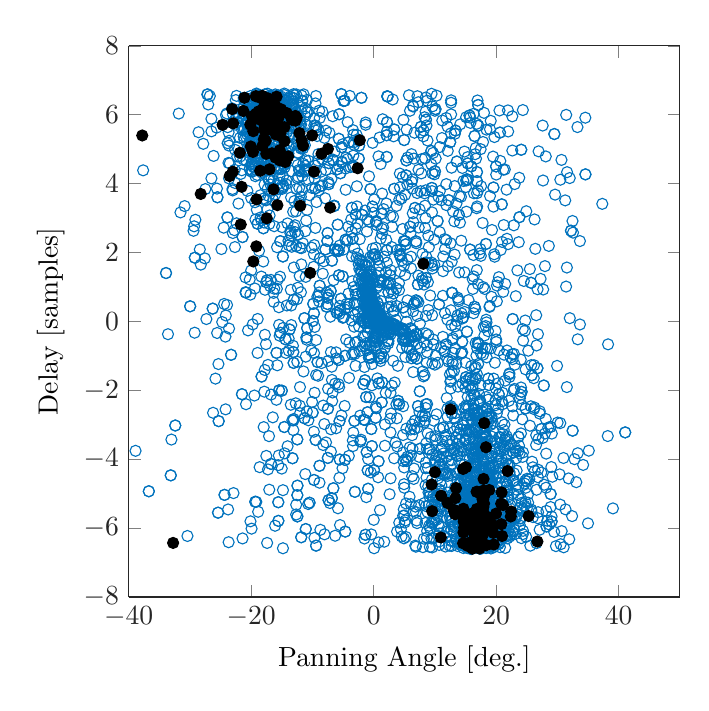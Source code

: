 % This file was created by matlab2tikz v0.4.7 running on MATLAB 9.1.
% Copyright (c) 2008--2014, Nico Schlömer <nico.schloemer@gmail.com>
% All rights reserved.
% Minimal pgfplots version: 1.3
% 
% The latest updates can be retrieved from
%   http://www.mathworks.com/matlabcentral/fileexchange/22022-matlab2tikz
% where you can also make suggestions and rate matlab2tikz.
% 
%
% defining custom colors
\definecolor{mycolor1}{rgb}{0.0,0.447,0.741}%
%
\begin{tikzpicture}

\begin{axis}[%
width=7cm,
height=7cm,
scale only axis,
separate axis lines,
every outer x axis line/.append style={white!15!black},
every x tick label/.append style={font=\color{white!15!black}},
xmin=-40,
xmax=50,
xlabel={Panning Angle [deg.]},
every outer y axis line/.append style={white!15!black},
every y tick label/.append style={font=\color{white!15!black}},
ymin=-8,
ymax=8,
ylabel={Delay [samples]},
legend style={at={(0.03,0.97)},anchor=north west,draw=white!15!black,fill=white,legend cell align=left}
]
\addplot [color=mycolor1,only marks,mark=o,mark options={solid},forget plot]
  table[row sep=crcr]{%
17.503	-6.148\\
17.503	-6.129\\
17.503	-6.052\\
17.503	-6.033\\
17.503	-5.959\\
17.503	-5.941\\
17.503	-5.869\\
17.503	-6.075\\
17.503	-6.066\\
17.503	-6.028\\
17.503	-6.019\\
17.503	-5.982\\
17.503	-5.972\\
17.503	-5.936\\
17.503	-6.05\\
17.503	-6.044\\
17.503	-6.019\\
17.503	-6.013\\
17.503	-5.988\\
17.503	-5.982\\
17.503	-5.957\\
17.503	-6.038\\
17.503	-6.034\\
17.503	-6.015\\
17.503	-6.01\\
17.503	-5.992\\
17.503	-5.987\\
17.503	-5.969\\
17.503	-6.015\\
17.503	-6.011\\
17.503	-6.008\\
17.503	-5.997\\
17.503	-5.993\\
17.503	-5.989\\
17.503	-6.024\\
17.503	-6.012\\
17.503	-6.009\\
17.503	-6.006\\
17.503	-5.997\\
17.503	-5.994\\
17.503	-5.991\\
17.503	-5.982\\
17.503	-6.011\\
17.503	-6.008\\
17.503	-6.006\\
17.503	-5.998\\
17.503	-5.995\\
17.503	-5.993\\
17.503	-6.01\\
17.503	-6.007\\
17.503	-5.998\\
17.503	-5.996\\
5.429	-0.749\\
5.317	4.239\\
3.356	5.571\\
5.398	-4.054\\
0.794	-4.06\\
1.292	-0.936\\
2.275	-0.577\\
2.173	2.065\\
2.131	4.775\\
-5.703	2.044\\
-5.435	4.3\\
-5.288	6.598\\
-11.83	-6.266\\
-9.17	-1.18\\
-5.877	2.079\\
-5.24	5.057\\
-6.587	-4.844\\
-5.578	-2.895\\
-4.685	-0.998\\
-2.435	4.728\\
7.56	-3.697\\
7.233	-2.459\\
7.043	-1.083\\
7.705	5.647\\
-2.188	-3.484\\
-1.422	-1.71\\
-0.666	0.01\\
2.64	-0.239\\
2.648	1.342\\
-12.458	-5.661\\
-7.019	0.885\\
-6.327	2.093\\
-12.465	-5.044\\
-7.522	0.685\\
-6.811	1.763\\
-4.736	6.405\\
-4.688	-4.021\\
-3.148	-2.888\\
-1.682	-1.821\\
4.288	1.948\\
5.96	2.75\\
13.569	4.641\\
15.365	4.587\\
16.87	4.335\\
19.553	3.886\\
19.985	4.498\\
20.622	5.481\\
-5.717	-1.118\\
-4.885	0.12\\
-2.376	5.105\\
-2.001	6.491\\
-19.334	-5.235\\
-16.752	-4.137\\
-14.597	-3.066\\
-9.938	0.013\\
-8.819	1.037\\
-7.88	2.09\\
-15.002	-2.01\\
-9.866	0.511\\
-6.446	3.358\\
-15.576	-5.249\\
-13.253	-3.972\\
-11.302	-2.811\\
-5.681	1.338\\
-4.617	2.372\\
-9.403	-6.509\\
-7.368	-5.188\\
-5.543	-4.01\\
-0.712	-0.975\\
0.835	-0.057\\
2.418	0.841\\
10.01	4.357\\
12.491	5.201\\
29.5	5.439\\
32.22	2.631\\
-1.347	-6.194\\
-0.911	-4.858\\
-0.3	-3.621\\
3.208	0.81\\
4.304	1.914\\
-1.148	-3.794\\
0.325	-2.797\\
6.69	0.538\\
8.552	1.259\\
20.914	3.398\\
23.793	3.025\\
28.897	-5.012\\
28.222	-5.953\\
0.822	-1.796\\
1.836	-0.764\\
8.378	4.736\\
10.091	6.162\\
-4.637	-6.101\\
5.142	-0.577\\
15.741	2.085\\
18.334	2.248\\
27.78	-1.861\\
29.059	-5.807\\
-1.015	-2.638\\
5.223	2.237\\
6.739	3.295\\
-0.393	-3.124\\
1.311	-2.351\\
10.675	0.496\\
12.819	0.831\\
22.703	0.068\\
25.799	-1.564\\
26.741	-1.358\\
41.067	-3.222\\
-11.089	-6.028\\
-9.743	-4.603\\
-3.125	0.533\\
-1.935	1.426\\
2.113	5.404\\
-33.135	-4.469\\
-18.307	-1.602\\
-15.862	-0.914\\
-13.732	-0.235\\
-8.782	1.829\\
-7.522	2.565\\
-6.464	3.35\\
-4.905	6.398\\
-13.051	0.631\\
-7.568	2.336\\
-3.35	4.503\\
-25.412	-5.552\\
-15.445	-2.001\\
-13.073	-1.205\\
-10.976	-0.467\\
-4.318	2.347\\
-2.943	3.103\\
-12.469	-3.425\\
-9.962	-2.649\\
-1.389	-0.056\\
0.635	0.535\\
2.697	1.122\\
12.233	3.519\\
15.206	4.125\\
34.578	4.268\\
-7.489	-3.963\\
-0.53	0.365\\
0.936	1.142\\
8.535	5.854\\
1.104	-1.07\\
-1.632	-0.012\\
9.4	4.948\\
4.007	-2.306\\
15.066	-1.619\\
18.714	-1.66\\
25.696	1.121\\
-9.483	-3.441\\
-7.47	-2.534\\
0.392	0.414\\
2.371	1.106\\
13.364	5.54\\
-3.071	-4.947\\
-0.982	-4.322\\
6.731	-2.882\\
8.378	-2.747\\
12.743	-2.667\\
12.898	-2.529\\
14.304	-0.928\\
15.237	-0.297\\
16.466	0.424\\
24.092	4.983\\
-24.355	-5.035\\
-13.119	-0.89\\
-10.87	-0.195\\
-3.429	2.4\\
-1.904	3.096\\
-0.529	3.842\\
2.217	6.535\\
-29.967	0.438\\
-26.283	0.371\\
-14.819	1.884\\
-12.364	2.518\\
-33.906	1.404\\
-0.207	3.334\\
4.979	5.264\\
-25.311	-2.895\\
-21.506	-2.113\\
-9.754	0.233\\
-7.353	0.765\\
-5.07	1.307\\
1.317	3.125\\
3.347	3.849\\
5.329	4.673\\
-15.562	-5.79\\
-12.445	-4.768\\
-1.24	-2.196\\
1.377	-1.767\\
11.84	-0.668\\
14.455	-0.587\\
16.994	-0.619\\
24.156	-2.045\\
24.806	-2.528\\
27.382	-3.123\\
28.871	-3.064\\
-10.471	-5.263\\
-8.847	-4.191\\
-0.775	-1.053\\
1.432	-0.409\\
13.922	3.09\\
16.865	4.07\\
-6.827	-5.134\\
7.526	-2.029\\
18.801	-1.849\\
20.43	-2.115\\
23.65	-3.349\\
32.487	-3.172\\
-7.346	3.983\\
-5.94	4.418\\
-23.887	3.019\\
-18.966	2.835\\
-4.045	5.203\\
-5.362	0.658\\
0.948	1.618\\
-7.707	0.429\\
9.494	3.875\\
4.815	0.405\\
7.222	1.073\\
15.939	4.5\\
17.08	5.681\\
-20.865	0.837\\
-17.415	1.191\\
-5.871	2.808\\
-3.564	3.297\\
2.179	5.782\\
2.271	6.529\\
-25.51	3.603\\
-2.473	5.257\\
-14.393	-0.521\\
-5.511	0.317\\
1.654	1.171\\
15.648	5.978\\
-36.717	-4.931\\
-32.397	-3.022\\
-15.212	-0.331\\
-11.314	0.094\\
-7.537	0.504\\
6.91	2.323\\
10.438	2.915\\
0.064	-4.315\\
10.662	-3.941\\
13.269	-2.811\\
-21.415	2.449\\
-18.016	2.703\\
-7.338	4.594\\
-5.691	5.301\\
-29.203	1.85\\
16.469	5.381\\
-12.126	3.475\\
-9.549	3.859\\
-5.638	6.014\\
-15.241	2.329\\
-23.283	-0.969\\
0.664	1.794\\
4.947	2.331\\
17.056	6.282\\
-17.493	6.173\\
-17.502	6.152\\
-17.502	6.098\\
-17.502	6.079\\
-17.502	6.06\\
-17.502	6.004\\
-17.502	5.985\\
-17.502	5.967\\
-17.503	5.897\\
-17.499	5.881\\
-17.502	6.054\\
-17.502	6.045\\
-17.502	6.008\\
-17.502	5.998\\
-17.502	5.962\\
-17.503	5.953\\
-17.502	6.039\\
-17.502	6.032\\
-17.502	6.008\\
-17.502	6.001\\
-17.502	5.977\\
-17.503	5.971\\
-17.502	6.027\\
-17.502	6.023\\
-17.502	6.004\\
-17.502	5.999\\
-17.502	5.981\\
-17.503	5.977\\
-17.502	6.011\\
-17.502	6.008\\
-17.502	5.993\\
-17.502	5.989\\
-17.501	6.025\\
-17.502	6.013\\
-17.502	6.01\\
-17.502	6.007\\
-17.502	5.998\\
-17.502	5.995\\
-17.502	5.992\\
-17.503	5.983\\
-17.502	6.005\\
-17.502	6.003\\
-17.502	5.992\\
-17.502	6.005\\
-17.502	6.003\\
-17.502	5.994\\
-17.502	5.992\\
17.503	-6.148\\
17.503	-6.129\\
17.503	-6.052\\
17.503	-6.033\\
17.503	-5.959\\
17.503	-5.941\\
17.503	-5.869\\
17.503	-6.075\\
17.503	-6.066\\
17.503	-6.028\\
17.503	-6.019\\
17.503	-5.982\\
17.503	-5.972\\
17.503	-5.936\\
17.503	-6.05\\
17.503	-6.044\\
17.503	-6.019\\
17.503	-6.013\\
17.503	-5.988\\
17.503	-5.982\\
17.503	-5.957\\
17.503	-6.038\\
17.503	-6.034\\
17.503	-6.015\\
17.503	-6.01\\
17.503	-5.992\\
17.503	-5.987\\
17.503	-5.969\\
17.503	-6.015\\
17.503	-6.011\\
17.503	-6.008\\
17.503	-5.997\\
17.503	-5.993\\
17.503	-5.989\\
17.503	-6.024\\
17.503	-6.012\\
17.503	-6.009\\
17.503	-6.006\\
17.503	-5.997\\
17.503	-5.994\\
17.503	-5.991\\
17.503	-5.982\\
17.503	-6.011\\
17.503	-6.008\\
17.503	-6.006\\
17.503	-5.998\\
17.503	-5.995\\
17.503	-5.993\\
17.503	-6.01\\
17.503	-6.007\\
17.503	-5.998\\
17.503	-5.996\\
5.429	-0.749\\
5.317	4.239\\
3.356	5.571\\
5.398	-4.054\\
0.794	-4.06\\
1.292	-0.936\\
2.275	-0.577\\
2.173	2.065\\
2.131	4.775\\
-5.703	2.044\\
-5.435	4.3\\
-5.288	6.598\\
-11.83	-6.266\\
-9.17	-1.18\\
-5.877	2.079\\
-5.24	5.057\\
-6.587	-4.844\\
-5.578	-2.895\\
-4.685	-0.998\\
-2.435	4.728\\
7.56	-3.697\\
7.233	-2.459\\
7.043	-1.083\\
7.705	5.647\\
-2.188	-3.484\\
-1.422	-1.71\\
-0.666	0.01\\
2.64	-0.239\\
2.648	1.342\\
-12.458	-5.661\\
-7.019	0.885\\
-6.327	2.093\\
-12.465	-5.044\\
-7.522	0.685\\
-6.811	1.763\\
-4.736	6.405\\
-4.688	-4.021\\
-3.148	-2.888\\
-1.682	-1.821\\
4.288	1.948\\
5.96	2.75\\
13.569	4.641\\
15.365	4.587\\
16.87	4.335\\
19.553	3.886\\
19.985	4.498\\
20.622	5.481\\
-5.717	-1.118\\
-4.885	0.12\\
-2.376	5.105\\
-2.001	6.491\\
-19.334	-5.235\\
-16.752	-4.137\\
-14.597	-3.066\\
-9.938	0.013\\
-8.819	1.037\\
-7.88	2.09\\
-15.002	-2.01\\
-9.866	0.511\\
-6.446	3.358\\
-15.576	-5.249\\
-13.253	-3.972\\
-11.302	-2.811\\
-5.681	1.338\\
-4.617	2.372\\
-9.403	-6.509\\
-7.368	-5.188\\
-5.543	-4.01\\
-0.712	-0.975\\
0.835	-0.057\\
2.418	0.841\\
10.01	4.357\\
12.491	5.201\\
29.5	5.439\\
32.22	2.631\\
-1.347	-6.194\\
-0.911	-4.858\\
-0.3	-3.621\\
3.208	0.81\\
4.304	1.914\\
-1.148	-3.794\\
0.325	-2.797\\
6.69	0.538\\
8.552	1.259\\
20.914	3.398\\
23.793	3.025\\
28.897	-5.012\\
28.222	-5.953\\
0.822	-1.796\\
1.836	-0.764\\
8.378	4.736\\
10.091	6.162\\
-4.637	-6.101\\
5.142	-0.577\\
15.741	2.085\\
18.334	2.248\\
27.78	-1.861\\
29.059	-5.807\\
-1.015	-2.638\\
5.223	2.237\\
6.739	3.295\\
-0.393	-3.124\\
1.311	-2.351\\
10.675	0.496\\
12.819	0.831\\
22.703	0.068\\
25.799	-1.564\\
26.741	-1.358\\
41.067	-3.222\\
-11.089	-6.028\\
-9.743	-4.603\\
-3.125	0.533\\
-1.935	1.426\\
2.113	5.404\\
-33.135	-4.469\\
-18.307	-1.602\\
-15.862	-0.914\\
-13.732	-0.235\\
-8.782	1.829\\
-7.522	2.565\\
-6.464	3.35\\
-4.905	6.398\\
-13.051	0.631\\
-7.568	2.336\\
-3.35	4.503\\
-25.412	-5.552\\
-15.445	-2.001\\
-13.073	-1.205\\
-10.976	-0.467\\
-4.318	2.347\\
-2.943	3.103\\
-12.469	-3.425\\
-9.962	-2.649\\
-1.389	-0.056\\
0.635	0.535\\
2.697	1.122\\
12.233	3.519\\
15.206	4.125\\
34.578	4.268\\
-7.489	-3.963\\
-0.53	0.365\\
0.936	1.142\\
8.535	5.854\\
1.104	-1.07\\
-1.632	-0.012\\
9.4	4.948\\
4.007	-2.306\\
15.066	-1.619\\
18.714	-1.66\\
25.696	1.121\\
-9.483	-3.441\\
-7.47	-2.534\\
0.392	0.414\\
2.371	1.106\\
13.364	5.54\\
-3.071	-4.947\\
-0.982	-4.322\\
6.731	-2.882\\
8.378	-2.747\\
12.743	-2.667\\
12.898	-2.529\\
14.304	-0.928\\
15.237	-0.297\\
16.466	0.424\\
24.092	4.983\\
-24.355	-5.035\\
-13.119	-0.89\\
-10.87	-0.195\\
-3.429	2.4\\
-1.904	3.096\\
-0.529	3.842\\
2.217	6.535\\
-29.967	0.438\\
-26.283	0.371\\
-14.819	1.884\\
-12.364	2.518\\
-33.906	1.404\\
-0.207	3.334\\
4.979	5.264\\
-25.311	-2.895\\
-21.506	-2.113\\
-9.754	0.233\\
-7.353	0.765\\
-5.07	1.307\\
1.317	3.125\\
3.347	3.849\\
5.329	4.673\\
-15.562	-5.79\\
-12.445	-4.768\\
-1.24	-2.196\\
1.377	-1.767\\
11.84	-0.668\\
14.455	-0.587\\
16.994	-0.619\\
24.156	-2.045\\
24.806	-2.528\\
27.382	-3.123\\
28.871	-3.064\\
-10.471	-5.263\\
-8.847	-4.191\\
-0.775	-1.053\\
1.432	-0.409\\
13.922	3.09\\
16.865	4.07\\
-6.827	-5.134\\
7.526	-2.029\\
18.801	-1.849\\
20.43	-2.115\\
23.65	-3.349\\
32.487	-3.172\\
-7.346	3.983\\
-5.94	4.418\\
-23.887	3.019\\
-18.966	2.835\\
-4.045	5.203\\
-5.362	0.658\\
0.948	1.618\\
-7.707	0.429\\
9.494	3.875\\
4.815	0.405\\
7.222	1.073\\
15.939	4.5\\
17.08	5.681\\
-20.865	0.837\\
-17.415	1.191\\
-5.871	2.808\\
-3.564	3.297\\
2.179	5.782\\
2.271	6.529\\
-25.51	3.603\\
-2.473	5.257\\
-14.393	-0.521\\
-5.511	0.317\\
1.654	1.171\\
15.648	5.978\\
-36.717	-4.931\\
-32.397	-3.022\\
-15.212	-0.331\\
-11.314	0.094\\
-7.537	0.504\\
6.91	2.323\\
10.438	2.915\\
0.064	-4.315\\
10.662	-3.941\\
13.269	-2.811\\
-21.415	2.449\\
-18.016	2.703\\
-7.338	4.594\\
-5.691	5.301\\
-29.203	1.85\\
16.469	5.381\\
-12.126	3.475\\
-9.549	3.859\\
-5.638	6.014\\
-15.241	2.329\\
-23.283	-0.969\\
0.664	1.794\\
4.947	2.331\\
17.056	6.282\\
-17.493	6.173\\
-17.502	6.152\\
-17.502	6.098\\
-17.502	6.079\\
-17.502	6.06\\
-17.502	6.004\\
-17.502	5.985\\
-17.502	5.967\\
-17.503	5.897\\
-17.499	5.881\\
-17.502	6.054\\
-17.502	6.045\\
-17.502	6.008\\
-17.502	5.998\\
-17.502	5.962\\
-17.503	5.953\\
-17.502	6.039\\
-17.502	6.032\\
-17.502	6.008\\
-17.502	6.001\\
-17.502	5.977\\
-17.503	5.971\\
-17.502	6.027\\
-17.502	6.023\\
-17.502	6.004\\
-17.502	5.999\\
-17.502	5.981\\
-17.503	5.977\\
-17.502	6.011\\
-17.502	6.008\\
-17.502	5.993\\
-17.502	5.989\\
-17.501	6.025\\
-17.502	6.013\\
-17.502	6.01\\
-17.502	6.007\\
-17.502	5.998\\
-17.502	5.995\\
-17.502	5.992\\
-17.503	5.983\\
-17.502	6.005\\
-17.502	6.003\\
-17.502	5.992\\
-17.502	6.005\\
-17.502	6.003\\
-17.502	5.994\\
-17.502	5.992\\
-0.335	1.36\\
-0.251	1.238\\
-0.664	0.362\\
-0.566	0.586\\
-0.45	0.654\\
-0.388	0.64\\
-0.377	0.634\\
-0.325	0.639\\
-0.312	0.634\\
-0.254	0.638\\
-0.236	0.63\\
-0.161	0.572\\
-0.146	0.544\\
-0.086	0.474\\
0.038	0.344\\
0.206	-0.053\\
-0.854	-0.002\\
-0.707	0.29\\
-0.678	0.329\\
-0.574	0.417\\
-0.555	0.43\\
-0.48	0.463\\
-0.465	0.467\\
-0.405	0.47\\
-0.393	0.468\\
-0.343	0.458\\
-0.332	0.455\\
-0.296	0.443\\
-0.284	0.436\\
-0.274	0.429\\
-0.237	0.411\\
-0.224	0.401\\
-0.171	0.356\\
-0.156	0.34\\
-0.094	0.269\\
-0.075	0.243\\
0.008	0.091\\
0.03	0.032\\
0.082	-0.337\\
0.069	-0.481\\
-0.363	-1.055\\
-0.571	-1.048\\
-1.002	-0.322\\
-0.995	-0.153\\
-0.969	-0.018\\
-0.858	0.228\\
-0.823	0.275\\
-0.79	0.311\\
-0.709	0.379\\
-0.687	0.393\\
-0.667	0.404\\
-0.618	0.426\\
-0.604	0.431\\
-0.592	0.435\\
-0.562	0.442\\
-0.553	0.444\\
-0.528	0.447\\
-0.523	0.448\\
-0.511	0.449\\
-0.509	0.451\\
-0.507	0.451\\
-0.509	0.453\\
-0.511	0.455\\
-0.521	0.458\\
-0.528	0.461\\
-0.534	0.465\\
-0.563	0.475\\
-0.578	0.481\\
-0.67	0.52\\
-0.708	0.538\\
-0.917	0.669\\
-1.014	0.812\\
-1.071	1.032\\
-0.777	1.732\\
-0.575	1.866\\
0.086	1.937\\
0.297	1.869\\
0.835	1.417\\
0.951	1.184\\
0.901	0.419\\
0.756	0.264\\
0.608	0.196\\
0.367	0.197\\
0.326	0.201\\
0.227	0.214\\
0.211	0.216\\
0.173	0.219\\
0.165	0.219\\
0.154	0.218\\
0.152	0.216\\
0.149	0.215\\
0.149	0.21\\
0.15	0.207\\
0.151	0.204\\
0.159	0.195\\
0.163	0.191\\
0.184	0.171\\
0.191	0.164\\
0.224	0.129\\
0.233	0.118\\
0.282	0.057\\
0.297	0.036\\
0.346	-0.054\\
0.362	-0.096\\
0.375	-0.147\\
0.374	-0.37\\
0.337	-0.472\\
0.264	-0.58\\
-0.44	-0.719\\
-0.607	-0.595\\
-0.709	-0.057\\
-0.664	0.023\\
-0.615	0.081\\
-0.492	0.182\\
-0.455	0.203\\
-0.422	0.218\\
-0.34	0.246\\
-0.315	0.252\\
-0.235	0.259\\
-0.217	0.259\\
-0.161	0.254\\
-0.147	0.253\\
-0.097	0.245\\
-0.083	0.243\\
-0.044	0.229\\
-0.033	0.226\\
-0.02	0.222\\
0.02	0.203\\
0.033	0.196\\
0.09	0.156\\
0.101	0.145\\
0.164	0.09\\
0.18	0.072\\
0.264	-0.039\\
0.279	-0.08\\
0.304	-0.351\\
0.257	-0.45\\
-0.664	-0.692\\
-0.955	0.005\\
-0.889	0.089\\
-0.657	0.248\\
-0.606	0.265\\
-0.465	0.301\\
-0.431	0.306\\
-0.33	0.311\\
-0.248	0.302\\
-0.23	0.302\\
-0.162	0.288\\
-0.146	0.287\\
-0.075	0.265\\
-0.059	0.26\\
0.003	0.223\\
0.016	0.217\\
0.092	0.174\\
0.111	0.161\\
0.193	0.075\\
0.276	-0.046\\
0.293	-0.093\\
0.253	-0.499\\
-1.265	0.137\\
-0.935	0.331\\
-0.864	0.354\\
-0.665	0.382\\
-0.626	0.388\\
-0.5	0.393\\
-0.471	0.394\\
-0.371	0.385\\
-0.348	0.384\\
-0.281	0.371\\
-0.263	0.366\\
-0.183	0.341\\
-0.167	0.335\\
-0.092	0.304\\
-0.075	0.295\\
0.012	0.249\\
0.032	0.234\\
0.128	0.153\\
0.15	0.127\\
0.252	-0.027\\
0.269	-0.085\\
0.209	-0.44\\
0.099	-0.562\\
-1.089	-0.83\\
-1.464	-0.712\\
-1.853	0.035\\
-1.77	0.164\\
-1.381	0.424\\
-1.298	0.454\\
-1.223	0.475\\
-1.045	0.508\\
-0.999	0.514\\
-0.862	0.523\\
-0.835	0.524\\
-0.755	0.528\\
-0.738	0.528\\
-0.69	0.53\\
-0.68	0.53\\
-0.664	0.532\\
-0.66	0.534\\
-0.657	0.535\\
-0.661	0.54\\
-0.664	0.544\\
-0.668	0.547\\
-0.699	0.558\\
-0.713	0.565\\
-0.804	0.598\\
-0.838	0.612\\
-1.068	0.701\\
-1.167	0.742\\
-1.612	1.101\\
-1.627	1.354\\
-1.459	1.624\\
-0.171	2.113\\
0.344	2.137\\
1.763	1.881\\
2.155	1.704\\
2.863	0.934\\
2.853	0.63\\
1.977	0.01\\
1.637	-0.018\\
1.395	0.001\\
1.04	0.066\\
0.971	0.081\\
0.8	0.115\\
0.774	0.122\\
0.717	0.13\\
0.701	0.132\\
0.69	0.135\\
0.669	0.134\\
0.663	0.134\\
0.66	0.134\\
0.66	0.126\\
0.66	0.123\\
0.678	0.106\\
0.684	0.1\\
0.72	0.07\\
0.73	0.061\\
0.785	0.011\\
0.8	-0.005\\
0.856	-0.067\\
0.875	-0.094\\
0.894	-0.125\\
0.945	-0.252\\
0.95	-0.31\\
0.559	-0.77\\
-1.295	-0.65\\
-1.458	-0.451\\
-1.179	0.098\\
-1.046	0.158\\
-0.629	0.265\\
-0.55	0.273\\
-0.318	0.286\\
-0.27	0.285\\
-0.117	0.279\\
-0.081	0.275\\
0.039	0.258\\
0.067	0.252\\
0.158	0.228\\
0.182	0.221\\
0.245	0.199\\
0.266	0.191\\
0.348	0.155\\
0.37	0.145\\
0.453	0.094\\
0.474	0.08\\
0.572	0.006\\
0.598	-0.017\\
0.698	-0.16\\
-0.892	0.324\\
-0.484	0.343\\
-0.254	0.317\\
-0.128	0.301\\
-0.093	0.297\\
0.026	0.271\\
0.053	0.264\\
0.145	0.235\\
0.174	0.229\\
0.275	0.186\\
0.393	0.123\\
0.537	0.022\\
-0.431	0.423\\
-0.204	0.385\\
-0.065	0.34\\
0.034	0.31\\
0.06	0.302\\
0.157	0.262\\
0.181	0.252\\
0.295	0.199\\
0.435	0.094\\
0.58	-0.101\\
-1.78	0.601\\
-1.317	0.635\\
-1.233	0.635\\
-0.995	0.628\\
-0.951	0.625\\
-0.823	0.621\\
-0.796	0.62\\
-0.718	0.62\\
-0.703	0.62\\
-0.68	0.622\\
-0.673	0.624\\
-0.669	0.626\\
-0.68	0.635\\
-0.685	0.64\\
-0.747	0.665\\
-0.768	0.675\\
-0.921	0.728\\
-0.975	0.749\\
-1.228	0.839\\
-1.354	0.887\\
-1.519	0.951\\
-2.028	1.464\\
-1.846	1.752\\
1.136	2.406\\
2.041	2.37\\
4.358	1.883\\
4.915	1.616\\
5.512	0.611\\
5.231	0.275\\
3.334	-0.236\\
2.793	-0.216\\
1.898	-0.057\\
1.794	-0.034\\
1.523	0.025\\
1.482	0.035\\
1.386	0.052\\
1.361	0.057\\
1.343	0.061\\
1.301	0.064\\
1.289	0.065\\
1.27	0.058\\
1.268	0.056\\
1.283	0.036\\
1.288	0.03\\
1.33	-0.007\\
1.342	-0.019\\
1.405	-0.083\\
1.467	-0.186\\
1.478	-0.22\\
1.446	-0.483\\
-0.326	0.385\\
-0.247	0.379\\
0.009	0.349\\
0.228	0.312\\
0.434	0.267\\
0.577	0.21\\
0.69	0.166\\
0.726	0.153\\
0.875	0.083\\
0.225	0.354\\
0.405	0.299\\
0.582	0.231\\
0.781	0.142\\
-1.086	0.621\\
-0.597	0.571\\
-0.248	0.521\\
-0.035	0.474\\
0.008	0.461\\
0.175	0.415\\
0.214	0.402\\
0.382	0.347\\
0.423	0.33\\
0.585	0.252\\
0.623	0.228\\
0.774	0.112\\
0.88	-0.071\\
0.887	-0.134\\
0.58	-0.492\\
0.337	-0.61\\
-3.272	-0.905\\
-4.753	0.351\\
-4.37	0.512\\
-2.94	0.779\\
-2.674	0.799\\
-1.903	0.819\\
-1.762	0.816\\
-1.348	0.798\\
-1.269	0.793\\
-1.032	0.775\\
-0.984	0.772\\
-0.877	0.762\\
-0.847	0.761\\
-0.819	0.759\\
-0.765	0.756\\
-0.751	0.758\\
-0.731	0.764\\
-0.735	0.769\\
-0.787	0.794\\
-0.812	0.805\\
-0.917	0.843\\
-0.976	0.862\\
-1.041	0.885\\
-1.318	0.981\\
-1.458	1.029\\
-1.633	1.092\\
-2.344	1.523\\
-2.311	1.805\\
1.55	2.728\\
3.003	2.745\\
6.965	2.268\\
7.958	1.96\\
9.23	0.752\\
8.935	0.333\\
6.155	-0.455\\
5.112	-0.482\\
3.227	-0.243\\
3.042	-0.203\\
2.683	-0.125\\
2.596	-0.107\\
2.526	-0.091\\
2.383	-0.062\\
2.342	-0.055\\
2.31	-0.049\\
2.252	-0.041\\
2.234	-0.04\\
2.208	-0.045\\
2.204	-0.049\\
2.223	-0.072\\
2.23	-0.08\\
2.264	-0.11\\
2.278	-0.123\\
2.293	-0.137\\
2.347	-0.188\\
2.368	-0.209\\
2.445	-0.323\\
2.458	-0.36\\
2.425	-0.568\\
2.372	-0.639\\
1.614	-1.034\\
1.134	-1.15\\
-3.523	-0.957\\
-3.029	0.193\\
-2.574	0.279\\
-1.201	0.402\\
-0.948	0.405\\
-0.211	0.386\\
-0.066	0.374\\
0.357	0.327\\
0.444	0.314\\
0.707	0.268\\
0.916	0.225\\
0.972	0.215\\
1.173	0.166\\
1.225	0.154\\
1.406	0.091\\
1.455	0.076\\
1.618	-0.011\\
1.773	-0.149\\
-0.586	0.773\\
-0.414	0.784\\
-0.334	0.801\\
-0.323	0.807\\
-0.346	0.836\\
-0.371	0.846\\
-0.537	0.91\\
-0.596	0.931\\
-0.853	1.017\\
-0.971	1.055\\
-1.777	1.322\\
-2.105	1.458\\
-1.103	2.61\\
0.359	2.888\\
6.383	3.137\\
8.465	2.997\\
13.222	1.939\\
13.949	1.421\\
12.704	-0.107\\
11.298	-0.449\\
5.773	-0.57\\
5.16	-0.472\\
4.207	-0.281\\
4.015	-0.241\\
3.852	-0.208\\
3.492	-0.132\\
3.417	-0.114\\
3.173	-0.073\\
3.133	-0.068\\
2.954	-0.059\\
2.927	-0.057\\
2.843	-0.058\\
2.845	-0.093\\
-3.482	1.167\\
-2.111	1.116\\
-1.362	1.069\\
-0.986	1.043\\
-0.914	1.038\\
-0.691	1.025\\
-0.654	1.024\\
-0.553	1.028\\
-0.545	1.031\\
-0.565	1.057\\
-0.592	1.067\\
-0.716	1.113\\
-0.775	1.132\\
-0.853	1.155\\
-1.189	1.257\\
-1.345	1.304\\
-2.436	1.659\\
-2.794	1.854\\
-0.08	3.154\\
2.084	3.422\\
10.571	3.618\\
13.517	3.42\\
19.758	1.878\\
20.251	1.141\\
16.646	-0.626\\
14.456	-0.898\\
8.732	-0.89\\
7.689	-0.764\\
7.019	-0.652\\
5.96	-0.44\\
5.743	-0.396\\
5.174	-0.281\\
5.086	-0.264\\
4.821	-0.22\\
4.783	-0.214\\
4.671	-0.207\\
4.659	-0.209\\
4.627	-0.223\\
4.625	-0.23\\
4.646	-0.27\\
4.661	-0.283\\
4.74	-0.359\\
4.759	-0.384\\
4.804	-0.516\\
4.796	-0.558\\
4.649	-0.77\\
-0.181	1.111\\
-0.384	1.199\\
-0.8	1.323\\
-0.956	1.368\\
-1.923	1.646\\
-2.32	1.764\\
-2.65	2.84\\
-1.405	3.218\\
6.305	4.121\\
9.916	4.269\\
21.701	3.824\\
24.922	3.198\\
26.539	0.18\\
24.402	-0.556\\
15.947	-1.297\\
13.497	-1.236\\
8.718	-0.697\\
8.263	-0.61\\
7.139	-0.393\\
6.965	-0.359\\
6.462	-0.27\\
6.111	-0.224\\
-0.469	1.362\\
-0.599	1.439\\
-0.659	1.463\\
-1.112	1.598\\
-1.304	1.647\\
-2.596	1.968\\
-3.124	2.116\\
-3.664	2.959\\
-2.731	3.338\\
7.883	4.714\\
12.095	4.95\\
26.93	4.936\\
31.579	4.332\\
33.317	-0.52\\
29.945	-1.291\\
19.592	-1.661\\
16.852	-1.529\\
11.5	-0.865\\
10.997	-0.765\\
9.737	-0.527\\
8.933	-0.397\\
8.535	-0.351\\
-23.058	3.843\\
-24.864	2.1\\
-23.772	-5.459\\
-16.271	4.679\\
-15.038	3.875\\
-6.048	0.252\\
-3.043	-0.613\\
6.299	-2.992\\
9.152	-3.714\\
11.699	-4.391\\
16.992	-5.805\\
18.366	-6.011\\
-6.684	5.956\\
-1.31	5.774\\
23.465	1.481\\
25.242	-0.85\\
18.886	-5.561\\
17.959	-5.852\\
-17.481	5.92\\
18.715	-6.333\\
17.904	-6.094\\
17.427	-6.0\\
-26.753	6.543\\
12.371	-6.51\\
15.229	-6.261\\
-18.917	5.334\\
-19.813	4.518\\
-7.415	-1.145\\
2.697	-2.823\\
15.936	-5.525\\
16.883	-5.816\\
17.497	-6.033\\
17.497	-6.031\\
17.497	-6.029\\
17.497	-6.028\\
17.497	-6.027\\
17.497	-6.027\\
17.497	-6.025\\
17.497	-6.025\\
17.498	-6.024\\
17.498	-6.024\\
17.498	-6.023\\
17.498	-6.022\\
17.498	-6.021\\
17.498	-6.019\\
17.499	-6.017\\
17.501	-6.013\\
17.5	-6.035\\
17.499	-6.031\\
17.498	-6.029\\
17.498	-6.029\\
17.498	-6.028\\
17.498	-6.027\\
17.498	-6.026\\
17.498	-6.026\\
17.497	-6.025\\
17.497	-6.025\\
17.497	-6.024\\
17.497	-6.024\\
17.497	-6.024\\
17.497	-6.024\\
17.497	-6.024\\
17.497	-6.023\\
17.497	-6.023\\
17.497	-6.023\\
17.497	-6.023\\
17.497	-6.023\\
17.497	-6.022\\
17.497	-6.023\\
17.497	-6.022\\
17.497	-6.022\\
17.497	-6.022\\
17.497	-6.022\\
17.497	-6.022\\
17.497	-6.022\\
17.497	-6.023\\
17.497	-6.023\\
17.497	-6.023\\
17.497	-6.023\\
17.497	-6.024\\
17.497	-6.024\\
17.497	-6.026\\
17.497	-6.027\\
17.495	-6.035\\
17.491	-6.038\\
17.478	-6.036\\
17.474	-6.032\\
17.469	-6.016\\
17.469	-6.011\\
17.477	-5.997\\
17.481	-5.994\\
17.496	-5.999\\
17.496	-6.002\\
17.497	-6.006\\
17.497	-6.007\\
17.497	-6.008\\
17.497	-6.008\\
17.497	-6.009\\
17.497	-6.009\\
17.497	-6.009\\
17.497	-6.01\\
17.497	-6.01\\
17.497	-6.01\\
17.497	-6.01\\
17.497	-6.01\\
17.497	-6.01\\
17.497	-6.01\\
17.497	-6.01\\
17.497	-6.01\\
17.497	-6.01\\
17.497	-6.01\\
17.497	-6.01\\
17.497	-6.01\\
17.497	-6.01\\
17.497	-6.01\\
17.497	-6.01\\
17.497	-6.01\\
17.497	-6.009\\
17.497	-6.009\\
17.498	-6.009\\
17.498	-6.009\\
17.498	-6.008\\
17.498	-6.008\\
17.498	-6.007\\
17.498	-6.007\\
17.499	-6.006\\
17.499	-6.006\\
17.501	-6.004\\
17.506	-6.003\\
17.505	-6.019\\
17.5	-6.017\\
17.499	-6.015\\
17.498	-6.014\\
17.498	-6.013\\
17.498	-6.013\\
17.498	-6.013\\
17.497	-6.013\\
17.497	-6.012\\
17.497	-6.012\\
17.497	-6.012\\
17.497	-6.011\\
17.497	-6.011\\
17.497	-6.011\\
17.497	-6.011\\
17.497	-6.01\\
17.497	-6.01\\
17.497	-6.01\\
17.497	-6.01\\
17.498	-6.009\\
17.498	-6.009\\
17.498	-6.008\\
17.498	-6.008\\
17.498	-6.008\\
17.499	-6.007\\
17.5	-6.015\\
17.499	-6.014\\
17.498	-6.013\\
17.498	-6.012\\
17.498	-6.012\\
17.498	-6.012\\
17.498	-6.012\\
17.497	-6.011\\
17.497	-6.011\\
17.497	-6.011\\
17.497	-6.011\\
17.497	-6.01\\
17.497	-6.01\\
17.497	-6.01\\
17.497	-6.01\\
17.497	-6.01\\
17.497	-6.009\\
17.497	-6.009\\
17.498	-6.009\\
17.498	-6.009\\
17.498	-6.008\\
17.498	-6.008\\
17.498	-6.008\\
17.498	-6.007\\
17.499	-6.007\\
17.499	-6.007\\
17.501	-6.006\\
17.505	-6.004\\
17.506	-6.016\\
17.501	-6.015\\
17.5	-6.014\\
17.499	-6.013\\
17.499	-6.013\\
17.498	-6.013\\
17.498	-6.013\\
17.498	-6.012\\
17.498	-6.012\\
17.498	-6.012\\
17.498	-6.012\\
17.498	-6.012\\
17.497	-6.011\\
17.497	-6.011\\
17.497	-6.011\\
17.497	-6.011\\
17.497	-6.011\\
17.497	-6.011\\
17.497	-6.011\\
17.497	-6.011\\
17.497	-6.011\\
17.497	-6.011\\
17.497	-6.011\\
17.497	-6.011\\
17.497	-6.011\\
17.497	-6.011\\
17.497	-6.011\\
17.497	-6.011\\
17.497	-6.011\\
17.497	-6.011\\
17.497	-6.011\\
17.497	-6.011\\
17.497	-6.011\\
17.497	-6.011\\
17.497	-6.011\\
17.497	-6.012\\
17.497	-6.012\\
17.497	-6.012\\
17.497	-6.014\\
17.497	-6.014\\
17.488	-6.019\\
17.483	-6.019\\
17.472	-6.014\\
17.47	-6.011\\
17.471	-6.003\\
17.473	-6.001\\
17.485	-5.997\\
17.49	-5.997\\
17.493	-5.998\\
17.497	-6.002\\
17.497	-6.002\\
17.497	-6.004\\
17.497	-6.004\\
17.497	-6.005\\
17.497	-6.005\\
17.497	-6.005\\
17.497	-6.005\\
17.497	-6.005\\
17.497	-6.005\\
17.497	-6.005\\
17.497	-6.005\\
17.497	-6.005\\
17.497	-6.005\\
17.497	-6.005\\
17.497	-6.005\\
17.497	-6.005\\
17.497	-6.005\\
17.497	-6.005\\
17.497	-6.005\\
17.497	-6.005\\
17.497	-6.005\\
17.497	-6.005\\
17.497	-6.005\\
17.497	-6.005\\
17.497	-6.005\\
17.497	-6.005\\
17.497	-6.005\\
17.498	-6.005\\
17.498	-6.005\\
17.498	-6.004\\
17.498	-6.004\\
17.498	-6.004\\
17.498	-6.004\\
17.499	-6.003\\
17.499	-6.003\\
17.501	-6.002\\
17.502	-6.002\\
17.506	-6.002\\
17.514	-6.008\\
17.505	-6.01\\
17.5	-6.009\\
17.5	-6.009\\
17.499	-6.008\\
17.499	-6.008\\
17.498	-6.008\\
17.498	-6.008\\
17.498	-6.007\\
17.498	-6.007\\
17.498	-6.007\\
17.497	-6.007\\
17.497	-6.007\\
17.497	-6.007\\
17.497	-6.006\\
17.497	-6.006\\
17.497	-6.006\\
17.497	-6.006\\
17.497	-6.006\\
17.497	-6.006\\
17.497	-6.006\\
17.497	-6.006\\
17.498	-6.005\\
17.498	-6.005\\
17.498	-6.005\\
17.498	-6.005\\
17.498	-6.005\\
17.498	-6.004\\
17.499	-6.004\\
17.499	-6.008\\
17.498	-6.008\\
17.498	-6.007\\
17.498	-6.007\\
17.497	-6.007\\
17.497	-6.007\\
17.497	-6.007\\
17.497	-6.007\\
17.497	-6.006\\
17.497	-6.006\\
17.497	-6.006\\
17.497	-6.006\\
17.497	-6.006\\
17.497	-6.006\\
17.498	-6.005\\
17.498	-6.005\\
17.498	-6.005\\
17.498	-6.005\\
17.498	-6.005\\
17.498	-6.005\\
17.499	-6.004\\
17.499	-6.004\\
17.501	-6.003\\
17.506	-6.01\\
17.501	-6.009\\
17.5	-6.009\\
17.499	-6.008\\
17.499	-6.008\\
17.498	-6.008\\
17.498	-6.008\\
17.498	-6.008\\
17.498	-6.008\\
17.498	-6.008\\
17.498	-6.007\\
17.498	-6.007\\
17.497	-6.007\\
17.497	-6.007\\
17.497	-6.007\\
17.497	-6.007\\
17.497	-6.007\\
17.497	-6.007\\
17.497	-6.007\\
17.497	-6.007\\
17.497	-6.007\\
17.497	-6.007\\
17.497	-6.007\\
17.497	-6.007\\
17.497	-6.007\\
17.497	-6.007\\
17.497	-6.007\\
17.497	-6.007\\
17.497	-6.007\\
17.497	-6.007\\
17.497	-6.007\\
17.497	-6.007\\
17.497	-6.008\\
17.497	-6.008\\
17.497	-6.008\\
17.497	-6.008\\
17.497	-6.009\\
17.496	-6.01\\
17.496	-6.011\\
17.493	-6.012\\
17.48	-6.012\\
17.476	-6.011\\
17.469	-6.006\\
17.469	-6.005\\
17.475	-6.0\\
17.479	-5.998\\
17.492	-5.998\\
17.495	-5.999\\
17.496	-6.0\\
17.497	-6.002\\
17.497	-6.002\\
17.497	-6.003\\
17.497	-6.003\\
17.497	-6.003\\
17.497	-6.003\\
17.497	-6.003\\
17.497	-6.003\\
17.497	-6.004\\
17.497	-6.004\\
17.497	-6.004\\
17.497	-6.004\\
17.497	-6.004\\
17.497	-6.004\\
17.497	-6.004\\
17.497	-6.004\\
17.497	-6.004\\
17.497	-6.004\\
17.497	-6.004\\
17.497	-6.004\\
17.497	-6.004\\
17.497	-6.004\\
17.497	-6.003\\
17.497	-6.003\\
17.497	-6.003\\
17.498	-6.003\\
17.498	-6.003\\
17.498	-6.003\\
17.498	-6.003\\
17.498	-6.003\\
17.498	-6.003\\
17.498	-6.003\\
17.499	-6.003\\
17.499	-6.002\\
17.5	-6.002\\
17.501	-6.002\\
17.502	-6.001\\
17.5	-6.006\\
17.499	-6.006\\
17.499	-6.006\\
17.498	-6.005\\
17.498	-6.005\\
17.498	-6.005\\
17.498	-6.005\\
17.498	-6.005\\
17.498	-6.005\\
17.498	-6.005\\
17.497	-6.004\\
17.497	-6.004\\
17.497	-6.004\\
17.497	-6.004\\
17.498	-6.004\\
17.498	-6.004\\
17.498	-6.004\\
17.498	-6.004\\
17.498	-6.003\\
17.498	-6.005\\
17.498	-6.005\\
17.497	-6.004\\
17.497	-6.004\\
17.497	-6.004\\
17.498	-6.004\\
17.498	-6.006\\
17.498	-6.006\\
17.498	-6.006\\
17.497	-6.005\\
17.497	-6.005\\
17.497	-6.005\\
17.497	-6.005\\
17.497	-6.005\\
17.497	-6.005\\
17.497	-6.005\\
17.497	-6.005\\
17.497	-6.005\\
17.497	-6.005\\
17.497	-6.005\\
17.497	-6.005\\
17.497	-6.005\\
17.497	-6.005\\
17.497	-6.005\\
17.497	-6.005\\
17.497	-6.005\\
17.497	-6.005\\
17.497	-6.005\\
17.497	-6.005\\
17.497	-6.006\\
17.497	-6.006\\
17.497	-6.007\\
17.497	-6.007\\
17.495	-6.009\\
17.492	-6.009\\
17.487	-6.01\\
17.474	-6.008\\
17.472	-6.007\\
17.469	-6.003\\
17.471	-6.002\\
17.481	-5.999\\
17.485	-5.998\\
17.496	-6.0\\
17.496	-6.0\\
17.497	-6.001\\
17.497	-6.002\\
17.497	-6.002\\
17.497	-6.002\\
17.497	-6.002\\
17.497	-6.002\\
17.497	-6.002\\
17.497	-6.002\\
17.497	-6.003\\
17.497	-6.003\\
17.497	-6.003\\
17.497	-6.003\\
17.497	-6.003\\
17.497	-6.003\\
17.497	-6.003\\
17.497	-6.003\\
17.497	-6.003\\
17.497	-6.003\\
17.497	-6.003\\
17.497	-6.003\\
17.497	-6.003\\
17.497	-6.003\\
17.497	-6.003\\
17.498	-6.003\\
17.498	-6.003\\
17.498	-6.003\\
17.498	-6.003\\
17.498	-6.002\\
17.498	-6.002\\
17.497	-6.004\\
17.497	-6.004\\
17.497	-6.004\\
17.497	-6.004\\
17.497	-6.004\\
17.497	-6.005\\
17.497	-6.005\\
17.496	-6.005\\
17.496	-6.006\\
17.487	-6.008\\
17.482	-6.007\\
17.471	-6.005\\
17.47	-6.004\\
17.471	-6.001\\
17.473	-6.0\\
17.486	-5.999\\
17.49	-5.999\\
17.497	-6.001\\
17.497	-6.001\\
17.497	-6.002\\
17.497	-6.002\\
17.497	-6.002\\
17.497	-6.002\\
17.497	-6.002\\
17.497	-6.002\\
17.497	-6.002\\
17.497	-6.002\\
17.497	-6.004\\
17.496	-6.005\\
17.496	-6.005\\
17.483	-6.006\\
17.478	-6.006\\
17.47	-6.004\\
17.469	-6.003\\
17.473	-6.0\\
17.476	-6.0\\
17.489	-5.999\\
17.493	-5.999\\
17.496	-6.001\\
17.497	-6.001\\
17.497	-6.001\\
17.497	-6.003\\
17.497	-6.003\\
17.497	-6.003\\
17.497	-6.003\\
17.497	-6.003\\
17.497	-6.003\\
17.497	-6.003\\
17.497	-6.003\\
17.497	-6.003\\
17.497	-6.003\\
17.497	-6.003\\
17.497	-6.003\\
17.497	-6.003\\
17.497	-6.003\\
17.497	-6.004\\
17.497	-6.004\\
17.496	-6.004\\
17.496	-6.005\\
17.482	-6.005\\
17.477	-6.005\\
17.47	-6.003\\
17.469	-6.002\\
17.474	-6.0\\
17.477	-5.999\\
17.491	-5.999\\
17.494	-6.0\\
17.497	-6.001\\
17.497	-6.001\\
17.497	-6.001\\
17.497	-6.001\\
17.497	-6.001\\
17.497	-6.001\\
17.497	-6.001\\
17.497	-6.001\\
17.497	-6.002\\
17.497	-6.002\\
14.684	-3.019\\
17.1	-3.53\\
16.313	-6.472\\
15.026	-2.523\\
15.012	-1.202\\
16.815	5.736\\
21.921	6.125\\
23.023	3.986\\
14.532	-5.375\\
14.855	-4.667\\
16.453	-4.066\\
16.619	-4.388\\
16.366	-5.521\\
16.152	-5.463\\
15.455	-2.689\\
15.528	-1.845\\
16.841	1.488\\
17.429	2.098\\
21.47	1.087\\
15.075	-6.055\\
15.302	-5.582\\
16.253	-4.918\\
16.418	-4.991\\
16.496	-5.508\\
16.391	-5.518\\
16.263	-5.444\\
15.869	-4.184\\
15.885	-3.697\\
16.672	-1.643\\
17.057	-1.239\\
17.508	-0.923\\
19.788	-1.2\\
20.356	-1.795\\
21.57	-6.241\\
15.849	-6.48\\
16.418	-5.726\\
16.541	-5.693\\
16.64	-5.702\\
16.727	-5.843\\
16.69	-5.864\\
16.632	-5.852\\
16.347	-5.344\\
16.323	-5.108\\
16.618	-4.005\\
16.805	-3.757\\
17.033	-3.546\\
18.263	-3.316\\
18.595	-3.469\\
19.589	-4.959\\
19.678	-5.48\\
19.689	-6.01\\
16.97	-6.177\\
17.027	-6.122\\
17.08	-6.09\\
17.182	-6.098\\
17.177	-6.102\\
17.106	-6.014\\
17.096	-5.962\\
17.095	-5.903\\
17.169	-5.723\\
17.22	-5.679\\
17.281	-5.652\\
17.574	-5.743\\
17.635	-5.806\\
17.68	-5.878\\
17.591	-6.199\\
17.521	-6.214\\
17.443	-6.204\\
17.169	-5.912\\
17.134	-5.797\\
17.121	-5.677\\
17.308	-5.268\\
17.403	-5.207\\
17.508	-5.169\\
17.817	-5.201\\
17.901	-5.253\\
17.967	-5.316\\
18.057	-5.522\\
18.057	-5.529\\
18.063	-5.511\\
18.216	-5.343\\
18.336	-5.274\\
18.502	-5.215\\
19.599	-5.456\\
19.938	-5.731\\
10.492	-5.043\\
10.623	-4.197\\
12.218	-1.166\\
12.862	-0.538\\
13.594	0.011\\
17.029	1.085\\
17.869	0.998\\
19.892	-0.278\\
20.003	-0.524\\
20.011	-0.598\\
20.446	1.285\\
20.96	2.307\\
-8.704	-6.05\\
-6.703	-2.064\\
-6.132	-0.899\\
-5.6	0.218\\
-3.779	4.481\\
-3.374	5.552\\
-21.302	5.9\\
-20.816	5.353\\
-19.273	4.534\\
-18.802	4.465\\
-18.372	4.465\\
-17.367	4.74\\
-17.133	4.888\\
-16.948	5.05\\
-16.666	5.557\\
-16.653	5.714\\
-16.887	6.185\\
-16.989	6.251\\
-17.4	6.301\\
-17.479	6.269\\
-17.609	6.121\\
-17.614	6.069\\
-17.54	5.949\\
-17.497	5.93\\
-17.367	5.951\\
-17.338	5.983\\
-17.339	6.133\\
-17.372	6.193\\
-17.423	6.25\\
-17.682	6.358\\
-17.799	6.361\\
-18.29	6.133\\
-18.382	6.011\\
-18.451	5.524\\
-18.383	5.34\\
-18.261	5.16\\
-17.573	4.722\\
-17.245	4.638\\
-15.629	4.76\\
-15.186	4.921\\
-13.476	6.135\\
-13.087	6.596\\
-17.398	-6.431\\
-9.763	-3.202\\
-8.243	-2.444\\
-6.816	-1.699\\
-2.811	0.488\\
-1.491	1.213\\
-0.141	1.941\\
6.176	4.855\\
8.147	5.544\\
26.595	-0.698\\
26.139	-1.648\\
25.669	-2.464\\
26.252	-2.5\\
27.102	-2.676\\
8.03	-6.553\\
8.447	-5.852\\
11.035	-3.681\\
11.854	-3.301\\
15.467	-2.534\\
16.353	-2.56\\
17.183	-2.674\\
19.052	-3.486\\
19.398	-3.846\\
19.604	-4.207\\
19.43	-5.263\\
19.292	-5.386\\
19.17	-5.464\\
19.035	-5.535\\
19.086	-5.549\\
19.174	-5.578\\
19.67	-5.963\\
19.749	-6.14\\
15.83	-6.461\\
16.062	-5.852\\
16.206	-5.743\\
16.9	-5.525\\
17.067	-5.522\\
17.218	-5.535\\
17.618	-5.692\\
17.662	-5.74\\
17.686	-5.892\\
17.672	-5.915\\
17.656	-5.934\\
17.606	-5.979\\
17.603	-5.989\\
17.586	-6.037\\
17.571	-6.043\\
17.55	-6.046\\
17.438	-6.015\\
17.412	-5.994\\
17.392	-5.969\\
17.38	-5.939\\
17.413	-5.843\\
17.451	-5.814\\
17.502	-5.789\\
17.808	-5.761\\
17.893	-5.777\\
17.975	-5.804\\
18.156	-5.938\\
18.186	-5.995\\
18.196	-6.056\\
18.043	-6.274\\
17.967	-6.312\\
17.882	-6.34\\
17.626	-6.368\\
17.549	-6.362\\
17.481	-6.351\\
17.313	-6.291\\
17.289	-6.28\\
17.186	-6.278\\
17.14	-6.284\\
17.081	-6.29\\
16.716	-6.252\\
16.605	-6.218\\
16.233	-5.943\\
16.188	-5.844\\
16.172	-5.736\\
16.479	-5.279\\
16.652	-5.176\\
17.685	-4.924\\
17.999	-4.918\\
18.321	-4.942\\
19.447	-5.345\\
19.637	-5.513\\
19.772	-6.294\\
19.645	-6.476\\
15.946	-6.589\\
15.756	-6.539\\
15.556	-6.473\\
14.828	-5.999\\
14.714	-5.829\\
14.808	-5.019\\
14.993	-4.805\\
15.25	-4.595\\
16.995	-3.909\\
17.593	-3.807\\
20.358	-3.907\\
21.053	-4.097\\
23.102	-6.171\\
13.71	-6.521\\
12.839	-5.88\\
12.655	-5.654\\
12.517	-5.399\\
12.744	-4.152\\
13.047	-3.808\\
15.426	-2.451\\
16.331	-2.14\\
23.036	-1.257\\
24.807	-1.392\\
31.324	-5.456\\
9.167	-6.547\\
10.631	-5.325\\
10.8	-5.168\\
10.902	-4.417\\
10.882	-4.148\\
11.929	-2.226\\
12.516	-1.752\\
16.609	0.357\\
18.149	0.941\\
30.664	4.688\\
34.558	5.913\\
0.798	-6.416\\
4.973	-4.24\\
6.078	-3.893\\
10.775	-3.115\\
11.334	-3.091\\
12.053	-2.767\\
12.059	-2.534\\
12.958	-0.914\\
13.562	-0.365\\
14.352	0.234\\
19.554	3.332\\
21.412	4.41\\
-7.155	-5.272\\
-5.6	-4.54\\
-4.058	-3.905\\
1.963	-2.077\\
3.431	-1.774\\
8.661	-1.207\\
9.582	-1.219\\
10.465	-1.201\\
10.128	-0.995\\
9.739	-0.666\\
8.905	1.695\\
8.924	2.49\\
8.704	6.405\\
-31.828	6.033\\
-24.49	2.721\\
-22.746	2.648\\
-18.46	3.018\\
-17.354	3.254\\
-16.407	3.524\\
-14.548	4.473\\
-14.279	4.821\\
-14.189	5.179\\
-14.914	6.206\\
-15.471	6.474\\
-19.799	5.635\\
-19.518	5.179\\
-16.41	4.087\\
-14.787	3.897\\
-6.888	4.137\\
-4.593	4.438\\
7.142	6.537\\
16.143	-5.331\\
16.905	-5.199\\
17.687	-5.154\\
20.126	-5.631\\
20.409	-5.821\\
20.535	-5.997\\
20.147	-6.384\\
20.051	-6.403\\
20.019	-6.407\\
20.379	-6.47\\
20.617	-6.553\\
8.533	-5.361\\
8.947	-4.965\\
9.504	-4.597\\
12.857	-3.454\\
13.902	-3.269\\
18.408	-3.066\\
19.48	-3.179\\
20.46	-3.362\\
22.749	-4.642\\
22.822	-4.992\\
21.943	-5.871\\
21.706	-5.942\\
21.551	-5.978\\
22.001	-6.082\\
22.346	-6.19\\
7.038	-5.78\\
7.401	-5.337\\
10.292	-3.895\\
11.286	-3.629\\
17.019	-3.004\\
18.161	-3.051\\
21.69	-3.852\\
22.151	-4.154\\
22.308	-5.33\\
22.226	-5.422\\
22.812	-5.599\\
23.256	-5.692\\
4.937	-6.298\\
5.179	-5.777\\
8.996	-3.721\\
10.114	-3.434\\
15.156	-2.74\\
16.458	-2.7\\
21.853	-3.417\\
23.373	-4.744\\
23.435	-4.895\\
25.008	-5.42\\
8.369	-2.88\\
16.14	-1.867\\
10.483	-4.557\\
15.459	-3.734\\
16.558	-3.693\\
21.431	-4.244\\
23.008	-5.7\\
22.853	-5.98\\
15.231	-6.569\\
14.668	-6.171\\
14.66	-6.062\\
15.307	-5.586\\
15.551	-5.516\\
16.738	-5.344\\
17.057	-5.335\\
18.429	-5.483\\
18.611	-5.541\\
18.98	-5.81\\
18.986	-5.875\\
18.743	-6.089\\
18.642	-6.127\\
18.531	-6.158\\
18.063	-6.222\\
17.954	-6.226\\
17.584	-6.208\\
17.508	-6.197\\
17.439	-6.184\\
17.269	-6.121\\
17.249	-6.104\\
17.264	-6.041\\
17.29	-6.026\\
17.323	-6.012\\
17.531	-5.971\\
17.574	-5.972\\
17.613	-5.976\\
17.695	-6.023\\
17.687	-6.043\\
17.667	-6.065\\
17.456	-6.151\\
17.367	-6.165\\
17.264	-6.175\\
16.78	-6.156\\
16.658	-6.135\\
16.288	-5.991\\
16.247	-5.943\\
16.234	-5.892\\
16.456	-5.69\\
16.576	-5.647\\
17.227	-5.521\\
17.416	-5.505\\
17.607	-5.494\\
18.379	-5.506\\
18.556	-5.518\\
19.273	-5.587\\
19.477	-5.607\\
19.704	-5.633\\
20.822	-5.843\\
21.142	-5.943\\
5.248	-6.256\\
5.062	-5.837\\
6.585	-4.271\\
7.43	-3.932\\
13.324	-2.663\\
14.695	-2.511\\
19.9	-2.288\\
20.944	-2.32\\
23.986	-2.127\\
27.677	0.926\\
28.599	2.191\\
-27.822	5.155\\
-21.539	4.388\\
-20.255	4.424\\
-17.31	4.754\\
-16.63	4.906\\
-16.099	5.068\\
-15.358	5.557\\
-15.369	5.704\\
-16.327	6.121\\
-16.673	6.17\\
-17.583	6.17\\
-17.787	6.13\\
-17.958	5.958\\
-17.864	5.903\\
-17.231	5.81\\
-16.942	5.813\\
-15.85	5.999\\
-15.686	6.086\\
-15.668	6.415\\
-15.855	6.536\\
-22.389	6.547\\
-23.591	5.243\\
13.947	-5.946\\
15.303	-5.62\\
16.853	-5.56\\
17.114	-5.576\\
17.918	-5.709\\
18.03	-5.761\\
18.103	-5.816\\
18.046	-6.016\\
17.955	-6.048\\
17.84	-6.072\\
17.152	-6.052\\
17.046	-6.021\\
16.968	-5.984\\
16.931	-5.799\\
16.999	-5.755\\
17.1	-5.715\\
17.807	-5.602\\
18.025	-5.591\\
19.193	-5.623\\
20.476	-5.815\\
-17.111	5.539\\
-16.209	5.761\\
-16.115	5.818\\
-16.2	6.024\\
-16.313	6.064\\
-16.934	6.157\\
-17.101	6.164\\
-17.552	6.151\\
-17.67	6.137\\
-17.9	6.058\\
-17.894	6.038\\
-17.752	5.991\\
-17.679	5.981\\
-17.603	5.975\\
-17.401	5.978\\
-17.356	5.986\\
-17.332	6.019\\
-17.37	6.031\\
-17.625	6.055\\
-17.749	6.057\\
-18.151	6.028\\
-18.272	6.005\\
-18.374	5.973\\
-18.478	5.838\\
-18.415	5.782\\
-17.482	5.569\\
-17.06	5.531\\
-14.684	5.534\\
-13.96	5.586\\
-10.939	6.077\\
8.687	-6.275\\
9.472	-5.827\\
19.913	-4.526\\
22.931	-4.626\\
16.97	-6.314\\
16.347	-6.18\\
16.273	-6.154\\
16.201	-6.024\\
16.468	-5.927\\
16.547	-5.912\\
16.914	-5.868\\
17.02	-5.862\\
17.504	-5.858\\
17.591	-5.862\\
17.912	-5.889\\
17.981	-5.899\\
18.155	-5.958\\
18.156	-5.974\\
18.141	-5.99\\
17.949	-6.037\\
17.884	-6.042\\
17.607	-6.045\\
17.546	-6.041\\
17.495	-6.035\\
17.426	-5.995\\
17.449	-5.988\\
17.481	-5.982\\
17.674	-5.976\\
17.73	-5.979\\
17.784	-5.985\\
17.933	-6.014\\
17.952	-6.022\\
17.97	-6.03\\
18.016	-6.071\\
18.016	-6.083\\
17.932	-6.143\\
17.891	-6.162\\
17.263	-6.272\\
17.018	-6.29\\
15.673	-6.292\\
15.277	-6.268\\
17.552	-5.944\\
17.548	-5.998\\
17.474	-5.92\\
17.512	-5.956\\
17.567	-6.004\\
17.58	-6.025\\
17.536	-5.935\\
17.531	-6.064\\
17.5	-6.031\\
17.484	-6.012\\
17.483	-6.016\\
17.486	-6.003\\
17.485	-6.03\\
17.489	-6.033\\
17.493	-6.034\\
17.505	-5.993\\
17.507	-6.001\\
17.507	-5.995\\
17.51	-6.012\\
17.514	-6.035\\
17.513	-6.043\\
17.493	-6.066\\
17.489	-6.064\\
17.489	-6.079\\
17.486	-6.056\\
17.486	-6.066\\
17.496	-6.051\\
17.495	-6.056\\
17.496	-6.037\\
17.494	-6.038\\
17.494	-6.039\\
17.494	-6.043\\
17.496	-6.043\\
17.496	-6.043\\
17.497	-6.045\\
17.496	-6.042\\
17.496	-6.041\\
17.496	-6.042\\
17.494	-6.04\\
17.494	-6.041\\
17.493	-6.044\\
17.493	-6.045\\
17.494	-6.048\\
17.494	-6.049\\
17.493	-6.052\\
17.485	-6.061\\
17.48	-6.06\\
17.47	-6.043\\
17.468	-6.035\\
17.469	-6.01\\
17.471	-6.003\\
17.483	-5.99\\
17.487	-5.991\\
17.49	-5.993\\
17.493	-6.003\\
17.493	-6.005\\
17.494	-6.009\\
17.494	-6.01\\
17.495	-6.011\\
17.495	-6.013\\
17.494	-6.015\\
17.496	-6.014\\
17.496	-6.014\\
17.496	-6.006\\
17.496	-6.006\\
17.496	-6.004\\
17.497	-6.007\\
17.497	-6.006\\
17.497	-6.003\\
17.498	-6.006\\
17.505	-5.995\\
17.51	-5.988\\
17.516	-5.991\\
17.519	-5.982\\
17.51	-5.994\\
17.501	-6.002\\
17.497	-6.016\\
17.504	-6.024\\
17.498	-6.028\\
17.49	-6.016\\
17.485	-6.021\\
17.484	-6.015\\
17.482	-6.022\\
17.492	-5.995\\
17.489	-5.996\\
17.483	-5.979\\
17.482	-5.983\\
17.488	-6.004\\
17.492	-6.008\\
17.525	-6.016\\
17.533	-6.02\\
17.517	-5.97\\
17.508	-5.952\\
17.541	-5.992\\
17.499	-6.021\\
17.481	-6.023\\
17.49	-5.967\\
17.481	-5.987\\
17.511	-6.015\\
17.518	-6.016\\
17.512	-6.022\\
17.507	-5.999\\
17.504	-6.0\\
17.475	-5.981\\
17.466	-5.992\\
17.453	-5.972\\
17.456	-5.98\\
17.493	-5.949\\
17.57	-5.991\\
17.523	-5.993\\
17.503	-6.004\\
17.515	-6.009\\
17.503	-6.028\\
17.496	-6.028\\
17.485	-6.035\\
17.488	-6.026\\
17.486	-6.035\\
17.503	-6.015\\
17.5	-6.016\\
17.493	-5.996\\
17.489	-5.994\\
17.486	-6.006\\
17.491	-6.013\\
17.493	-6.012\\
17.504	-6.006\\
17.501	-6.006\\
17.493	-6.015\\
17.495	-6.01\\
17.543	-6.006\\
17.545	-6.019\\
17.536	-6.046\\
17.522	-6.042\\
17.516	-6.045\\
17.513	-6.026\\
17.507	-6.028\\
17.503	-6.02\\
17.501	-6.019\\
17.498	-6.02\\
17.499	-6.016\\
17.498	-6.016\\
17.495	-6.015\\
17.494	-6.016\\
17.493	-6.018\\
17.493	-6.019\\
17.494	-6.021\\
17.494	-6.021\\
17.494	-6.022\\
17.494	-6.023\\
17.493	-6.024\\
17.487	-6.03\\
17.482	-6.03\\
17.471	-6.022\\
17.469	-6.019\\
17.469	-6.006\\
17.47	-6.003\\
17.481	-5.995\\
17.485	-5.995\\
17.494	-6.003\\
17.495	-6.004\\
17.497	-6.005\\
17.498	-6.005\\
17.498	-6.005\\
17.5	-6.003\\
17.5	-6.002\\
17.496	-5.996\\
17.495	-5.995\\
17.485	-5.992\\
17.482	-5.991\\
17.461	-5.996\\
17.455	-6.003\\
17.45	-6.004\\
17.426	-6.039\\
17.426	-6.063\\
17.407	-6.168\\
17.426	-6.235\\
17.356	-6.505\\
17.439	-6.58\\
-16.775	1.205\\
-17.674	4.434\\
-17.579	5.899\\
-17.572	5.919\\
-17.641	5.863\\
-17.725	5.804\\
-26.225	-2.653\\
14.127	-5.762\\
14.787	-6.075\\
15.879	-6.423\\
15.954	-6.606\\
17.847	-6.257\\
17.902	-6.087\\
17.859	-6.068\\
17.741	-5.934\\
17.69	-5.92\\
17.544	-5.872\\
17.512	-5.879\\
17.389	-5.926\\
17.311	-6.031\\
17.36	-6.067\\
17.469	-6.089\\
17.537	-6.023\\
17.564	-5.98\\
17.516	-5.96\\
17.514	-5.968\\
17.438	-5.98\\
17.431	-5.986\\
17.408	-6.022\\
17.494	-6.063\\
17.413	-6.11\\
17.421	-6.078\\
17.473	-6.021\\
17.488	-6.01\\
17.5	-6.0\\
17.507	-6.003\\
17.509	-6.012\\
17.511	-6.012\\
17.502	-6.012\\
17.501	-6.014\\
17.5	-6.012\\
17.494	-6.01\\
17.494	-6.011\\
17.491	-6.013\\
17.492	-6.014\\
17.489	-6.018\\
17.488	-6.02\\
17.485	-6.021\\
17.473	-6.017\\
17.471	-6.015\\
17.468	-6.006\\
17.469	-6.003\\
17.477	-5.997\\
17.482	-5.997\\
17.493	-5.999\\
17.495	-6.0\\
17.497	-6.001\\
17.495	-6.005\\
17.498	-6.006\\
17.503	-6.005\\
17.505	-6.003\\
17.501	-5.999\\
17.501	-6.0\\
17.502	-5.998\\
17.497	-5.995\\
17.5	-5.994\\
17.508	-5.983\\
17.513	-5.981\\
17.529	-5.967\\
17.543	-5.968\\
17.556	-5.984\\
17.49	-6.057\\
17.482	-6.023\\
17.476	-6.007\\
17.488	-5.997\\
17.482	-6.032\\
17.43	-6.026\\
17.474	-5.998\\
17.419	-6.004\\
17.444	-6.03\\
17.489	-5.993\\
17.551	-5.981\\
17.454	-6.021\\
17.484	-6.03\\
17.494	-6.028\\
17.508	-6.029\\
17.507	-6.03\\
17.5	-6.024\\
17.502	-6.022\\
17.5	-6.017\\
17.499	-6.016\\
17.497	-6.012\\
17.498	-6.01\\
17.497	-6.009\\
17.497	-6.009\\
17.498	-6.009\\
17.497	-6.009\\
17.497	-6.009\\
17.494	-6.011\\
17.492	-6.012\\
17.478	-6.014\\
17.474	-6.013\\
17.468	-6.007\\
17.468	-6.005\\
17.474	-5.999\\
17.477	-5.998\\
17.491	-5.998\\
17.494	-5.999\\
17.497	-6.002\\
17.496	-6.002\\
17.495	-6.003\\
17.495	-6.003\\
17.496	-6.003\\
17.5	-6.003\\
17.501	-6.003\\
17.497	-6.003\\
17.496	-6.002\\
17.509	-5.997\\
17.514	-5.995\\
17.51	-5.982\\
17.505	-5.98\\
17.478	-5.976\\
17.464	-5.971\\
17.434	-6.051\\
17.435	-6.055\\
17.434	-6.039\\
17.485	-6.039\\
17.581	-6.021\\
17.684	-5.97\\
-19.306	6.434\\
-18.01	6.16\\
-17.536	6.026\\
-17.528	6.018\\
-17.539	5.994\\
-17.561	5.989\\
-21.139	5.872\\
16.732	-6.193\\
17.477	-6.221\\
17.77	-6.081\\
17.874	-6.034\\
17.842	-5.996\\
17.8	-5.929\\
17.337	-5.973\\
17.406	-5.979\\
17.43	-5.995\\
17.436	-6.0\\
17.455	-6.006\\
17.46	-6.01\\
17.478	-6.015\\
17.485	-6.015\\
17.491	-6.009\\
17.494	-6.009\\
17.496	-6.009\\
17.494	-6.008\\
17.495	-6.009\\
17.493	-6.009\\
17.493	-6.01\\
17.484	-6.012\\
17.481	-6.012\\
17.47	-6.009\\
17.469	-6.007\\
17.469	-6.002\\
17.471	-6.001\\
17.481	-5.998\\
17.486	-5.998\\
17.492	-6.0\\
17.492	-6.001\\
17.494	-6.001\\
17.493	-6.001\\
17.493	-6.002\\
17.491	-6.002\\
17.492	-6.003\\
17.494	-6.006\\
17.497	-6.007\\
17.499	-6.008\\
17.5	-6.01\\
17.503	-6.01\\
17.502	-6.005\\
17.505	-6.005\\
17.498	-5.995\\
17.503	-5.998\\
17.498	-5.975\\
17.513	-5.976\\
17.414	-6.036\\
17.462	-6.035\\
17.459	-5.996\\
17.504	-6.01\\
17.434	-6.014\\
17.559	-6.022\\
17.509	-6.005\\
17.498	-6.006\\
17.462	-6.009\\
17.462	-6.011\\
17.459	-6.011\\
17.466	-6.013\\
17.475	-6.013\\
17.478	-6.011\\
17.478	-6.01\\
17.472	-6.004\\
17.47	-6.002\\
17.469	-5.999\\
17.475	-5.999\\
17.491	-5.997\\
17.495	-5.997\\
17.475	-5.999\\
17.474	-6.002\\
17.486	-6.007\\
17.491	-6.006\\
17.47	-6.002\\
17.54	-5.998\\
-17.35	5.573\\
-17.488	5.793\\
-17.528	5.881\\
-17.566	5.937\\
-17.586	5.932\\
-17.622	5.918\\
-18.135	5.73\\
-18.926	5.465\\
17.333	-5.875\\
17.287	-5.998\\
17.411	-6.015\\
17.421	-6.023\\
17.47	-6.016\\
17.475	-6.016\\
17.48	-6.004\\
17.474	-6.002\\
17.46	-5.998\\
17.456	-5.999\\
17.475	-6.007\\
17.484	-6.01\\
17.471	-6.016\\
17.436	-6.018\\
17.567	-6.031\\
17.509	-6.029\\
17.508	-6.029\\
17.515	-6.021\\
17.51	-6.018\\
17.485	-6.01\\
17.484	-6.009\\
17.503	-6.005\\
17.508	-6.005\\
17.501	-6.002\\
17.499	-6.003\\
17.489	-6.006\\
17.488	-6.007\\
17.478	-6.007\\
17.475	-6.006\\
17.469	-6.004\\
17.469	-6.002\\
17.474	-5.999\\
17.477	-5.999\\
17.489	-5.999\\
17.494	-6.0\\
17.498	-6.0\\
17.502	-6.0\\
17.5	-5.999\\
17.487	-6.001\\
17.484	-6.002\\
17.481	-6.007\\
17.48	-6.009\\
17.472	-6.008\\
17.467	-6.007\\
17.434	-6.001\\
17.43	-6.003\\
17.422	-6.003\\
17.533	-6.009\\
17.489	-5.998\\
17.477	-6.001\\
17.478	-6.002\\
17.48	-5.999\\
17.481	-6.0\\
17.479	-6.003\\
17.482	-6.003\\
17.487	-6.003\\
17.49	-6.004\\
17.481	-6.006\\
17.478	-6.006\\
17.469	-6.004\\
17.469	-6.003\\
17.466	-6.001\\
17.469	-6.0\\
17.482	-6.001\\
17.492	-6.002\\
17.521	-6.002\\
17.541	-6.001\\
17.525	-5.992\\
17.544	-5.991\\
17.467	-5.973\\
17.474	-5.964\\
17.152	-5.903\\
16.879	-5.897\\
-9.049	5.572\\
-13.989	5.771\\
-17.017	5.938\\
-17.095	5.939\\
-16.811	5.832\\
-16.36	5.706\\
17.47	-5.994\\
17.531	-5.999\\
17.533	-6.001\\
17.492	-6.005\\
17.484	-6.005\\
17.468	-6.005\\
17.475	-6.005\\
17.492	-6.005\\
17.492	-6.005\\
17.474	-6.004\\
17.468	-6.002\\
17.471	-5.999\\
17.475	-6.0\\
17.493	-6.0\\
17.497	-6.0\\
17.47	-5.999\\
17.467	-6.0\\
17.557	-6.511\\
17.541	-6.281\\
17.516	-6.058\\
17.515	-6.027\\
17.519	-5.88\\
17.52	-5.804\\
9.522	3.781\\
-17.603	6.036\\
-17.602	6.059\\
-17.584	6.113\\
-17.571	6.119\\
-17.47	6.126\\
-17.383	6.017\\
-17.38	5.922\\
-17.311	5.902\\
-17.41	5.726\\
-17.409	5.619\\
-17.79	5.508\\
-17.759	5.506\\
-18.391	5.502\\
-18.678	5.675\\
16.12	-1.933\\
16.731	-4.482\\
16.967	-5.359\\
17.237	-5.998\\
17.235	-6.04\\
-17.093	6.344\\
-17.138	6.267\\
-17.274	6.049\\
-17.33	6.013\\
-17.445	5.958\\
-17.483	5.978\\
-17.515	5.983\\
-17.52	5.987\\
-17.533	5.985\\
-17.533	5.998\\
-17.539	6.003\\
-17.54	6.007\\
-17.535	6.012\\
-17.534	6.014\\
-17.534	6.013\\
-17.532	6.019\\
-17.53	6.02\\
-17.528	6.021\\
-17.525	6.021\\
-17.525	6.021\\
-17.524	6.021\\
-17.522	6.021\\
-17.523	6.021\\
-17.523	6.021\\
-17.537	6.024\\
-17.54	6.022\\
-17.543	6.02\\
-17.546	6.005\\
-17.545	6.002\\
-17.542	6.0\\
-17.539	5.998\\
-17.527	6.0\\
-17.526	6.001\\
-17.525	6.002\\
-17.525	6.005\\
-17.525	6.005\\
-17.524	6.005\\
-17.524	6.007\\
-17.523	6.006\\
-17.523	6.006\\
-17.522	6.007\\
-17.52	6.007\\
-17.523	6.005\\
-17.523	6.004\\
-17.523	6.005\\
-17.522	6.006\\
-17.521	6.005\\
-17.52	6.005\\
-17.525	6.007\\
-17.523	6.005\\
-17.522	6.004\\
-17.529	6.0\\
-17.532	6.0\\
-17.532	6.002\\
-17.532	6.01\\
-17.53	6.007\\
-17.529	6.005\\
-17.534	6.015\\
-17.528	6.016\\
-17.514	6.009\\
-17.512	6.002\\
-17.528	6.0\\
-17.528	6.0\\
-17.535	6.011\\
-17.53	6.008\\
-17.532	6.005\\
-17.534	6.002\\
-17.53	6.003\\
-17.542	6.001\\
-17.538	6.0\\
-17.541	6.003\\
-17.539	6.006\\
-17.525	6.013\\
-17.519	6.007\\
-17.49	6.003\\
-17.481	5.99\\
-17.529	5.99\\
-17.544	5.974\\
-17.579	5.984\\
18.369	-6.572\\
18.111	-6.261\\
17.835	-5.979\\
17.817	-5.924\\
17.819	-5.856\\
17.813	-5.19\\
17.447	-4.315\\
15.355	-2.184\\
9.741	-6.297\\
17.366	-6.138\\
17.448	-6.105\\
17.593	-6.055\\
17.656	-6.053\\
20.442	-5.668\\
26.171	-2.546\\
-17.513	6.009\\
-17.518	6.015\\
-17.521	6.009\\
-17.538	6.003\\
-17.541	6.007\\
-17.508	6.015\\
-17.503	6.013\\
-17.523	6.012\\
-17.52	6.012\\
-17.525	6.003\\
-17.524	6.003\\
-17.512	6.006\\
-17.508	6.006\\
-17.515	6.004\\
-17.516	6.004\\
-17.519	6.004\\
-17.526	6.007\\
-17.525	6.008\\
-17.523	6.008\\
-17.522	6.007\\
-17.523	6.007\\
-17.524	6.008\\
-17.522	6.01\\
-17.521	6.01\\
-17.521	6.01\\
-17.523	6.009\\
-17.524	6.01\\
-17.525	6.01\\
-17.541	6.011\\
-17.543	6.01\\
-17.545	6.009\\
-17.545	6.001\\
-17.542	6.0\\
-17.539	5.999\\
-17.535	5.999\\
-17.523	6.0\\
-17.522	6.0\\
-17.522	6.001\\
-17.523	6.001\\
-17.523	6.001\\
-17.525	6.001\\
-17.524	6.006\\
-17.521	6.006\\
-17.518	6.006\\
-17.522	6.004\\
-17.522	6.004\\
-17.518	6.004\\
-17.517	6.004\\
-17.52	6.004\\
-17.518	6.005\\
-17.505	5.998\\
-17.51	5.995\\
-17.519	5.993\\
-17.542	5.997\\
-17.54	5.997\\
-17.538	5.997\\
-17.572	6.002\\
-17.57	6.003\\
-17.576	6.007\\
-17.586	6.006\\
-17.604	6.037\\
-17.576	6.037\\
-17.493	6.062\\
-17.501	6.046\\
-17.234	6.079\\
-16.647	5.743\\
17.732	-6.14\\
17.769	-6.1\\
18.267	-5.94\\
18.729	-5.789\\
17.115	-5.898\\
17.214	-5.959\\
17.272	-5.986\\
17.317	-6.018\\
17.304	-6.032\\
17.275	-6.057\\
-17.514	6.011\\
-17.513	6.004\\
-17.513	6.002\\
-17.532	6.007\\
-17.529	6.008\\
-17.538	6.006\\
-17.543	6.005\\
-17.548	6.004\\
-17.552	6.003\\
-17.542	6.002\\
-17.535	6.002\\
-17.528	6.001\\
-17.516	6.006\\
-17.506	6.007\\
-17.477	6.001\\
-17.472	6.0\\
37.329	3.412\\
17.503	-6.015\\
17.503	-6.013\\
17.5	-6.001\\
17.499	-5.998\\
17.467	-5.986\\
17.413	-5.987\\
14.349	-5.757\\
15.231	-5.927\\
15.707	-6.019\\
16.087	-6.226\\
16.018	-6.359\\
15.885	-6.608\\
-17.437	5.97\\
-17.543	5.987\\
-17.542	5.987\\
-17.555	6.001\\
-17.55	6.003\\
-17.54	6.005\\
-17.528	6.008\\
-17.53	6.006\\
-17.535	6.006\\
-17.544	6.003\\
-17.543	6.001\\
-17.542	6.0\\
-17.541	6.0\\
-17.519	5.998\\
-17.517	5.998\\
-17.545	6.001\\
-17.544	6.004\\
-17.515	5.998\\
-17.539	5.995\\
17.465	-6.201\\
17.607	-6.1\\
17.628	-6.014\\
17.639	-6.007\\
17.891	-5.94\\
18.123	-5.858\\
17.525	-6.064\\
17.525	-6.061\\
17.525	-6.058\\
17.525	-6.056\\
17.525	-6.054\\
17.525	-6.053\\
17.525	-6.052\\
17.525	-6.051\\
17.525	-6.05\\
17.525	-6.049\\
17.525	-6.048\\
17.525	-6.047\\
17.525	-6.047\\
17.525	-6.046\\
17.525	-6.045\\
17.525	-6.045\\
17.524	-6.044\\
17.524	-6.043\\
17.524	-6.043\\
17.524	-6.042\\
17.524	-6.042\\
17.524	-6.041\\
17.524	-6.041\\
17.524	-6.041\\
17.524	-6.04\\
17.524	-6.04\\
17.524	-6.04\\
17.524	-6.039\\
17.524	-6.039\\
17.524	-6.039\\
17.524	-6.039\\
17.524	-6.039\\
17.524	-6.038\\
17.524	-6.038\\
17.524	-6.038\\
17.524	-6.038\\
17.524	-6.038\\
17.524	-6.038\\
17.523	-6.038\\
17.523	-6.038\\
17.523	-6.038\\
17.523	-6.038\\
17.523	-6.038\\
17.523	-6.039\\
17.523	-6.039\\
17.523	-6.04\\
17.523	-6.042\\
17.524	-6.043\\
17.524	-6.045\\
17.527	-6.055\\
17.53	-6.057\\
17.534	-6.057\\
17.547	-6.033\\
17.547	-6.026\\
17.547	-6.019\\
17.546	-6.012\\
17.535	-5.994\\
17.532	-5.994\\
17.528	-5.995\\
17.526	-5.998\\
17.524	-6.007\\
17.523	-6.009\\
17.523	-6.01\\
17.523	-6.012\\
17.523	-6.012\\
17.523	-6.013\\
17.523	-6.014\\
17.523	-6.014\\
17.523	-6.014\\
17.523	-6.014\\
17.523	-6.015\\
17.523	-6.015\\
17.523	-6.015\\
17.523	-6.015\\
17.523	-6.015\\
17.523	-6.015\\
17.523	-6.015\\
17.524	-6.015\\
17.524	-6.015\\
17.524	-6.015\\
17.524	-6.015\\
17.524	-6.015\\
17.524	-6.015\\
17.524	-6.015\\
17.524	-6.015\\
17.524	-6.015\\
17.524	-6.015\\
17.524	-6.015\\
17.524	-6.015\\
17.524	-6.015\\
17.524	-6.014\\
17.523	-6.015\\
17.523	-6.014\\
17.523	-6.014\\
17.523	-6.014\\
17.523	-6.014\\
17.523	-6.014\\
17.523	-6.014\\
17.522	-6.014\\
17.522	-6.013\\
17.522	-6.014\\
17.522	-6.019\\
17.522	-6.019\\
17.523	-6.019\\
17.523	-6.019\\
17.523	-6.018\\
17.524	-6.018\\
17.524	-6.018\\
17.524	-6.018\\
17.524	-6.018\\
17.524	-6.018\\
17.524	-6.018\\
17.524	-6.018\\
17.524	-6.018\\
17.524	-6.018\\
17.524	-6.017\\
17.524	-6.018\\
17.524	-6.017\\
17.524	-6.017\\
17.524	-6.017\\
17.524	-6.017\\
17.524	-6.017\\
17.523	-6.017\\
17.524	-6.017\\
17.524	-6.017\\
17.523	-6.018\\
17.523	-6.018\\
17.523	-6.017\\
17.523	-6.018\\
17.523	-6.018\\
17.523	-6.018\\
17.523	-6.018\\
17.523	-6.018\\
17.523	-6.018\\
17.523	-6.019\\
17.523	-6.019\\
17.523	-6.02\\
17.524	-6.022\\
17.524	-6.023\\
17.525	-6.025\\
17.536	-6.028\\
17.539	-6.026\\
17.542	-6.024\\
17.547	-6.007\\
17.545	-6.004\\
17.543	-6.001\\
17.54	-5.999\\
17.527	-5.999\\
17.525	-6.0\\
17.524	-6.002\\
17.523	-6.005\\
17.523	-6.006\\
17.523	-6.006\\
17.523	-6.007\\
17.523	-6.007\\
17.523	-6.007\\
17.523	-6.008\\
17.523	-6.008\\
17.523	-6.008\\
17.523	-6.008\\
17.524	-6.008\\
17.524	-6.008\\
17.524	-6.008\\
17.524	-6.008\\
17.524	-6.008\\
17.524	-6.009\\
17.524	-6.009\\
17.524	-6.008\\
17.524	-6.009\\
17.524	-6.009\\
17.524	-6.009\\
17.524	-6.009\\
17.524	-6.009\\
17.524	-6.009\\
17.524	-6.009\\
17.524	-6.009\\
17.524	-6.009\\
17.524	-6.009\\
17.524	-6.009\\
17.524	-6.009\\
17.524	-6.009\\
17.525	-6.009\\
17.524	-6.009\\
17.525	-6.009\\
17.525	-6.009\\
17.525	-6.009\\
17.525	-6.009\\
17.525	-6.009\\
17.525	-6.009\\
17.525	-6.009\\
17.525	-6.009\\
17.524	-6.009\\
17.525	-6.009\\
17.525	-6.009\\
17.525	-6.009\\
17.525	-6.009\\
17.525	-6.009\\
17.524	-6.009\\
17.525	-6.009\\
17.524	-6.009\\
17.524	-6.009\\
17.524	-6.009\\
17.524	-6.009\\
17.524	-6.009\\
17.524	-6.009\\
17.524	-6.009\\
17.523	-6.01\\
17.523	-6.01\\
17.523	-6.01\\
17.523	-6.01\\
17.523	-6.01\\
17.523	-6.01\\
17.523	-6.01\\
17.522	-6.011\\
17.522	-6.011\\
17.522	-6.011\\
17.522	-6.011\\
17.522	-6.011\\
17.522	-6.012\\
17.522	-6.012\\
17.522	-6.012\\
17.523	-6.014\\
17.523	-6.014\\
17.523	-6.014\\
17.526	-6.018\\
17.529	-6.019\\
17.533	-6.019\\
17.546	-6.011\\
17.547	-6.009\\
17.547	-6.007\\
17.546	-6.004\\
17.535	-5.998\\
17.532	-5.998\\
17.528	-5.999\\
17.524	-6.003\\
17.523	-6.003\\
17.523	-6.004\\
17.523	-6.005\\
17.523	-6.005\\
17.523	-6.005\\
17.523	-6.005\\
17.523	-6.005\\
17.523	-6.005\\
17.524	-6.006\\
17.524	-6.006\\
17.524	-6.006\\
17.524	-6.006\\
17.524	-6.006\\
17.524	-6.006\\
17.524	-6.006\\
17.525	-6.006\\
17.525	-6.006\\
17.525	-6.006\\
17.525	-6.006\\
17.525	-6.006\\
17.525	-6.008\\
17.525	-6.008\\
17.525	-6.008\\
17.525	-6.008\\
17.525	-6.008\\
17.524	-6.008\\
17.524	-6.008\\
17.524	-6.008\\
17.524	-6.008\\
17.524	-6.008\\
17.524	-6.008\\
17.524	-6.008\\
17.524	-6.008\\
17.524	-6.009\\
17.523	-6.009\\
17.523	-6.009\\
17.523	-6.009\\
17.523	-6.009\\
17.523	-6.01\\
17.523	-6.01\\
17.524	-6.01\\
17.525	-6.012\\
17.527	-6.013\\
17.529	-6.014\\
17.545	-6.01\\
17.546	-6.009\\
17.547	-6.007\\
17.547	-6.005\\
17.536	-5.999\\
17.533	-5.998\\
17.529	-5.999\\
17.524	-6.001\\
17.523	-6.002\\
17.523	-6.002\\
17.523	-6.003\\
17.523	-6.003\\
17.523	-6.003\\
17.523	-6.004\\
17.523	-6.004\\
17.523	-6.004\\
17.523	-6.004\\
17.523	-6.004\\
17.523	-6.004\\
17.523	-6.004\\
17.523	-6.004\\
17.523	-6.005\\
17.523	-6.004\\
17.524	-6.005\\
17.524	-6.005\\
17.524	-6.006\\
17.524	-6.006\\
17.524	-6.006\\
17.524	-6.006\\
17.524	-6.006\\
17.524	-6.006\\
17.524	-6.006\\
17.523	-6.007\\
17.523	-6.007\\
17.523	-6.007\\
17.523	-6.007\\
17.523	-6.007\\
17.523	-6.007\\
17.523	-6.007\\
17.523	-6.007\\
17.523	-6.008\\
17.524	-6.008\\
17.524	-6.009\\
17.529	-6.011\\
17.533	-6.011\\
17.536	-6.011\\
17.547	-6.006\\
17.547	-6.004\\
17.546	-6.003\\
17.545	-6.001\\
17.532	-5.999\\
17.529	-5.999\\
17.526	-6.0\\
17.525	-6.0\\
17.523	-6.002\\
17.523	-6.002\\
17.523	-6.002\\
17.523	-6.003\\
17.523	-6.003\\
17.523	-6.003\\
17.523	-6.003\\
17.523	-6.003\\
17.523	-6.003\\
17.523	-6.003\\
17.523	-6.003\\
17.524	-6.003\\
17.524	-6.004\\
17.524	-6.003\\
17.524	-6.004\\
17.524	-6.004\\
17.524	-6.004\\
17.524	-6.004\\
17.524	-6.004\\
17.524	-6.004\\
17.525	-6.004\\
17.525	-6.007\\
17.528	-6.009\\
17.531	-6.009\\
17.546	-6.007\\
17.547	-6.005\\
17.548	-6.004\\
17.548	-6.003\\
17.535	-5.999\\
17.532	-5.999\\
17.529	-5.999\\
17.524	-6.001\\
17.535	-6.008\\
17.539	-6.008\\
17.547	-6.002\\
17.545	-6.002\\
17.543	-6.001\\
17.524	-6.004\\
17.524	-6.004\\
17.523	-6.004\\
17.523	-6.004\\
17.523	-6.005\\
17.523	-6.005\\
17.524	-6.005\\
17.524	-6.006\\
17.536	-6.007\\
17.539	-6.007\\
17.542	-6.006\\
17.547	-6.002\\
17.545	-6.001\\
17.543	-6.0\\
17.54	-6.0\\
17.527	-6.0\\
17.525	-6.0\\
17.524	-6.0\\
17.523	-6.001\\
17.523	-6.001\\
17.523	-6.002\\
17.524	-6.002\\
17.523	-6.002\\
17.524	-6.002\\
17.524	-6.002\\
17.524	-6.004\\
17.523	-6.004\\
17.523	-6.004\\
17.523	-6.005\\
17.524	-6.005\\
17.531	-6.006\\
17.535	-6.006\\
17.539	-6.006\\
17.547	-6.003\\
17.547	-6.002\\
17.545	-6.001\\
17.543	-6.0\\
17.527	-6.0\\
17.525	-6.0\\
17.523	-6.001\\
17.523	-6.001\\
17.523	-6.002\\
17.524	-6.004\\
17.525	-6.004\\
17.526	-6.005\\
17.529	-6.005\\
17.545	-6.004\\
17.546	-6.003\\
17.547	-6.003\\
17.54	-6.0\\
17.537	-6.0\\
17.533	-5.999\\
17.524	-6.001\\
17.524	-6.001\\
-17.499	6.01\\
-17.499	6.01\\
-17.499	6.011\\
-17.499	6.011\\
-17.498	6.011\\
-17.499	6.011\\
-17.498	6.011\\
-17.499	6.01\\
-17.498	6.01\\
-17.499	6.01\\
-17.498	6.01\\
-17.498	6.01\\
-17.498	6.01\\
-17.499	6.01\\
-17.498	6.01\\
-17.499	6.01\\
-17.499	6.01\\
-17.499	6.01\\
-17.499	6.01\\
-17.499	6.009\\
-17.499	6.01\\
-17.499	6.009\\
-17.499	6.009\\
-17.499	6.009\\
-17.499	6.009\\
-17.499	6.009\\
-17.499	6.009\\
-17.499	6.009\\
-17.499	6.009\\
-17.498	6.009\\
-17.499	6.009\\
-17.499	6.009\\
-17.498	6.009\\
-17.498	6.009\\
-17.499	6.009\\
-17.498	6.009\\
-17.498	6.009\\
-17.499	6.009\\
-17.498	6.009\\
-17.498	6.009\\
-17.498	6.009\\
-17.498	6.009\\
-17.498	6.009\\
-17.498	6.009\\
-17.499	6.009\\
-17.498	6.009\\
-17.498	6.009\\
-17.498	6.009\\
-17.499	6.009\\
-17.498	6.009\\
-17.499	6.009\\
-17.499	6.009\\
-17.498	6.009\\
-17.499	6.009\\
-17.499	6.009\\
-17.499	6.009\\
-17.499	6.009\\
-17.499	6.009\\
-17.498	6.009\\
-17.499	6.009\\
-17.499	6.009\\
-17.499	6.009\\
-17.499	6.009\\
-17.499	6.009\\
-17.498	6.009\\
-17.499	6.009\\
-17.499	6.009\\
-17.499	6.009\\
-17.498	6.009\\
-17.499	6.009\\
-17.499	6.01\\
-17.499	6.01\\
-17.498	6.011\\
-17.498	6.011\\
-17.498	6.011\\
-17.499	6.014\\
-17.497	6.015\\
-17.494	6.017\\
-17.48	6.017\\
-17.475	6.015\\
-17.469	6.008\\
-17.469	6.005\\
-17.476	5.999\\
-17.48	5.997\\
-17.498	5.999\\
-17.499	6.001\\
-17.498	6.003\\
-17.498	6.003\\
-17.498	6.003\\
-17.499	6.004\\
-17.499	6.004\\
-17.499	6.004\\
-17.498	6.005\\
-17.498	6.005\\
-17.498	6.005\\
-17.499	6.005\\
-17.499	6.005\\
-17.499	6.005\\
-17.498	6.005\\
-17.499	6.005\\
-17.499	6.005\\
-17.499	6.005\\
-17.499	6.005\\
-17.499	6.005\\
-17.499	6.005\\
-17.499	6.005\\
-17.499	6.006\\
-17.498	6.005\\
-17.499	6.005\\
-17.499	6.005\\
-17.498	6.005\\
-17.499	6.005\\
-17.499	6.006\\
-17.498	6.005\\
-17.499	6.005\\
-17.499	6.005\\
-17.498	6.005\\
-17.499	6.005\\
-17.499	6.005\\
-17.498	6.005\\
-17.498	6.005\\
-17.498	6.005\\
-17.498	6.005\\
-17.498	6.005\\
-17.498	6.005\\
-17.498	6.005\\
-17.498	6.005\\
-17.498	6.005\\
-17.498	6.005\\
-17.499	6.005\\
-17.498	6.005\\
-17.499	6.005\\
-17.499	6.005\\
-17.498	6.005\\
-17.499	6.005\\
-17.499	6.005\\
-17.498	6.005\\
-17.499	6.005\\
-17.499	6.005\\
-17.499	6.005\\
-17.499	6.005\\
-17.499	6.005\\
-17.499	6.005\\
-17.499	6.005\\
-17.499	6.005\\
-17.499	6.005\\
-17.499	6.005\\
-17.499	6.005\\
-17.499	6.005\\
-17.499	6.005\\
-17.499	6.005\\
-17.498	6.005\\
-17.499	6.005\\
-17.498	6.004\\
-17.498	6.004\\
-17.499	6.004\\
-17.499	6.004\\
-17.499	6.004\\
-17.499	6.005\\
-17.499	6.005\\
-17.499	6.005\\
-17.499	6.005\\
-17.499	6.005\\
-17.499	6.005\\
-17.499	6.004\\
-17.499	6.004\\
-17.499	6.004\\
-17.499	6.004\\
-17.499	6.004\\
-17.499	6.004\\
-17.498	6.004\\
-17.499	6.004\\
-17.498	6.004\\
-17.499	6.004\\
-17.498	6.004\\
-17.499	6.004\\
-17.498	6.004\\
-17.499	6.004\\
-17.499	6.004\\
-17.499	6.004\\
-17.498	6.004\\
-17.499	6.004\\
-17.499	6.004\\
-17.499	6.004\\
-17.499	6.004\\
-17.499	6.004\\
-17.499	6.004\\
-17.499	6.004\\
-17.499	6.004\\
-17.499	6.004\\
-17.499	6.004\\
-17.498	6.004\\
-17.499	6.004\\
-17.498	6.004\\
-17.499	6.004\\
-17.498	6.004\\
-17.499	6.004\\
-17.498	6.004\\
-17.499	6.004\\
-17.498	6.004\\
-17.498	6.004\\
-17.499	6.004\\
-17.498	6.004\\
-17.498	6.004\\
-17.498	6.004\\
-17.498	6.004\\
-17.498	6.004\\
-17.499	6.004\\
-17.498	6.004\\
-17.498	6.004\\
-17.499	6.004\\
-17.498	6.004\\
-17.499	6.004\\
-17.499	6.004\\
-17.499	6.004\\
-17.498	6.004\\
-17.499	6.004\\
-17.499	6.004\\
-17.499	6.005\\
-17.498	6.005\\
-17.499	6.005\\
-17.499	6.005\\
-17.499	6.005\\
-17.499	6.005\\
-17.498	6.005\\
-17.498	6.006\\
-17.498	6.006\\
-17.499	6.006\\
-17.496	6.008\\
-17.493	6.009\\
-17.488	6.009\\
-17.474	6.007\\
-17.471	6.006\\
-17.47	6.002\\
-17.471	6.001\\
-17.483	5.998\\
-17.488	5.998\\
-17.498	6.0\\
-17.499	6.001\\
-17.499	6.001\\
-17.498	6.002\\
-17.498	6.002\\
-17.498	6.002\\
-17.499	6.002\\
-17.499	6.002\\
-17.499	6.002\\
-17.498	6.002\\
-17.498	6.002\\
-17.498	6.003\\
-17.498	6.003\\
-17.498	6.003\\
-17.498	6.003\\
-17.498	6.003\\
-17.498	6.003\\
-17.498	6.003\\
-17.498	6.003\\
-17.499	6.003\\
-17.498	6.003\\
-17.499	6.003\\
-17.499	6.003\\
-17.498	6.003\\
-17.499	6.003\\
-17.499	6.003\\
-17.498	6.003\\
-17.499	6.003\\
-17.499	6.003\\
-17.498	6.003\\
-17.499	6.003\\
-17.499	6.003\\
-17.499	6.003\\
-17.499	6.003\\
-17.499	6.003\\
-17.499	6.003\\
-17.499	6.003\\
-17.499	6.003\\
-17.498	6.003\\
-17.499	6.003\\
-17.498	6.003\\
-17.499	6.003\\
-17.498	6.003\\
-17.499	6.003\\
-17.498	6.003\\
-17.498	6.003\\
-17.499	6.003\\
-17.498	6.003\\
-17.498	6.003\\
-17.499	6.003\\
-17.498	6.003\\
-17.499	6.003\\
-17.498	6.003\\
-17.499	6.003\\
-17.498	6.003\\
-17.499	6.003\\
-17.499	6.003\\
-17.499	6.003\\
-17.499	6.003\\
-17.499	6.003\\
-17.499	6.003\\
-17.499	6.003\\
-17.499	6.003\\
-17.499	6.003\\
-17.499	6.002\\
-17.499	6.002\\
-17.499	6.002\\
-17.498	6.003\\
-17.498	6.003\\
-17.498	6.003\\
-17.498	6.003\\
-17.498	6.003\\
-17.498	6.003\\
-17.498	6.003\\
-17.499	6.003\\
-17.498	6.003\\
-17.498	6.003\\
-17.498	6.003\\
-17.499	6.003\\
-17.498	6.003\\
-17.498	6.003\\
-17.498	6.004\\
-17.498	6.004\\
-17.499	6.004\\
-17.499	6.004\\
-17.492	6.006\\
-17.487	6.006\\
-17.474	6.005\\
-17.471	6.004\\
-17.47	6.001\\
-17.472	6.001\\
-17.488	5.999\\
-17.493	5.999\\
-17.499	6.0\\
-17.499	6.001\\
-17.498	6.001\\
-17.498	6.001\\
-17.498	6.001\\
-17.498	6.001\\
-17.499	6.001\\
-17.498	6.002\\
-17.498	6.002\\
-17.498	6.002\\
-17.499	6.002\\
-17.498	6.002\\
-17.498	6.002\\
-17.498	6.002\\
-17.498	6.002\\
-17.498	6.002\\
-17.498	6.002\\
15.668	-3.989\\
15.75	-2.727\\
16.159	1.232\\
16.283	1.928\\
16.869	3.721\\
17.028	3.801\\
17.787	2.858\\
18.424	-0.028\\
18.522	-0.791\\
18.781	-4.227\\
18.794	-5.102\\
16.365	-5.818\\
16.375	-5.429\\
16.512	-4.134\\
16.56	-3.867\\
16.613	-3.623\\
16.868	-2.805\\
16.949	-2.647\\
17.3	-2.311\\
17.394	-2.296\\
17.764	-2.518\\
17.854	-2.639\\
18.159	-3.352\\
18.222	-3.563\\
18.279	-3.789\\
18.414	-4.514\\
18.449	-4.776\\
18.474	-5.048\\
18.489	-6.073\\
18.476	-6.315\\
17.012	-6.318\\
17.017	-6.219\\
17.071	-5.877\\
17.09	-5.809\\
17.112	-5.746\\
17.188	-5.603\\
17.213	-5.567\\
17.24	-5.536\\
17.35	-5.481\\
17.377	-5.483\\
17.471	-5.545\\
17.49	-5.568\\
17.548	-5.683\\
17.558	-5.715\\
17.579	-5.85\\
17.579	-5.88\\
17.578	-5.909\\
17.565	-5.992\\
17.56	-6.019\\
17.556	-6.043\\
17.545	-6.08\\
17.541	-6.076\\
17.537	-6.068\\
17.507	-5.996\\
17.5	-5.98\\
17.494	-5.966\\
17.481	-5.933\\
17.482	-5.927\\
17.498	-5.906\\
17.504	-5.905\\
17.525	-5.917\\
17.53	-5.925\\
17.534	-5.934\\
17.542	-5.967\\
17.543	-5.981\\
17.542	-5.998\\
17.525	-6.039\\
17.517	-6.051\\
17.506	-6.061\\
17.455	-6.062\\
17.44	-6.057\\
17.38	-5.991\\
17.366	-5.966\\
17.328	-5.819\\
17.323	-5.774\\
17.32	-5.722\\
17.345	-5.551\\
17.363	-5.495\\
17.385	-5.438\\
17.536	-5.238\\
17.584	-5.197\\
17.842	-5.116\\
17.915	-5.121\\
18.242	-5.277\\
18.324	-5.352\\
18.407	-5.443\\
18.683	-6.015\\
18.727	-6.199\\
15.465	-6.125\\
15.465	-5.888\\
15.479	-5.655\\
};
\addplot [color=mycolor1,only marks,mark=o,mark options={solid},forget plot]
  table[row sep=crcr]{%
15.706	-4.792\\
15.793	-4.606\\
16.269	-3.961\\
16.414	-3.837\\
17.08	-3.523\\
17.251	-3.496\\
17.424	-3.484\\
17.952	-3.57\\
18.12	-3.64\\
18.282	-3.728\\
18.839	-4.267\\
18.945	-4.431\\
19.243	-5.189\\
19.279	-5.39\\
19.261	-6.189\\
19.218	-6.368\\
19.164	-6.538\\
16.718	-6.546\\
16.707	-6.467\\
16.7	-6.391\\
16.725	-6.101\\
16.744	-6.037\\
16.861	-5.82\\
16.898	-5.78\\
17.056	-5.66\\
17.098	-5.641\\
17.263	-5.603\\
17.302	-5.605\\
17.338	-5.611\\
17.439	-5.64\\
17.469	-5.656\\
17.495	-5.673\\
17.577	-5.755\\
17.589	-5.778\\
17.616	-5.862\\
17.617	-5.882\\
17.608	-5.948\\
17.602	-5.961\\
17.595	-5.972\\
17.574	-6.0\\
17.566	-6.006\\
17.559	-6.011\\
17.538	-6.025\\
17.533	-6.029\\
17.53	-6.033\\
17.535	-6.031\\
17.536	-6.027\\
17.536	-6.022\\
17.525	-6.003\\
17.519	-6.002\\
17.512	-6.003\\
17.488	-6.02\\
17.481	-6.027\\
17.474	-6.033\\
17.434	-6.05\\
17.42	-6.052\\
17.353	-6.047\\
17.334	-6.04\\
17.251	-5.995\\
17.23	-5.976\\
17.21	-5.954\\
17.156	-5.874\\
17.143	-5.84\\
17.133	-5.805\\
17.124	-5.635\\
17.134	-5.587\\
17.227	-5.385\\
17.268	-5.335\\
17.498	-5.138\\
17.578	-5.095\\
17.963	-4.972\\
18.079	-4.958\\
18.199	-4.952\\
18.597	-4.977\\
18.745	-5.008\\
18.894	-5.053\\
19.496	-5.374\\
19.636	-5.499\\
20.112	-6.154\\
20.194	-6.364\\
10.917	-5.376\\
10.905	-4.995\\
11.197	-3.468\\
11.365	-3.076\\
12.451	-1.539\\
12.84	-1.158\\
13.279	-0.788\\
14.852	0.275\\
15.491	0.619\\
16.199	0.942\\
19.681	1.948\\
20.746	2.074\\
25.502	1.519\\
26.759	0.934\\
30.368	-4.44\\
30.534	-6.468\\
13.046	-6.144\\
13.229	-5.928\\
13.433	-5.735\\
14.07	-5.277\\
14.299	-5.153\\
14.537	-5.048\\
15.477	-4.785\\
15.713	-4.758\\
16.514	-4.792\\
16.689	-4.828\\
17.221	-5.047\\
17.321	-5.116\\
17.507	-5.39\\
17.523	-5.45\\
17.523	-5.509\\
17.47	-5.638\\
17.445	-5.672\\
17.41	-5.701\\
17.26	-5.729\\
17.229	-5.725\\
17.17	-5.665\\
17.168	-5.648\\
17.231	-5.567\\
17.263	-5.554\\
17.299	-5.544\\
17.438	-5.541\\
17.485	-5.552\\
17.53	-5.566\\
17.648	-5.651\\
17.68	-5.699\\
17.711	-5.755\\
17.795	-5.983\\
17.784	-6.033\\
17.757	-6.08\\
17.345	-6.203\\
17.204	-6.195\\
17.044	-6.173\\
16.25	-5.999\\
16.053	-5.931\\
15.37	-5.488\\
15.228	-5.335\\
14.846	-4.604\\
14.808	-4.389\\
14.803	-4.162\\
14.966	-3.421\\
15.083	-3.151\\
15.236	-2.872\\
15.885	-2.0\\
16.176	-1.688\\
16.517	-1.364\\
18.371	0.049\\
18.97	0.447\\
21.943	2.243\\
22.875	2.789\\
27.594	5.685\\
-19.938	-6.016\\
-19.165	-5.239\\
-17.09	-3.331\\
-16.472	-2.785\\
-15.883	-2.275\\
-14.331	-0.915\\
-13.88	-0.501\\
-13.457	-0.106\\
-12.381	0.978\\
-12.086	1.32\\
-11.816	1.656\\
-11.171	2.62\\
-11.014	2.93\\
-10.882	3.236\\
-10.647	4.108\\
-10.63	4.387\\
-10.643	4.663\\
-10.856	5.456\\
-10.989	5.707\\
-11.152	5.951\\
-19.149	6.615\\
-19.036	6.174\\
-18.965	6.087\\
-18.576	5.835\\
-18.464	5.797\\
-18.124	5.734\\
-18.018	5.728\\
-17.919	5.73\\
-17.669	5.779\\
-17.598	5.809\\
-17.531	5.842\\
-17.373	5.937\\
-17.347	5.965\\
-17.353	6.037\\
-17.382	6.056\\
-17.539	6.082\\
-17.613	6.08\\
-17.983	6.012\\
-18.074	5.982\\
-18.283	5.842\\
-18.328	5.778\\
-18.358	5.706\\
-18.341	5.453\\
-18.294	5.362\\
-18.22	5.268\\
-17.831	4.994\\
-17.643	4.91\\
-17.425	4.833\\
-16.613	4.648\\
-16.293	4.606\\
-14.766	4.575\\
-14.332	4.608\\
-12.392	4.902\\
-11.858	5.016\\
-9.469	5.679\\
-8.81	5.905\\
8.782	-5.531\\
8.629	-4.529\\
8.571	-3.539\\
7.552	-0.065\\
7.299	0.559\\
7.357	2.725\\
7.497	3.252\\
7.647	3.778\\
8.112	5.372\\
8.305	5.926\\
8.508	6.499\\
-21.41	-6.3\\
-20.118	-5.804\\
-15.565	-4.173\\
-14.543	-3.831\\
-10.912	-2.616\\
-10.053	-2.338\\
-6.855	-1.315\\
-6.087	-1.073\\
-3.19	-0.154\\
-2.462	0.077\\
-1.724	0.303\\
0.482	0.977\\
1.245	1.205\\
2.022	1.428\\
4.344	2.093\\
5.162	2.33\\
6.024	2.567\\
9.744	3.534\\
10.796	3.783\\
15.339	4.768\\
16.658	5.032\\
22.632	5.952\\
24.358	6.135\\
31.436	5.995\\
33.274	5.641\\
38.271	-0.666\\
38.222	-3.328\\
28.681	-5.895\\
29.052	-5.665\\
33.081	-4.667\\
-14.057	-3.624\\
-13.11	-3.157\\
-9.399	-1.555\\
-8.53	-1.21\\
-5.045	0.106\\
-4.176	0.412\\
0.226	1.952\\
5.117	3.67\\
6.204	4.052\\
11.202	5.831\\
12.642	6.346\\
13.557	-6.312\\
13.83	-5.859\\
16.754	-4.53\\
17.923	-4.297\\
19.296	-4.095\\
26.535	-3.302\\
28.503	-3.083\\
30.469	-2.952\\
39.066	-5.428\\
-11.168	-4.432\\
-6.775	-2.311\\
-3.102	-0.946\\
0.588	0.273\\
4.313	1.451\\
8.385	2.709\\
3.367	0.314\\
7.312	1.329\\
11.591	2.388\\
16.372	3.719\\
21.959	5.513\\
6.895	-6.54\\
8.206	-6.306\\
14.446	-5.069\\
15.579	-4.915\\
16.744	-4.811\\
21.965	-5.18\\
23.42	-5.598\\
24.892	-6.254\\
-6.983	-0.892\\
-1.727	-0.451\\
3.456	-0.094\\
8.531	0.156\\
9.545	0.18\\
13.698	0.176\\
14.625	0.119\\
17.979	-0.165\\
18.679	-0.282\\
21.292	-0.966\\
22.158	-1.509\\
22.179	-1.614\\
22.122	-1.54\\
22.682	-1.096\\
22.897	-0.943\\
24.343	-0.224\\
24.744	0.025\\
27.253	1.235\\
27.966	1.605\\
31.276	3.513\\
32.01	4.161\\
-23.686	-6.409\\
-18.623	-4.231\\
-17.53	-3.904\\
-13.096	-2.873\\
-12.012	-2.665\\
-7.447	-1.958\\
-6.29	-1.806\\
-1.507	-1.323\\
-0.281	-1.238\\
5.167	-1.032\\
6.642	-1.025\\
13.1	-1.437\\
15.03	-1.732\\
17.189	-2.107\\
23.62	-3.757\\
25.045	-4.568\\
25.761	-5.512\\
25.574	-6.51\\
-9.672	-6.282\\
-12.657	-5.605\\
-14.81	-4.899\\
-17.855	-2.04\\
-17.783	-1.41\\
-16.327	0.568\\
-15.81	0.95\\
-15.29	1.298\\
-13.86	2.211\\
-13.439	2.481\\
-13.058	2.734\\
-12.141	3.412\\
-11.888	3.616\\
-11.667	3.81\\
-11.243	4.35\\
-11.177	4.517\\
-11.146	4.678\\
-11.237	5.115\\
-11.313	5.248\\
-11.41	5.374\\
-11.847	5.712\\
-12.039	5.811\\
-12.247	5.904\\
-12.944	6.14\\
-13.193	6.206\\
-13.446	6.266\\
-14.22	6.408\\
-14.481	6.442\\
-15.485	6.521\\
-15.719	6.529\\
-16.55	6.52\\
-16.728	6.508\\
-17.312	6.435\\
-17.427	6.413\\
-17.769	6.316\\
-17.823	6.291\\
-17.922	6.218\\
-17.936	6.195\\
-17.943	6.173\\
-17.925	6.113\\
-17.906	6.096\\
-17.881	6.081\\
-17.768	6.041\\
-17.723	6.029\\
-17.68	6.017\\
-17.567	5.99\\
-17.533	5.985\\
-17.439	5.98\\
-17.411	5.981\\
-17.339	5.997\\
-17.316	6.005\\
-17.235	6.037\\
-17.209	6.048\\
-17.187	6.058\\
-17.153	6.091\\
-17.15	6.103\\
-17.151	6.115\\
-17.175	6.153\\
-17.192	6.166\\
-17.213	6.178\\
-17.306	6.215\\
-17.348	6.228\\
-17.555	6.274\\
-17.619	6.284\\
-17.924	6.316\\
-18.014	6.321\\
-18.416	6.33\\
-18.526	6.328\\
-18.995	6.3\\
-19.118	6.286\\
-19.624	6.207\\
-19.749	6.18\\
-20.105	6.077\\
-20.21	6.036\\
-20.307	5.991\\
-20.552	5.833\\
-20.612	5.774\\
-20.66	5.713\\
-20.707	5.507\\
-20.683	5.435\\
-20.357	5.127\\
-20.22	5.049\\
-19.397	4.745\\
-19.123	4.675\\
-17.725	4.433\\
-17.307	4.382\\
-15.347	4.234\\
-14.792	4.212\\
-12.324	4.202\\
-11.64	4.215\\
-9.424	4.299\\
-8.625	4.345\\
-7.802	4.398\\
-5.212	4.616\\
-4.287	4.709\\
-3.32	4.811\\
-0.176	5.183\\
0.962	5.337\\
2.148	5.506\\
5.93	6.115\\
7.29	6.362\\
13.536	-6.376\\
14.97	-5.301\\
15.812	-5.085\\
16.811	-4.883\\
17.949	-4.683\\
21.669	-4.021\\
22.744	-3.799\\
23.737	-3.61\\
27.977	-3.254\\
29.084	-3.257\\
33.323	-3.826\\
34.201	-4.166\\
-13.059	-2.833\\
-9.073	-1.578\\
-4.5	-0.524\\
0.243	0.404\\
1.181	0.588\\
5.131	1.347\\
6.091	1.542\\
9.895	2.372\\
10.778	2.593\\
14.257	3.617\\
15.06	3.9\\
17.862	5.207\\
18.407	5.567\\
-0.901	-3.994\\
5.166	-4.005\\
10.687	-4.34\\
14.962	-4.962\\
15.757	-5.121\\
18.21	-5.612\\
18.533	-5.714\\
18.741	-5.812\\
18.693	-6.17\\
18.503	-6.248\\
18.272	-6.325\\
20.889	-3.516\\
23.275	-3.974\\
24.745	-4.625\\
24.751	-5.244\\
24.638	-5.345\\
24.056	-5.709\\
23.846	-5.786\\
22.94	-6.053\\
22.638	-6.103\\
21.367	-6.229\\
21.042	-6.243\\
19.456	-6.241\\
19.098	-6.225\\
17.781	-6.183\\
17.531	-6.167\\
17.311	-6.147\\
16.717	-6.008\\
16.646	-5.958\\
16.609	-5.901\\
16.687	-5.514\\
16.704	-5.43\\
17.136	-5.112\\
17.349	-5.031\\
18.387	-4.712\\
18.744	-4.629\\
21.146	-4.256\\
24.312	-3.933\\
-19.612	4.478\\
-16.233	4.451\\
-15.526	4.459\\
-12.379	4.54\\
-11.488	4.574\\
-6.67	4.699\\
-4.516	4.757\\
-26.488	5.517\\
-19.822	5.599\\
-19.207	5.659\\
-17.771	5.852\\
-17.562	5.886\\
-17.246	5.962\\
-17.218	5.981\\
-17.28	6.023\\
-17.335	6.032\\
-17.661	6.05\\
-17.754	6.051\\
-17.988	6.05\\
-18.046	6.046\\
-18.096	6.039\\
-18.204	6.012\\
-18.227	6.002\\
-18.251	5.956\\
-18.236	5.944\\
-18.097	5.899\\
-18.047	5.889\\
-17.777	5.857\\
-17.695	5.853\\
-17.367	5.853\\
-17.29	5.855\\
-16.994	5.873\\
-16.681	5.922\\
-16.546	5.989\\
-16.579	6.057\\
22.983	-1.961\\
15.631	-5.996\\
16.31	0.238\\
17.283	1.971\\
17.49	1.902\\
18.285	-0.135\\
18.447	-1.044\\
18.78	-5.459\\
18.787	-6.55\\
15.965	-5.732\\
15.977	-5.108\\
16.192	-2.864\\
16.282	-2.389\\
16.773	-0.99\\
16.919	-0.785\\
17.074	-0.644\\
17.707	-0.782\\
17.857	-0.967\\
18.368	-2.195\\
18.469	-2.602\\
18.708	-4.467\\
18.725	-4.939\\
17.189	-6.585\\
17.251	-6.023\\
17.282	-5.924\\
17.316	-5.842\\
17.43	-5.71\\
17.469	-5.697\\
17.507	-5.699\\
17.641	-5.852\\
17.666	-5.918\\
17.715	-6.248\\
17.713	-6.333\\
17.173	-6.343\\
17.165	-6.267\\
17.175	-5.973\\
17.187	-5.907\\
17.265	-5.711\\
17.291	-5.681\\
17.402	-5.645\\
17.428	-5.657\\
17.452	-5.676\\
17.509	-5.781\\
17.524	-5.83\\
17.54	-5.88\\
17.578	-6.031\\
17.577	-6.055\\
17.571	-6.073\\
17.494	-6.075\\
17.472	-6.059\\
17.448	-6.04\\
17.367	-5.95\\
17.357	-5.92\\
17.351	-5.776\\
17.357	-5.739\\
17.414	-5.62\\
17.436	-5.602\\
17.458	-5.589\\
17.533	-5.59\\
17.556	-5.604\\
17.578	-5.624\\
17.627	-5.718\\
17.635	-5.757\\
17.638	-5.796\\
17.608	-5.942\\
17.59	-5.967\\
17.48	-5.999\\
17.447	-5.98\\
17.333	-5.782\\
17.317	-5.702\\
17.308	-5.616\\
17.332	-5.314\\
17.363	-5.206\\
17.407	-5.099\\
17.708	-4.723\\
17.817	-4.658\\
18.373	-4.618\\
18.533	-4.689\\
19.157	-5.363\\
19.288	-5.635\\
19.4	-5.946\\
14.695	-5.098\\
14.804	-4.751\\
15.494	-3.596\\
15.719	-3.383\\
15.958	-3.203\\
17.007	-2.88\\
17.266	-2.903\\
18.185	-3.371\\
18.365	-3.564\\
18.822	-4.509\\
18.865	-4.755\\
18.881	-4.996\\
18.785	-5.629\\
18.717	-5.794\\
18.638	-5.936\\
18.262	-6.254\\
18.17	-6.276\\
17.869	-6.189\\
17.822	-6.137\\
17.762	-5.883\\
17.78	-5.824\\
17.806	-5.77\\
17.951	-5.649\\
18.017	-5.633\\
18.089	-5.63\\
18.325	-5.716\\
18.399	-5.779\\
18.468	-5.856\\
18.655	-6.298\\
18.67	-6.431\\
16.126	-6.2\\
16.139	-6.074\\
16.299	-5.625\\
16.363	-5.532\\
16.434	-5.448\\
16.684	-5.254\\
16.775	-5.21\\
16.867	-5.175\\
17.232	-5.144\\
17.316	-5.162\\
17.6	-5.311\\
17.653	-5.361\\
17.783	-5.587\\
17.795	-5.644\\
17.8	-5.699\\
17.779	-5.847\\
17.762	-5.887\\
17.742	-5.922\\
17.665	-6.001\\
17.638	-6.02\\
17.614	-6.037\\
17.553	-6.057\\
17.543	-6.052\\
17.535	-6.045\\
17.506	-6.008\\
17.498	-6.005\\
17.488	-6.005\\
17.444	-6.028\\
17.427	-6.041\\
17.406	-6.055\\
17.277	-6.091\\
17.231	-6.092\\
17.002	-6.04\\
16.937	-6.007\\
16.681	-5.773\\
16.625	-5.687\\
16.575	-5.59\\
16.487	-5.242\\
16.484	-5.108\\
16.497	-4.966\\
16.738	-4.344\\
16.851	-4.179\\
17.549	-3.552\\
17.792	-3.413\\
19.059	-3.007\\
19.449	-2.96\\
21.235	-3.154\\
21.725	-3.333\\
22.221	-3.58\\
23.639	-4.803\\
24.046	-5.394\\
24.387	-6.079\\
10.08	-5.383\\
10.357	-5.108\\
10.659	-4.873\\
11.646	-4.435\\
11.973	-4.395\\
12.272	-4.414\\
12.803	-5.026\\
12.655	-5.266\\
10.588	-5.872\\
9.765	-5.816\\
6.273	-4.493\\
5.497	-3.929\\
4.797	-3.298\\
3.177	-1.144\\
2.774	-0.37\\
2.427	0.423\\
1.378	3.711\\
1.135	4.567\\
-29.32	2.76\\
-28.228	1.648\\
-24.73	-0.019\\
-23.615	-0.208\\
-19.753	-0.087\\
-18.942	0.071\\
-16.231	0.948\\
-15.678	1.21\\
-13.917	2.338\\
-13.578	2.633\\
-12.593	3.844\\
-12.442	4.153\\
-12.241	5.371\\
-12.292	5.665\\
-18.564	6.549\\
-18.707	6.244\\
-18.413	5.31\\
-18.059	5.038\\
-16.187	4.503\\
-15.294	4.422\\
-12.04	4.36\\
-10.839	4.414\\
-9.563	4.521\\
-5.075	5.141\\
-3.295	5.42\\
-1.317	5.708\\
6.439	6.237\\
9.997	6.115\\
14.129	5.72\\
27.607	-3.382\\
6.338	-3.697\\
6.027	-3.138\\
6.179	-1.072\\
6.418	-0.583\\
7.91	1.262\\
8.429	1.707\\
9.003	2.153\\
11.059	3.517\\
11.859	3.986\\
12.718	4.462\\
15.749	5.916\\
16.955	6.413\\
2.6	-5.017\\
2.755	-4.555\\
3.789	-2.812\\
4.142	-2.398\\
5.881	-0.808\\
6.406	-0.419\\
8.855	1.139\\
9.574	1.536\\
12.967	3.193\\
13.989	3.634\\
15.092	4.088\\
18.989	5.578\\
20.541	6.123\\
10.692	-6.489\\
10.581	-6.229\\
10.778	-5.177\\
10.98	-4.925\\
12.233	-4.043\\
12.651	-3.862\\
13.1	-3.702\\
15.151	-3.256\\
15.702	-3.202\\
17.898	-3.256\\
18.406	-3.346\\
20.084	-3.994\\
20.371	-4.214\\
20.855	-5.165\\
20.804	-5.392\\
20.693	-5.603\\
20.089	-6.109\\
19.829	-6.224\\
19.557	-6.31\\
18.46	-6.402\\
18.2	-6.379\\
17.441	-6.226\\
17.34	-6.175\\
17.271	-6.12\\
17.232	-6.064\\
17.335	-5.861\\
17.413	-5.82\\
17.507	-5.785\\
17.943	-5.688\\
18.04	-5.681\\
18.363	-5.73\\
18.424	-5.756\\
18.472	-5.785\\
18.547	-5.875\\
18.546	-5.904\\
18.534	-5.929\\
18.442	-5.984\\
18.418	-5.984\\
18.405	-5.938\\
18.427	-5.918\\
18.685	-5.844\\
18.792	-5.831\\
19.378	-5.858\\
19.553	-5.889\\
19.739	-5.934\\
20.29	-6.17\\
20.463	-6.282\\
20.621	-6.416\\
9.539	-6.561\\
9.433	-6.305\\
9.542	-5.319\\
9.685	-5.082\\
10.679	-4.215\\
11.014	-4.018\\
11.384	-3.833\\
13.101	-3.203\\
13.602	-3.073\\
15.795	-2.706\\
16.385	-2.66\\
18.697	-2.697\\
19.251	-2.767\\
21.084	-3.27\\
21.43	-3.447\\
22.151	-4.199\\
22.186	-4.377\\
21.836	-4.907\\
21.735	-4.932\\
21.704	-4.802\\
21.806	-4.731\\
22.899	-4.408\\
23.342	-4.329\\
25.989	-4.235\\
26.841	-4.303\\
31.928	-6.325\\
-6.294	-6.222\\
-3.372	-3.619\\
0.61	-1.655\\
5.364	-0.011\\
6.443	0.296\\
11.327	1.458\\
12.742	1.734\\
19.319	2.653\\
21.233	2.797\\
31.547	1.564\\
16.126	-6.548\\
15.782	-6.335\\
15.869	-5.281\\
16.328	-4.98\\
16.987	-4.664\\
21.349	-2.997\\
22.659	-2.468\\
24.056	-1.918\\
31.421	1.011\\
33.675	2.332\\
-24.181	-2.553\\
-17.591	-0.66\\
-12.492	0.645\\
-8.16	1.745\\
-4.141	2.752\\
0.093	3.54\\
4.185	3.531\\
1.32	2.69\\
-4.577	3.821\\
-8.04	5.329\\
-10.877	6.43\\
-11.441	6.591\\
-19.045	6.593\\
-19.268	6.25\\
-19.257	6.172\\
-19.021	5.91\\
-18.927	5.859\\
-18.594	5.741\\
-18.473	5.713\\
-18.348	5.691\\
-17.973	5.656\\
-17.852	5.654\\
-17.421	5.683\\
-17.331	5.699\\
-17.049	5.78\\
-17.001	5.804\\
-16.894	5.902\\
-16.888	5.926\\
-16.935	6.012\\
-16.963	6.03\\
-17.07	6.073\\
-17.112	6.083\\
-17.155	6.091\\
-17.288	6.103\\
-17.331	6.103\\
-17.372	6.101\\
-17.472	6.084\\
-17.498	6.076\\
-17.553	6.033\\
-17.555	6.022\\
-17.529	5.992\\
-17.511	5.984\\
-17.436	5.97\\
-17.404	5.971\\
-17.289	5.986\\
-17.245	5.996\\
-17.091	6.053\\
-17.064	6.073\\
-17.035	6.175\\
-17.051	6.205\\
-17.241	6.334\\
-17.325	6.367\\
-17.682	6.46\\
-17.837	6.487\\
-18.011	6.511\\
-18.656	6.555\\
-18.914	6.558\\
-19.192	6.551\\
-20.139	6.461\\
-20.486	6.403\\
-21.974	5.959\\
-22.351	5.775\\
-23.501	4.589\\
-23.612	4.149\\
-22.652	2.158\\
-20.925	1.278\\
-3.979	0.506\\
0.818	1.042\\
5.502	1.789\\
-27.175	6.589\\
-25.635	5.625\\
-23.851	5.173\\
-15.477	0.411\\
-14.179	0.463\\
-8.994	0.751\\
-7.696	0.839\\
-2.409	1.23\\
-1.061	1.335\\
4.599	1.771\\
6.09	1.879\\
12.553	2.269\\
14.294	2.343\\
21.764	2.398\\
23.688	2.3\\
32.021	0.094\\
31.825	-4.558\\
26.786	-5.712\\
26.003	-5.68\\
24.157	-5.268\\
24.036	-5.141\\
24.636	-4.706\\
25.022	-4.64\\
27.826	-4.741\\
30.697	-6.087\\
31.02	-6.557\\
8.725	-6.087\\
9.064	-5.932\\
10.735	-5.426\\
11.211	-5.329\\
13.157	-5.071\\
13.631	-5.039\\
14.091	-5.018\\
15.4	-5.016\\
15.799	-5.034\\
16.171	-5.061\\
17.355	-5.247\\
17.559	-5.308\\
18.036	-5.564\\
18.079	-5.624\\
18.019	-5.829\\
17.964	-5.874\\
17.778	-5.999\\
17.737	-6.014\\
17.696	-6.025\\
17.655	-6.032\\
17.509	-6.038\\
17.473	-6.038\\
17.434	-6.039\\
17.241	-6.072\\
17.192	-6.088\\
16.924	-6.155\\
16.825	-6.171\\
16.71	-6.186\\
16.271	-6.221\\
16.095	-6.225\\
15.9	-6.225\\
15.023	-6.153\\
14.796	-6.117\\
13.972	-5.905\\
13.805	-5.835\\
13.364	-5.497\\
13.318	-5.4\\
13.494	-4.982\\
13.634	-4.875\\
14.609	-4.456\\
14.941	-4.358\\
15.307	-4.264\\
17.075	-3.943\\
17.592	-3.878\\
19.913	-3.704\\
20.547	-3.685\\
23.18	-3.766\\
23.843	-3.833\\
26.287	-4.335\\
26.81	-4.522\\
28.2	-5.5\\
28.343	-5.786\\
4.445	-6.032\\
6.065	-5.303\\
8.466	-4.754\\
11.288	-4.422\\
14.101	-4.326\\
14.615	-4.335\\
16.463	-4.442\\
16.86	-4.487\\
18.113	-4.732\\
18.322	-4.8\\
18.834	-5.056\\
18.894	-5.112\\
18.988	-5.306\\
18.979	-5.345\\
18.89	-5.457\\
18.868	-5.473\\
18.855	-5.485\\
18.898	-5.524\\
18.936	-5.533\\
19.147	-5.576\\
19.211	-5.591\\
19.472	-5.676\\
19.534	-5.705\\
19.659	-5.848\\
19.646	-5.887\\
19.38	-6.035\\
19.27	-6.066\\
19.144	-6.093\\
18.685	-6.141\\
18.499	-6.146\\
18.297	-6.148\\
17.558	-6.127\\
17.42	-6.11\\
17.305	-6.089\\
17.103	-5.962\\
17.128	-5.924\\
17.184	-5.883\\
17.691	-5.699\\
17.855	-5.653\\
18.031	-5.613\\
18.94	-5.52\\
19.21	-5.514\\
20.311	-5.57\\
20.569	-5.606\\
21.427	-5.83\\
21.582	-5.903\\
21.853	-6.222\\
21.831	-6.3\\
21.469	-6.576\\
-24.208	-0.442\\
-18.346	1.301\\
-13.608	2.563\\
-12.845	2.792\\
-10.487	3.665\\
-10.071	3.874\\
-9.097	4.669\\
-9.028	4.857\\
-9.236	5.381\\
-9.435	5.54\\
-9.691	5.69\\
-10.742	6.076\\
-11.17	6.183\\
-13.122	6.485\\
-13.638	6.527\\
-15.576	6.561\\
-15.997	6.539\\
-17.356	6.345\\
-17.614	6.285\\
-18.073	6.108\\
-18.114	6.053\\
-17.935	5.911\\
-17.787	5.875\\
-17.113	5.809\\
-16.821	5.802\\
-15.508	5.819\\
-15.197	5.84\\
-14.069	6.007\\
-13.827	6.069\\
-13.256	6.295\\
-13.126	6.382\\
-13.031	6.476\\
-8.061	-2.98\\
3.564	-3.52\\
12.646	-4.471\\
14.168	-4.709\\
18.27	-5.458\\
18.705	-5.603\\
18.964	-5.736\\
18.893	-6.145\\
18.73	-6.22\\
18.555	-6.291\\
18.365	-6.579\\
20.041	-4.976\\
20.765	-5.289\\
20.69	-5.561\\
20.637	-5.599\\
20.433	-5.722\\
20.401	-5.751\\
20.223	-5.87\\
20.149	-5.9\\
19.722	-5.997\\
19.604	-6.017\\
18.842	-6.086\\
18.627	-6.094\\
17.781	-6.113\\
17.607	-6.108\\
17.452	-6.098\\
17.009	-6.013\\
16.949	-5.98\\
16.913	-5.942\\
17.006	-5.677\\
17.056	-5.621\\
17.549	-5.418\\
17.751	-5.368\\
18.904	-5.192\\
19.264	-5.163\\
21.294	-5.114\\
18.531	-2.812\\
24.313	-5.468\\
23.879	-5.924\\
-16.334	5.913\\
-16.514	5.996\\
-16.573	6.012\\
-16.847	6.059\\
-16.922	6.066\\
-17.208	6.078\\
-17.47	6.069\\
-17.593	6.053\\
-17.613	6.048\\
-17.664	6.031\\
-17.67	6.027\\
-17.664	6.012\\
-17.657	6.009\\
-17.622	6.001\\
-17.612	5.999\\
-17.562	5.996\\
-17.549	5.997\\
-17.508	5.999\\
-17.494	6.0\\
-17.46	6.001\\
-17.454	6.001\\
-17.455	6.003\\
-17.463	6.003\\
-17.498	6.006\\
-17.511	6.007\\
-17.547	6.011\\
-17.558	6.011\\
-17.57	6.012\\
-17.608	6.012\\
-17.623	6.012\\
-17.695	6.008\\
-17.715	6.005\\
-17.781	5.991\\
-17.794	5.987\\
-17.825	5.965\\
-17.828	5.959\\
-17.809	5.927\\
-17.79	5.918\\
-17.657	5.883\\
3.746	3.353\\
3.701	0.963\\
7.67	5.484\\
7.105	3.726\\
5.342	-3.113\\
4.989	-4.828\\
14.651	4.076\\
14.087	2.867\\
12.738	-1.475\\
12.594	-2.458\\
12.683	-6.051\\
20.282	-6.152\\
19.418	-4.17\\
19.105	-3.893\\
17.819	-3.582\\
17.532	-3.663\\
16.648	-4.369\\
16.505	-4.605\\
16.266	-5.359\\
16.251	-5.608\\
16.265	-5.846\\
16.46	-6.459\\
17.815	-6.202\\
17.779	-6.107\\
17.611	-5.907\\
17.548	-5.878\\
17.386	-5.905\\
17.352	-5.947\\
17.349	-6.132\\
17.386	-6.203\\
17.703	-6.441\\
17.809	-6.461\\
18.261	-6.243\\
18.356	-6.11\\
18.507	-5.555\\
18.495	-5.336\\
18.444	-5.111\\
18.051	-4.498\\
17.846	-4.343\\
17.609	-4.224\\
16.77	-4.134\\
16.47	-4.201\\
15.345	-4.948\\
15.114	-5.246\\
26.518	-3.587\\
26.18	-1.271\\
21.155	4.406\\
19.495	4.784\\
13.227	3.928\\
11.856	3.377\\
7.079	0.591\\
6.013	-0.198\\
1.829	-3.61\\
0.726	-4.525\\
-25.83	-1.661\\
-23.944	0.477\\
-24.14	0.172\\
-29.231	-0.328\\
-4.251	5.783\\
-5.955	2.055\\
-6.544	1.198\\
-9.653	-2.072\\
-10.664	-2.87\\
-16.1	-5.932\\
-30.411	-6.229\\
-33.028	-3.43\\
-11.687	6.222\\
-12.013	5.727\\
-12.388	5.286\\
-14.234	4.089\\
-14.726	3.935\\
-16.513	3.876\\
-16.856	3.973\\
-17.145	4.101\\
-17.696	4.682\\
-17.713	4.789\\
-17.635	4.897\\
-17.644	4.853\\
-17.68	4.791\\
-18.221	4.483\\
-18.46	4.433\\
-19.733	4.586\\
-20.08	4.751\\
-20.414	4.976\\
-21.225	6.486\\
-13.767	5.393\\
-13.953	5.07\\
-15.2	4.024\\
-15.617	3.839\\
-16.066	3.693\\
-17.523	3.522\\
-18.017	3.565\\
-18.497	3.662\\
-20.015	4.561\\
-20.234	4.888\\
-20.273	6.254\\
-20.087	6.543\\
-16.736	6.366\\
-16.756	6.269\\
-16.99	6.006\\
-17.066	5.973\\
-17.141	5.952\\
-17.404	5.948\\
-17.45	5.955\\
-17.486	5.961\\
-17.561	5.972\\
-17.574	5.972\\
-17.59	5.972\\
-17.61	5.974\\
-17.732	6.059\\
-17.77	6.112\\
-17.806	6.182\\
-17.772	6.592\\
-13.534	6.422\\
-12.3	4.878\\
-12.183	4.395\\
-12.157	3.883\\
-12.662	2.185\\
-13.038	1.565\\
-13.526	0.916\\
-15.738	-1.274\\
-16.764	-2.125\\
-17.96	-3.069\\
18.018	6.054\\
16.707	4.724\\
12.743	0.83\\
12.04	0.053\\
10.264	-2.697\\
10.071	-3.327\\
10.138	-5.098\\
10.383	-5.642\\
10.741	-6.154\\
18.54	-6.425\\
18.141	-5.787\\
17.89	-5.682\\
17.091	-5.68\\
16.866	-5.771\\
16.483	-6.259\\
16.47	-6.475\\
22.2	-6.248\\
22.37	-5.731\\
21.827	-4.162\\
21.321	-3.724\\
20.692	-3.361\\
18.345	-2.763\\
17.49	-2.718\\
16.634	-2.74\\
14.182	-3.142\\
13.429	-3.368\\
10.889	-4.649\\
10.392	-5.055\\
32.545	2.577\\
29.619	3.68\\
18.995	3.641\\
16.807	3.285\\
9.549	1.618\\
7.99	1.182\\
2.233	-0.571\\
0.816	-1.008\\
-5.254	-2.729\\
-6.974	-3.132\\
-15.014	-4.273\\
-17.262	-4.297\\
-25.349	-1.238\\
-25.564	-0.336\\
-24.421	0.507\\
9.407	4.56\\
8.296	3.718\\
4.137	0.909\\
3.149	0.284\\
-0.68	-2.2\\
-1.635	-2.853\\
-5.495	-5.912\\
10.271	6.553\\
8.619	5.687\\
2.739	3.065\\
1.357	2.544\\
-4.11	0.808\\
-5.536	0.451\\
-13.178	-0.706\\
16.326	6.027\\
14.822	4.929\\
9.407	1.71\\
8.203	1.068\\
3.934	-1.289\\
2.967	-1.866\\
-0.467	-4.384\\
-1.203	-5.102\\
22.64	4.96\\
20.007	4.262\\
11.642	2.098\\
9.894	1.646\\
3.611	0.039\\
2.102	-0.327\\
-4.021	-1.638\\
-5.638	-1.909\\
-13.536	-2.419\\
-12.651	-5.323\\
30.449	-5.317\\
29.008	-4.227\\
24.259	-2.841\\
22.783	-2.73\\
17.916	-3.031\\
16.956	-3.209\\
14.081	-4.131\\
13.591	-4.394\\
12.576	-5.512\\
12.562	-5.793\\
20.332	-6.385\\
20.328	-6.173\\
19.584	-5.515\\
19.281	-5.414\\
17.974	-5.267\\
17.671	-5.285\\
16.744	-5.5\\
16.601	-5.576\\
16.414	-5.819\\
16.429	-5.895\\
16.477	-5.966\\
16.787	-6.119\\
16.928	-6.146\\
17.078	-6.162\\
17.486	-6.142\\
17.583	-6.115\\
17.7	-6.004\\
17.677	-5.966\\
17.443	-5.888\\
17.323	-5.882\\
16.902	-5.945\\
16.763	-5.99\\
16.642	-6.046\\
16.473	-6.277\\
16.501	-6.369\\
21.345	-6.134\\
21.544	-5.86\\
21.332	-4.95\\
20.974	-4.661\\
20.481	-4.401\\
18.359	-3.867\\
17.498	-3.781\\
16.589	-3.743\\
13.728	-3.894\\
12.766	-4.027\\
9.111	-4.945\\
8.284	-5.272\\
9.696	4.891\\
7.325	4.401\\
-1.034	2.96\\
-2.946	2.709\\
-10.135	2.142\\
-11.801	2.126\\
-13.385	2.167\\
-18.343	2.931\\
-19.087	3.24\\
-19.969	4.4\\
-19.84	4.582\\
-19.671	4.709\\
-19.328	4.784\\
-19.442	4.746\\
-20.778	4.661\\
-21.285	4.702\\
-21.827	4.783\\
-23.838	5.638\\
-24.124	5.992\\
-11.84	6.096\\
-12.014	5.86\\
-13.465	5.092\\
-13.966	4.951\\
-14.505	4.835\\
-16.839	4.624\\
-17.416	4.639\\
-19.358	4.967\\
-19.699	5.104\\
-19.964	5.257\\
-20.22	5.908\\
-20.098	6.052\\
-19.14	6.44\\
-18.846	6.484\\
-18.553	6.509\\
-17.564	6.452\\
-17.388	6.412\\
-17.009	6.223\\
-16.987	6.178\\
-16.988	6.136\\
-17.153	6.019\\
-17.217	6.003\\
-17.463	5.976\\
-17.506	5.977\\
-17.541	5.98\\
-17.567	5.984\\
-17.593	6.004\\
-17.587	6.008\\
-17.578	6.012\\
-17.55	6.031\\
-17.552	6.037\\
-17.555	6.044\\
-17.555	6.082\\
-17.542	6.095\\
-17.521	6.109\\
-17.386	6.153\\
-17.315	6.165\\
-17.23	6.174\\
-16.783	6.157\\
-16.659	6.136\\
-16.539	6.107\\
-16.244	5.972\\
-16.183	5.913\\
-16.149	5.848\\
-16.355	5.556\\
-16.504	5.483\\
-17.495	5.256\\
-17.829	5.225\\
-18.188	5.21\\
-19.746	5.339\\
-20.119	5.428\\
-21.154	6.023\\
-21.229	6.22\\
-21.202	6.426\\
-12.926	6.564\\
-12.68	5.786\\
-12.843	5.602\\
-13.083	5.429\\
-14.679	4.875\\
-15.192	4.782\\
-17.417	4.633\\
-17.957	4.654\\
-19.976	5.069\\
-20.182	5.185\\
-20.393	5.586\\
-20.362	5.649\\
-20.529	5.727\\
-20.742	5.722\\
-22.404	5.875\\
-22.979	6.01\\
6.418	6.254\\
6.665	5.477\\
6.563	4.726\\
4.742	2.682\\
3.81	2.07\\
2.782	1.484\\
-0.629	-0.181\\
-1.802	-0.73\\
-2.96	-1.29\\
-6.133	-3.103\\
-6.984	-3.779\\
27.371	-4.387\\
25.858	-4.073\\
20.365	-3.843\\
19.238	-3.931\\
15.905	-4.532\\
15.377	-4.719\\
14.494	-5.477\\
14.568	-5.648\\
15.388	-6.054\\
15.803	-6.148\\
16.24	-6.218\\
17.439	-6.257\\
17.738	-6.216\\
18.148	-5.993\\
18.102	-5.909\\
17.451	-5.715\\
17.097	-5.683\\
15.855	-5.706\\
15.455	-5.755\\
15.091	-5.829\\
14.312	-6.175\\
14.198	-6.325\\
14.177	-6.487\\
25.225	-5.263\\
24.829	-4.829\\
22.382	-3.844\\
21.274	-3.645\\
20.082	-3.507\\
16.254	-3.406\\
14.957	-3.462\\
13.674	-3.554\\
9.986	-4.03\\
8.837	-4.252\\
4.918	-5.456\\
4.177	-5.843\\
26.269	2.96\\
12.112	1.602\\
0.131	0.705\\
35.126	-3.752\\
23.875	-2.23\\
14.526	-2.953\\
8.485	-4.261\\
6.903	-5.534\\
7.084	-5.855\\
20.026	-6.102\\
19.849	-5.85\\
17.609	-5.374\\
16.466	-5.346\\
12.462	-5.701\\
11.023	-5.956\\
17.464	5.0\\
14.486	4.454\\
3.173	3.03\\
0.506	2.795\\
-12.059	2.139\\
-22.999	2.566\\
-28.596	5.492\\
-15.167	6.531\\
-15.277	6.146\\
-15.432	6.074\\
-15.617	6.014\\
-16.476	5.881\\
-16.683	5.872\\
-17.369	5.903\\
-17.492	5.92\\
-17.588	5.937\\
-17.697	6.015\\
-17.664	6.025\\
-17.62	6.032\\
-17.323	6.036\\
-17.263	6.033\\
-17.087	6.013\\
-17.056	6.005\\
-17.03	5.997\\
-16.961	5.956\\
-16.951	5.945\\
-16.948	5.888\\
-16.964	5.87\\
-16.989	5.852\\
-17.215	5.775\\
-17.306	5.755\\
-17.87	5.693\\
-18.062	5.686\\
-19.128	5.756\\
-19.33	5.792\\
-20.034	6.095\\
-19.546	6.51\\
-14.597	6.614\\
-12.872	6.01\\
9.577	-5.459\\
11.761	-6.262\\
12.717	-6.383\\
16.914	-6.484\\
17.73	-6.419\\
18.956	-6.079\\
18.922	-5.952\\
17.705	-5.682\\
17.024	-5.651\\
14.592	-5.773\\
13.765	-5.877\\
11.719	-6.536\\
9.596	6.242\\
7.782	4.297\\
6.334	3.857\\
-2.271	2.388\\
-4.939	2.084\\
-16.907	1.023\\
-20.129	0.777\\
-33.586	-0.371\\
-5.213	4.641\\
-8.437	3.946\\
-13.15	3.183\\
-38.884	-3.757\\
27.123	-2.609\\
20.309	-2.533\\
1.844	-2.99\\
-3.33	-3.226\\
-7.783	-3.512\\
-17.049	-4.885\\
-18.864	-5.526\\
13.851	0.636\\
17.534	3.924\\
19.867	-2.435\\
16.367	-2.543\\
16.616	-1.68\\
18.914	0.422\\
21.611	-4.673\\
12.679	-2.52\\
12.916	-1.24\\
15.389	4.112\\
19.719	5.352\\
20.675	4.658\\
23.612	-5.036\\
14.773	-5.494\\
14.964	-4.889\\
15.197	-4.364\\
16.398	-3.133\\
16.722	-3.076\\
17.784	-3.745\\
17.94	-4.074\\
18.043	-4.419\\
17.995	-5.628\\
17.897	-5.807\\
17.425	-5.916\\
17.33	-5.792\\
17.262	-5.628\\
17.328	-4.775\\
17.436	-4.585\\
18.154	-4.213\\
18.379	-4.273\\
18.604	-4.404\\
19.344	-5.658\\
19.434	-6.127\\
15.227	-6.127\\
15.251	-5.688\\
15.318	-5.262\\
15.98	-3.827\\
16.227	-3.566\\
17.417	-3.083\\
17.732	-3.12\\
18.04	-3.224\\
19.023	-4.271\\
19.171	-4.65\\
19.248	-6.242\\
19.15	-6.591\\
16.865	-6.51\\
16.865	-6.367\\
17.002	-5.93\\
17.059	-5.862\\
17.118	-5.81\\
17.344	-5.752\\
17.388	-5.766\\
17.495	-5.87\\
17.504	-5.898\\
17.508	-5.923\\
17.499	-5.974\\
17.494	-5.982\\
17.49	-5.987\\
17.508	-5.993\\
17.521	-5.992\\
17.536	-5.99\\
17.582	-6.029\\
17.577	-6.046\\
17.564	-6.065\\
17.424	-6.116\\
17.371	-6.116\\
17.316	-6.108\\
17.112	-5.938\\
17.075	-5.858\\
17.05	-5.765\\
17.07	-5.431\\
17.115	-5.31\\
17.182	-5.191\\
17.681	-4.813\\
17.86	-4.769\\
18.056	-4.755\\
18.699	-4.945\\
18.913	-5.098\\
19.111	-5.301\\
19.575	-6.557\\
14.342	-4.922\\
14.49	-4.517\\
15.603	-3.142\\
15.997	-2.891\\
16.428	-2.689\\
18.383	-2.53\\
18.868	-2.682\\
20.348	-4.059\\
20.529	-4.533\\
20.619	-5.021\\
6.787	-6.508\\
6.504	-5.511\\
6.439	-1.472\\
6.64	-0.439\\
6.918	0.616\\
8.786	5.252\\
9.453	6.607\\
-5.84	-5.424\\
-5.091	-4.261\\
-2.389	-0.145\\
-1.754	0.822\\
0.792	4.792\\
1.468	5.868\\
-12.067	-2.447\\
-11.463	-1.453\\
-10.931	-0.531\\
-9.757	1.946\\
-9.511	2.714\\
-9.342	3.464\\
-9.328	5.628\\
-9.507	6.328\\
-22.628	5.712\\
-22.267	5.062\\
-20.623	3.79\\
-19.995	3.581\\
-19.368	3.461\\
-17.631	3.514\\
-17.129	3.636\\
-16.674	3.795\\
-15.619	4.427\\
-15.374	4.673\\
-15.185	4.929\\
-14.946	5.713\\
-14.974	5.968\\
-18.625	6.274\\
-18.575	6.135\\
-18.488	6.014\\
-18.058	5.794\\
-17.886	5.765\\
-17.321	5.84\\
-17.243	5.899\\
-17.222	6.114\\
-17.292	6.182\\
-17.737	6.308\\
-17.952	6.308\\
-18.657	6.133\\
-18.86	6.003\\
-19.026	5.833\\
-19.173	5.135\\
-19.069	4.871\\
-17.821	3.977\\
-17.327	3.846\\
-14.957	3.845\\
-14.323	3.981\\
-11.902	5.033\\
-11.362	5.421\\
-0.389	-6.183\\
1.034	-5.478\\
6.274	-3.303\\
7.539	-2.906\\
12.559	-1.949\\
13.774	-1.893\\
14.947	-1.925\\
18.699	-2.919\\
19.274	-3.343\\
19.899	-5.078\\
19.73	-5.408\\
19.49	-5.673\\
18.357	-6.159\\
18.12	-6.186\\
17.532	-6.121\\
17.497	-6.099\\
17.472	-6.08\\
17.367	-6.025\\
17.321	-6.006\\
17.264	-5.979\\
17.198	-5.944\\
16.987	-5.77\\
16.939	-5.689\\
16.914	-5.597\\
17.157	-5.148\\
17.324	-5.033\\
17.54	-4.924\\
18.472	-4.694\\
18.869	-4.668\\
19.302	-4.679\\
21.157	-5.238\\
21.564	-5.538\\
21.9	-5.909\\
10.69	-6.39\\
10.652	-5.952\\
11.467	-4.311\\
11.886	-3.939\\
12.385	-3.588\\
15.108	-2.437\\
15.964	-2.232\\
19.939	-1.948\\
21.019	-2.072\\
22.088	-2.305\\
25.416	-4.583\\
25.72	-5.461\\
14.648	-6.579\\
14.794	-6.456\\
15.315	-6.255\\
15.351	-6.261\\
15.334	-6.274\\
14.683	-6.246\\
14.42	-6.173\\
13.403	-5.536\\
13.248	-5.292\\
13.158	-5.024\\
13.631	-3.767\\
13.991	-3.435\\
16.508	-2.142\\
17.422	-1.857\\
24.01	-1.108\\
25.727	-1.268\\
32.399	-5.652\\
3.815	-6.101\\
5.885	-3.657\\
6.634	-3.129\\
7.472	-2.63\\
11.64	-0.869\\
12.923	-0.485\\
19.235	0.715\\
21.157	0.859\\
31.541	-1.907\\
32.792	-3.999\\
12.725	-6.355\\
12.49	-6.245\\
11.468	-5.472\\
11.327	-5.189\\
11.992	-3.471\\
12.46	-3.103\\
15.575	-1.654\\
16.686	-1.327\\
24.701	-0.271\\
26.824	-0.37\\
34.995	-5.862\\
4.559	-6.244\\
5.007	-5.635\\
8.813	-3.248\\
9.819	-2.882\\
14.498	-1.801\\
15.825	-1.645\\
21.464	-1.72\\
22.861	-1.998\\
24.154	-2.424\\
26.851	-5.538\\
26.584	-6.437\\
15.409	-6.554\\
15.411	-6.501\\
15.232	-6.322\\
15.137	-6.268\\
15.037	-6.204\\
14.676	-5.839\\
14.643	-5.716\\
14.916	-5.165\\
15.113	-5.023\\
15.362	-4.888\\
16.866	-4.452\\
17.354	-4.391\\
19.54	-4.443\\
20.08	-4.549\\
20.591	-4.694\\
21.996	-5.673\\
22.093	-5.988\\
14.488	-6.003\\
14.619	-5.851\\
15.545	-5.392\\
15.841	-5.319\\
16.151	-5.265\\
17.367	-5.233\\
17.635	-5.267\\
18.388	-5.522\\
18.486	-5.601\\
18.545	-5.682\\
18.531	-5.899\\
18.475	-5.959\\
18.401	-6.009\\
18.033	-6.119\\
17.944	-6.126\\
17.863	-6.127\\
17.678	-6.109\\
17.636	-6.099\\
17.603	-6.088\\
17.525	-6.051\\
17.514	-6.045\\
17.504	-6.038\\
17.458	-5.997\\
17.455	-5.984\\
17.458	-5.969\\
17.584	-5.897\\
17.653	-5.879\\
17.738	-5.863\\
18.225	-5.857\\
18.375	-5.88\\
18.529	-5.916\\
18.936	-6.115\\
19.026	-6.211\\
19.078	-6.323\\
12.727	-6.519\\
11.911	-5.518\\
11.954	-5.244\\
12.101	-4.968\\
13.682	-3.908\\
14.322	-3.667\\
17.806	-2.888\\
18.907	-2.761\\
20.093	-2.676\\
25.514	-3.028\\
26.909	-3.411\\
9.182	-6.002\\
9.584	-5.868\\
9.946	-5.778\\
10.292	-5.758\\
9.939	-5.772\\
6.821	-5.377\\
5.856	-5.09\\
4.952	-4.725\\
2.833	-2.675\\
2.755	-2.078\\
3.718	0.449\\
4.137	1.111\\
5.491	3.975\\
5.547	4.758\\
5.385	5.567\\
-27.099	6.591\\
-26.495	5.88\\
-23.71	4.601\\
-22.691	4.401\\
-21.695	4.281\\
-19.002	4.25\\
-18.236	4.316\\
-15.918	4.788\\
-15.53	4.938\\
-14.728	5.57\\
-14.706	5.723\\
-15.211	6.242\\
-15.455	6.339\\
-16.643	6.549\\
-16.946	6.557\\
-17.923	6.439\\
-18.084	6.384\\
-18.336	6.201\\
-18.349	6.141\\
-18.333	6.086\\
-18.149	5.959\\
-18.06	5.933\\
-17.966	5.914\\
-17.689	5.902\\
-17.609	5.911\\
-17.388	5.973\\
-17.369	5.989\\
-17.398	6.025\\
-17.43	6.031\\
-17.555	6.026\\
-17.597	6.016\\
-17.686	5.968\\
-17.695	5.949\\
-17.581	5.877\\
-17.519	5.865\\
-17.191	5.86\\
-17.104	5.872\\
-16.829	5.974\\
-16.794	6.01\\
-16.814	6.132\\
-16.867	6.173\\
-16.945	6.212\\
-17.312	6.304\\
-17.473	6.321\\
-17.647	6.329\\
-18.195	6.29\\
-18.366	6.254\\
-18.816	6.01\\
-18.842	5.931\\
-18.493	5.617\\
-18.295	5.553\\
-17.175	5.423\\
-16.846	5.43\\
-15.857	5.553\\
-15.554	5.628\\
-15.279	5.721\\
-14.71	6.092\\
-14.639	6.243\\
-14.645	6.405\\
-26.494	4.151\\
-20.009	1.477\\
-9.194	0.717\\
1.86	0.092\\
6.38	-0.96\\
6.35	-0.981\\
7.107	0.159\\
11.846	2.36\\
13.172	2.906\\
19.113	5.823\\
-10.693	-5.302\\
-8.851	-4.682\\
-1.407	-2.864\\
0.448	-2.522\\
8.029	-1.453\\
9.995	-1.255\\
12.004	-1.086\\
20.454	-0.841\\
22.617	-0.951\\
30.036	-2.936\\
30.987	-3.965\\
15.324	-6.19\\
15.57	-6.097\\
16.646	-5.913\\
16.889	-5.902\\
17.1	-5.899\\
17.645	-5.953\\
17.678	-5.967\\
17.698	-5.98\\
17.736	-6.027\\
17.752	-6.044\\
17.774	-6.065\\
17.876	-6.204\\
17.866	-6.252\\
17.824	-6.304\\
17.203	-6.524\\
16.916	-6.566\\
15.316	-6.581\\
14.856	-6.534\\
14.399	-6.463\\
12.963	-5.958\\
12.77	-5.788\\
12.969	-5.02\\
13.278	-4.821\\
13.696	-4.626\\
16.416	-3.948\\
17.337	-3.82\\
21.814	-3.612\\
23.087	-3.673\\
24.385	-3.805\\
28.887	-5.389\\
29.465	-6.111\\
4.805	-5.642\\
5.287	-5.285\\
8.505	-4.098\\
9.556	-3.871\\
15.494	-3.185\\
16.732	-3.143\\
21.485	-3.388\\
22.486	-3.57\\
25.213	-5.013\\
24.356	-6.175\\
24.112	-6.291\\
4.857	-4.056\\
13.206	-3.71\\
14.621	-3.759\\
18.832	-4.32\\
19.402	-4.521\\
20.018	-5.281\\
19.888	-5.437\\
19.713	-5.581\\
19.002	-6.015\\
18.83	-6.092\\
18.634	-6.163\\
16.555	-6.379\\
15.808	-6.352\\
14.941	-6.281\\
10.686	-5.478\\
9.7	-5.157\\
8.903	-4.79\\
8.243	-2.936\\
8.727	-2.399\\
13.718	0.69\\
14.834	1.424\\
16.564	4.854\\
15.792	5.763\\
-27.017	6.297\\
-23.627	5.103\\
-22.628	4.98\\
-19.007	4.901\\
-18.261	4.948\\
-16.089	5.268\\
-15.752	5.366\\
-15.204	5.661\\
-15.163	5.754\\
-15.184	5.842\\
-15.556	6.062\\
-15.756	6.116\\
-16.682	6.228\\
-16.904	6.232\\
-17.574	6.178\\
-17.671	6.153\\
-17.777	6.051\\
-17.75	6.029\\
-17.602	5.984\\
-17.543	5.978\\
-17.387	5.981\\
-17.353	5.988\\
-17.338	6.023\\
-17.363	6.037\\
-17.573	6.084\\
-17.645	6.089\\
-17.969	6.073\\
-18.042	6.059\\
-18.191	6.0\\
-18.209	5.975\\
-18.208	5.95\\
-18.087	5.875\\
-18.006	5.853\\
-17.533	5.799\\
-17.393	5.796\\
-16.837	5.831\\
-16.711	5.85\\
-16.372	5.968\\
-16.344	6.004\\
-16.483	6.146\\
-17.133	6.276\\
-18.145	6.288\\
13.779	-6.447\\
15.728	-5.908\\
16.194	-5.847\\
16.652	-5.807\\
18.436	-5.886\\
18.648	-5.944\\
18.901	-6.407\\
18.779	-6.528\\
8.498	3.806\\
9.579	4.301\\
-31.548	3.164\\
-29.115	2.949\\
-19.305	2.958\\
-16.995	3.075\\
-8.983	3.802\\
-7.38	4.037\\
-3.196	5.122\\
-2.784	5.415\\
-3.909	6.546\\
-23.956	6.037\\
-23.687	5.488\\
-13.416	4.36\\
-6.59	4.666\\
-9.398	-0.539\\
-5.933	0.25\\
-3.023	0.902\\
6.485	2.879\\
8.389	3.359\\
12.625	5.459\\
12.647	6.009\\
12.613	0.323\\
12.618	-1.72\\
18.291	-5.727\\
18.119	-5.544\\
17.96	-5.433\\
17.588	-5.467\\
17.504	-5.562\\
17.372	-5.918\\
17.366	-6.024\\
17.432	-6.206\\
17.469	-6.207\\
17.564	-6.023\\
17.575	-5.915\\
17.498	-5.566\\
17.43	-5.477\\
16.96	-5.524\\
16.805	-5.673\\
24.516	1.174\\
23.771	4.169\\
10.122	4.725\\
9.522	3.165\\
7.136	-3.079\\
6.539	-4.573\\
4.858	5.85\\
4.733	4.19\\
3.704	-2.407\\
3.339	-3.973\\
12.636	6.417\\
12.066	5.655\\
11.358	1.886\\
11.305	0.743\\
11.065	-3.725\\
11.051	-4.751\\
19.524	-6.355\\
19.277	-6.09\\
18.449	-5.578\\
18.2	-5.508\\
17.979	-5.486\\
17.5	-5.637\\
17.404	-5.728\\
17.303	-6.004\\
17.323	-6.075\\
17.476	-6.158\\
17.536	-6.134\\
17.64	-5.927\\
17.627	-5.829\\
17.38	-5.568\\
17.226	-5.522\\
16.321	-5.756\\
16.042	-5.935\\
33.678	-0.089\\
5.757	6.564\\
2.965	2.157\\
2.088	1.065\\
-2.208	-2.735\\
-3.405	-3.455\\
-8.03	-6.181\\
-8.401	4.714\\
-8.695	3.925\\
-11.099	1.293\\
-11.881	0.845\\
-14.76	-0.188\\
-15.355	-0.415\\
-19.477	-2.152\\
-20.843	-2.404\\
-27.316	0.068\\
-28.389	2.088\\
-7.799	5.539\\
-7.58	4.779\\
-8.315	1.385\\
-8.906	0.58\\
-9.621	-0.161\\
-12.034	-1.907\\
-12.729	-2.377\\
-13.29	-2.869\\
-14.816	-6.585\\
30.481	4.113\\
26.395	2.107\\
23.204	0.731\\
17.268	-2.338\\
16.152	-3.227\\
14.833	-5.727\\
15.043	-6.484\\
21.546	-4.628\\
20.93	-2.927\\
14.478	0.085\\
11.632	0.239\\
0.27	-0.694\\
-2.308	-0.858\\
-9.735	-0.92\\
-11.09	-1.023\\
-12.474	-1.172\\
-17.261	-1.262\\
-18.96	-0.915\\
-20.518	-0.261\\
-22.643	4.017\\
-22.279	4.787\\
-21.839	5.327\\
-20.588	6.422\\
-17.169	6.342\\
-17.155	6.289\\
-17.148	6.235\\
-17.266	6.021\\
-17.327	5.984\\
-17.39	5.959\\
-17.573	5.955\\
-17.596	5.965\\
-17.612	5.977\\
-17.624	5.99\\
-17.615	6.082\\
-17.592	6.114\\
-17.559	6.146\\
-17.369	6.195\\
-17.323	6.187\\
-17.199	6.132\\
-17.171	6.119\\
-17.139	6.105\\
-16.997	5.988\\
-16.979	5.94\\
-17.086	5.745\\
-17.146	5.712\\
-17.21	5.688\\
-17.379	5.654\\
-17.427	5.644\\
-17.475	5.633\\
-17.765	5.59\\
-17.866	5.598\\
-17.969	5.621\\
-18.222	5.77\\
-18.266	5.837\\
-18.288	5.903\\
-18.262	6.116\\
-18.252	6.16\\
-18.243	6.207\\
-18.167	6.387\\
-18.103	6.453\\
-18.013	6.515\\
-17.332	6.611\\
-16.925	6.475\\
-16.85	6.439\\
-16.773	6.404\\
-16.435	6.204\\
-16.361	6.126\\
-16.317	5.735\\
-16.38	5.639\\
-16.468	5.552\\
-16.923	5.318\\
-17.042	5.276\\
-17.592	5.117\\
-17.78	5.085\\
-17.993	5.066\\
-19.01	5.221\\
-19.248	5.337\\
-19.795	6.005\\
-19.823	6.184\\
-19.826	6.358\\
-9.422	6.542\\
-8.382	6.087\\
-7.22	5.473\\
-3.255	0.999\\
-2.636	-0.588\\
0.068	-6.585\\
22.382	-1.048\\
18.21	-0.767\\
7.942	-2.752\\
4.814	-3.806\\
-12.796	5.979\\
-12.909	5.684\\
-14.605	4.543\\
-15.05	4.42\\
-16.673	4.166\\
-17.062	4.129\\
-19.326	4.215\\
-19.802	4.347\\
-21.126	5.283\\
-21.247	5.57\\
-14.04	5.707\\
-14.131	5.514\\
-15.192	4.661\\
-17.19	4.141\\
-20.034	4.354\\
-11.649	6.406\\
-11.821	5.075\\
-12.95	3.494\\
11.843	5.905\\
8.591	1.877\\
8.005	1.179\\
8.124	-1.596\\
8.52	-2.405\\
10.966	-5.507\\
11.963	-6.102\\
18.92	-6.33\\
18.947	-5.989\\
17.607	-5.383\\
16.937	-5.386\\
15.195	-6.027\\
14.881	-6.44\\
4.288	3.891\\
-3.584	2.597\\
-8.881	0.841\\
-13.489	3.597\\
-8.894	6.116\\
-9.639	4.143\\
-14.069	2.845\\
-14.957	2.737\\
-18.72	2.05\\
3.105	6.442\\
4.268	4.292\\
4.542	3.568\\
2.938	0.437\\
2.033	-0.288\\
-1.533	-2.858\\
-2.068	-3.434\\
0.011	-5.76\\
1.724	-6.395\\
19.124	-5.593\\
18.377	-5.42\\
16.118	-5.576\\
15.601	-5.811\\
32.464	2.915\\
28.098	4.789\\
13.258	5.445\\
10.781	5.061\\
1.614	3.259\\
-0.72	2.892\\
-9.706	2.217\\
-11.561	2.266\\
-16.251	2.764\\
-17.05	2.829\\
-17.899	2.87\\
-22.081	3.421\\
-23.026	3.802\\
-23.121	6.184\\
-22.515	6.425\\
-16.058	6.589\\
-16.02	6.491\\
-16.007	6.29\\
-15.986	6.237\\
-15.957	6.182\\
-16.005	5.913\\
-16.108	5.846\\
-16.766	5.692\\
-16.929	5.686\\
-17.072	5.689\\
-17.455	5.722\\
-17.533	5.728\\
-17.878	5.777\\
-17.957	5.802\\
-18.021	5.832\\
-18.076	5.964\\
-18.048	5.989\\
-17.907	6.052\\
-17.876	6.062\\
-17.845	6.072\\
-17.694	6.102\\
-17.648	6.105\\
-17.482	6.089\\
-17.455	6.08\\
-17.435	6.071\\
-17.416	6.037\\
-17.422	6.03\\
-17.471	6.005\\
-17.488	6.0\\
-17.505	5.995\\
-17.524	5.992\\
-17.584	5.995\\
-17.589	6.0\\
-17.59	6.006\\
-17.558	6.038\\
-17.548	6.047\\
-17.534	6.056\\
-17.421	6.088\\
-17.372	6.093\\
-17.315	6.095\\
-17.131	6.076\\
-17.077	6.061\\
-17.032	6.044\\
-16.927	5.966\\
-16.906	5.946\\
-16.881	5.924\\
-16.814	5.826\\
-16.819	5.78\\
-16.855	5.727\\
-17.399	5.527\\
-17.62	5.498\\
-18.508	5.486\\
-18.714	5.49\\
-18.935	5.488\\
-20.48	5.517\\
-21.086	5.596\\
20.131	1.04\\
17.138	-0.663\\
10.09	-4.085\\
9.112	-5.086\\
29.171	-4.508\\
18.082	-0.409\\
13.304	-0.144\\
-3.619	0.026\\
-7.071	0.137\\
-17.738	0.918\\
-19.405	0.956\\
-27.571	1.83\\
-29.417	2.63\\
-12.653	6.59\\
-12.616	6.078\\
-12.576	5.927\\
-13.823	5.082\\
-14.382	4.963\\
-16.636	4.813\\
-17.07	4.828\\
-18.948	4.889\\
-21.236	5.369\\
-21.487	5.561\\
-21.028	6.425\\
-14.603	6.572\\
-13.98	6.076\\
-16.527	5.023\\
28.09	-2.831\\
24.051	-3.251\\
14.695	-4.934\\
22.25	-4.467\\
20.603	-3.759\\
8.495	-2.515\\
4.812	-2.463\\
18.348	-6.329\\
18.153	-6.013\\
18.009	-5.968\\
17.511	-5.914\\
17.356	-5.921\\
17.08	-6.005\\
17.085	-6.046\\
17.533	-6.168\\
17.848	-6.193\\
19.265	-6.127\\
19.842	-6.033\\
21.912	-5.089\\
-16.832	5.513\\
-18.269	5.548\\
-19.107	5.784\\
-19.466	6.023\\
-19.451	6.086\\
-18.869	6.304\\
-18.641	6.332\\
-17.716	6.356\\
-17.573	6.357\\
-16.84	6.346\\
-16.621	6.325\\
-16.048	6.149\\
-16.038	6.098\\
-16.074	6.052\\
-16.403	5.939\\
-16.479	5.922\\
-16.967	5.854\\
-17.185	5.842\\
-17.43	5.84\\
-18.22	6.033\\
-18.16	6.093\\
-18.021	6.151\\
-15.395	6.444\\
-13.919	6.471\\
-3.269	5.194\\
-0.758	4.211\\
0.415	2.915\\
-5.733	-1.825\\
-8.254	-3.588\\
13.882	0.587\\
6.543	0.496\\
-16.353	0.828\\
-20.244	1.216\\
-27.485	3.841\\
-12.565	5.926\\
28.141	-4.827\\
18.99	-5.053\\
17.632	-5.224\\
15.679	-5.783\\
15.665	-5.95\\
16.947	-6.263\\
17.602	-6.279\\
19.135	-6.021\\
19.23	-5.856\\
17.574	-5.35\\
16.365	-5.238\\
8.995	-5.344\\
-11.782	6.556\\
-9.718	5.892\\
-6.365	4.93\\
-5.67	4.51\\
-9.815	1.584\\
-13.477	0.461\\
-22.888	-4.984\\
27.654	4.09\\
-15.779	2.153\\
-22.384	2.848\\
-25.595	3.855\\
-22.131	6.051\\
-20.936	6.137\\
-20.019	6.163\\
-18.167	6.125\\
-17.914	6.114\\
-17.271	6.025\\
-17.276	6.005\\
-17.314	5.988\\
-17.63	5.964\\
-17.685	5.965\\
-17.741	5.966\\
-17.99	5.985\\
-18.038	5.997\\
-18.025	6.057\\
-17.97	6.069\\
-17.68	6.093\\
-17.636	6.097\\
-17.368	6.114\\
-17.267	6.114\\
-16.842	6.062\\
-16.81	6.047\\
-16.789	5.997\\
-16.783	5.987\\
17.504	-6.28\\
17.504	-6.247\\
17.504	-6.12\\
17.504	-6.089\\
17.504	-5.968\\
17.504	-5.939\\
17.504	-5.824\\
17.504	-5.795\\
17.504	-6.137\\
17.504	-6.09\\
17.504	-6.075\\
17.504	-6.06\\
17.504	-6.0\\
17.504	-5.985\\
17.504	-5.926\\
17.504	-5.911\\
17.504	-6.062\\
17.504	-6.052\\
17.504	-6.012\\
17.504	-6.002\\
17.504	-5.962\\
17.504	-5.952\\
17.504	-6.05\\
17.504	-6.043\\
17.504	-6.013\\
17.504	-6.005\\
17.504	-5.975\\
17.504	-5.968\\
17.504	-6.045\\
17.504	-6.039\\
17.504	-6.015\\
17.504	-6.009\\
17.504	-6.003\\
17.504	-5.985\\
17.504	-5.979\\
17.504	-5.974\\
17.504	-6.034\\
17.504	-6.029\\
17.504	-6.009\\
17.504	-6.004\\
17.504	-5.985\\
17.504	-5.98\\
17.504	-6.029\\
17.504	-6.025\\
17.504	-6.02\\
17.504	-6.008\\
17.504	-6.003\\
17.504	-5.999\\
17.504	-5.986\\
17.504	-5.982\\
17.504	-5.978\\
17.504	-6.02\\
17.504	-6.016\\
17.504	-6.001\\
17.504	-5.997\\
17.504	-5.994\\
17.504	-6.025\\
17.504	-6.022\\
17.504	-6.012\\
17.504	-6.009\\
17.504	-6.005\\
17.504	-5.992\\
17.504	-5.989\\
17.504	-6.014\\
17.504	-6.011\\
17.504	-5.999\\
17.504	-5.996\\
17.504	-5.984\\
17.504	-6.015\\
17.504	-6.013\\
17.504	-6.005\\
17.504	-6.002\\
17.504	-5.999\\
17.504	-5.989\\
17.504	-6.011\\
17.504	-6.009\\
17.504	-6.0\\
17.504	-5.997\\
17.502	-6.215\\
17.502	-6.183\\
17.502	-6.151\\
17.502	-6.058\\
17.502	-6.028\\
17.502	-5.998\\
17.502	-5.91\\
17.502	-5.881\\
17.502	-5.852\\
17.502	-6.137\\
17.502	-6.075\\
17.502	-6.06\\
17.502	-6.045\\
17.502	-5.999\\
17.502	-5.985\\
17.502	-5.97\\
17.502	-5.926\\
17.502	-5.911\\
17.502	-6.072\\
17.502	-6.062\\
17.502	-6.022\\
17.502	-6.012\\
17.502	-5.972\\
17.502	-5.962\\
17.502	-6.035\\
17.502	-6.028\\
17.502	-6.02\\
17.502	-5.998\\
17.502	-5.99\\
17.502	-5.983\\
17.502	-6.033\\
17.502	-6.027\\
17.502	-6.021\\
17.502	-6.003\\
17.502	-5.997\\
17.502	-5.991\\
17.502	-5.973\\
17.503	-5.968\\
17.502	-6.024\\
17.502	-6.019\\
17.502	-6.014\\
17.502	-5.999\\
17.502	-5.994\\
17.502	-5.99\\
17.502	-5.975\\
17.502	-5.97\\
17.502	-6.029\\
17.502	-6.025\\
17.502	-6.012\\
17.502	-6.008\\
17.502	-6.003\\
17.502	-5.991\\
17.502	-5.986\\
17.502	-5.982\\
17.502	-6.012\\
17.502	-6.009\\
17.502	-6.005\\
17.502	-5.994\\
17.502	-5.99\\
17.502	-6.022\\
17.502	-6.019\\
17.502	-6.005\\
17.502	-6.002\\
17.502	-5.989\\
17.501	-5.985\\
17.502	-6.02\\
17.502	-6.008\\
17.502	-6.005\\
17.502	-6.002\\
17.502	-5.993\\
17.502	-5.99\\
17.502	-6.016\\
17.502	-6.013\\
17.502	-6.002\\
17.502	-5.999\\
17.502	-6.007\\
17.502	-6.004\\
17.502	-6.002\\
17.502	-5.995\\
17.502	-5.993\\
17.446	-6.602\\
17.466	-6.434\\
17.489	-6.282\\
17.492	-6.355\\
17.498	-6.545\\
-13.918	4.877\\
23.919	-5.722\\
17.757	-6.055\\
17.678	-6.034\\
17.633	-5.943\\
17.664	-5.901\\
19.167	-3.482\\
-17.825	5.983\\
-17.441	5.834\\
-17.375	5.868\\
-17.38	6.086\\
-17.409	6.109\\
-17.557	6.095\\
-17.575	6.063\\
-17.553	5.955\\
-17.531	5.94\\
-17.435	5.989\\
-17.483	6.069\\
-17.552	6.039\\
-17.509	5.972\\
-17.499	5.968\\
-17.461	6.012\\
-17.493	6.036\\
-17.522	6.011\\
-17.501	5.987\\
-17.482	6.016\\
-17.501	5.986\\
-17.502	5.991\\
-17.493	6.011\\
-17.498	6.016\\
-17.502	6.023\\
-17.505	6.023\\
-17.503	6.011\\
-17.503	6.008\\
-17.487	6.0\\
-17.486	6.002\\
-17.49	6.017\\
-17.497	6.021\\
-17.515	6.018\\
-17.518	6.014\\
-17.508	5.992\\
-17.504	5.99\\
-17.479	5.992\\
-17.478	6.001\\
-17.5	6.052\\
-17.517	6.053\\
-17.56	6.031\\
-17.571	6.016\\
-17.52	5.962\\
-17.509	5.959\\
-17.416	6.009\\
-17.428	6.035\\
-17.515	6.094\\
-17.58	6.089\\
-17.63	5.919\\
-17.591	5.866\\
-17.069	5.982\\
-17.319	6.315\\
-17.307	5.74\\
-17.349	6.124\\
-17.572	6.029\\
-17.558	6.007\\
-17.501	5.986\\
-17.488	5.99\\
-17.479	6.0\\
-17.483	6.016\\
-17.488	6.019\\
-17.494	6.021\\
-17.505	6.016\\
-17.506	6.013\\
-17.505	6.012\\
-17.499	6.009\\
-17.498	6.009\\
-17.495	6.013\\
-17.496	6.013\\
-17.498	6.013\\
-17.499	6.013\\
-17.497	6.013\\
-17.497	6.013\\
-17.496	6.015\\
-17.496	6.015\\
-17.496	6.016\\
-17.493	6.021\\
-17.489	6.022\\
-17.472	6.017\\
-17.47	6.014\\
-17.47	6.005\\
-17.472	6.002\\
-17.484	5.996\\
-17.489	5.996\\
-17.496	6.001\\
-17.497	6.002\\
-17.497	6.003\\
-17.497	6.004\\
-17.498	6.005\\
-17.498	6.005\\
-17.498	6.005\\
-17.498	6.005\\
-17.498	6.005\\
-17.498	6.005\\
-17.498	6.005\\
-17.497	6.005\\
-17.497	6.004\\
-17.495	6.004\\
-17.495	6.004\\
-17.494	6.004\\
-17.492	6.005\\
-17.492	6.005\\
-17.491	6.007\\
-17.492	6.007\\
-17.492	6.008\\
-17.492	6.009\\
-17.493	6.01\\
-17.495	6.011\\
-17.496	6.012\\
-17.499	6.01\\
-17.5	6.01\\
-17.501	6.008\\
-17.501	6.008\\
-17.5	6.008\\
-17.501	6.008\\
-17.503	6.008\\
-17.504	6.008\\
-17.505	6.007\\
-17.505	6.007\\
-17.503	6.007\\
-17.503	6.007\\
-17.503	6.007\\
-17.504	6.008\\
-17.505	6.008\\
-17.506	6.009\\
-17.508	6.009\\
-17.508	6.009\\
-17.505	6.007\\
-17.505	6.007\\
-17.502	6.008\\
-17.502	6.008\\
-17.505	6.009\\
-17.506	6.009\\
-17.507	6.009\\
-17.508	6.007\\
-17.508	6.006\\
-17.508	6.006\\
-17.503	6.005\\
-17.501	6.006\\
-17.498	6.007\\
-17.535	6.015\\
-17.728	6.0\\
-26.136	4.804\\
-30.865	3.347\\
-37.643	4.385\\
-18.486	6.205\\
-17.802	6.063\\
-17.564	6.013\\
-17.501	6.01\\
-17.502	6.01\\
-17.507	6.01\\
-17.508	6.01\\
-17.507	6.009\\
-17.506	6.009\\
-17.505	6.009\\
-17.505	6.009\\
-17.505	6.009\\
-17.505	6.009\\
-17.505	6.009\\
-17.505	6.009\\
-17.505	6.01\\
-17.505	6.01\\
-17.505	6.01\\
-17.506	6.011\\
-17.506	6.011\\
-17.507	6.015\\
-17.51	6.017\\
-17.514	6.017\\
-17.531	6.013\\
-17.533	6.01\\
-17.534	6.008\\
-17.528	5.999\\
-17.523	5.997\\
-17.519	5.997\\
-17.506	6.001\\
-17.505	6.002\\
-17.505	6.002\\
-17.506	6.003\\
-17.506	6.003\\
-17.506	6.003\\
-17.506	6.004\\
-17.506	6.005\\
-17.506	6.005\\
-17.506	6.005\\
-17.506	6.005\\
-17.507	6.005\\
-17.507	6.005\\
-17.506	6.005\\
-17.506	6.005\\
-17.506	6.006\\
-17.506	6.006\\
-17.506	6.006\\
-17.505	6.006\\
-17.505	6.006\\
-17.505	6.006\\
-17.505	6.006\\
-17.506	6.006\\
-17.506	6.006\\
-17.506	6.006\\
-17.506	6.006\\
-17.505	6.005\\
-17.505	6.005\\
-17.504	6.005\\
-17.504	6.005\\
-17.504	6.005\\
-17.504	6.005\\
-17.504	6.005\\
-17.505	6.005\\
-17.505	6.005\\
-17.505	6.005\\
-17.505	6.006\\
-17.506	6.006\\
-17.505	6.006\\
-17.505	6.006\\
-17.505	6.006\\
-17.505	6.006\\
-17.505	6.006\\
-17.504	6.006\\
-17.505	6.005\\
-17.506	6.005\\
-17.508	6.006\\
-17.508	6.006\\
-17.504	6.005\\
-17.504	6.005\\
-17.502	6.007\\
-17.503	6.007\\
-17.508	6.007\\
-17.511	6.006\\
-17.512	6.006\\
-17.507	6.003\\
-17.505	6.002\\
-17.502	6.001\\
-17.486	6.005\\
-17.486	6.008\\
-17.514	6.021\\
-17.535	6.023\\
-15.751	4.44\\
-12.815	2.591\\
0.34	-2.48\\
2.749	-3.223\\
3.841	-3.63\\
-4.736	-2.454\\
-10.189	-0.844\\
-17.455	6.021\\
-17.493	6.029\\
-17.536	6.008\\
-17.533	6.005\\
-17.51	5.998\\
-17.504	6.0\\
-17.497	6.006\\
-17.498	6.008\\
-17.508	6.01\\
-17.51	6.01\\
-17.513	6.01\\
-17.512	6.006\\
-17.511	6.005\\
-17.505	6.005\\
-17.504	6.005\\
-17.504	6.005\\
-17.506	6.006\\
-17.509	6.005\\
-17.509	6.005\\
-17.508	6.003\\
-17.509	6.003\\
-17.51	6.002\\
-17.505	6.003\\
-17.505	6.003\\
-17.508	6.005\\
-17.51	6.007\\
-17.506	6.008\\
-17.507	6.007\\
-17.51	6.003\\
-17.512	6.004\\
-17.512	6.006\\
-17.512	6.006\\
-17.506	6.007\\
-17.507	6.007\\
-17.505	6.005\\
-17.504	6.005\\
-17.498	6.002\\
-17.498	6.002\\
-17.496	6.003\\
-17.497	6.004\\
-17.501	6.007\\
-17.503	6.006\\
-17.504	6.004\\
-17.505	6.004\\
-17.499	6.004\\
-17.501	6.004\\
-17.505	6.008\\
-17.507	6.009\\
-17.512	6.012\\
-17.515	6.012\\
-17.516	6.003\\
-17.514	6.002\\
-17.5	6.0\\
-17.498	6.0\\
-17.496	6.007\\
-17.499	6.009\\
-17.512	6.01\\
-17.516	6.009\\
-17.508	6.003\\
-17.502	6.002\\
-17.471	6.004\\
-17.466	6.006\\
-17.492	6.016\\
-17.569	6.001\\
-17.341	5.983\\
-17.442	6.077\\
-17.511	6.084\\
-17.821	6.02\\
-17.859	5.964\\
16.89	3.337\\
21.773	-0.845\\
19.435	-4.886\\
19.349	-4.915\\
21.031	-2.405\\
20.115	0.583\\
-17.551	6.143\\
-17.851	6.014\\
-17.487	5.942\\
-17.444	5.955\\
-17.398	6.014\\
-17.436	6.027\\
-17.529	6.029\\
-17.555	6.026\\
-17.562	6.0\\
-17.555	5.999\\
-17.489	5.998\\
-17.484	6.001\\
-17.491	6.01\\
-17.496	6.011\\
-17.51	6.007\\
-17.511	6.006\\
-17.505	6.003\\
-17.502	6.003\\
-17.491	6.007\\
-17.491	6.007\\
-17.495	6.007\\
-17.497	6.006\\
-17.492	6.004\\
-17.49	6.004\\
-17.487	6.007\\
-17.489	6.007\\
-17.497	6.007\\
-17.498	6.007\\
-17.5	6.006\\
-17.5	6.006\\
-17.5	6.006\\
-17.498	6.006\\
-17.498	6.006\\
-17.498	6.006\\
-17.499	6.006\\
-17.499	6.006\\
-17.499	6.006\\
-17.497	6.006\\
-17.497	6.006\\
-17.497	6.006\\
-17.497	6.006\\
-17.497	6.006\\
-17.498	6.006\\
-17.498	6.007\\
-17.498	6.007\\
-17.497	6.007\\
-17.497	6.007\\
-17.497	6.007\\
-17.496	6.009\\
-17.495	6.009\\
-17.479	6.01\\
-17.475	6.009\\
-17.469	6.005\\
-17.469	6.004\\
-17.475	6.0\\
-17.479	5.999\\
-17.493	5.999\\
-17.495	6.0\\
-17.497	6.002\\
-17.497	6.002\\
-17.497	6.002\\
-17.497	6.002\\
-17.498	6.003\\
-17.497	6.003\\
-17.497	6.002\\
-17.497	6.002\\
-17.497	6.002\\
-17.496	6.003\\
-17.496	6.003\\
-17.496	6.003\\
-17.497	6.004\\
-17.498	6.004\\
-17.501	6.003\\
-17.501	6.002\\
-17.495	6.003\\
-17.494	6.003\\
-17.5	6.006\\
-17.504	6.006\\
-17.51	6.002\\
-17.507	6.0\\
-17.498	5.997\\
-17.461	6.001\\
-17.455	6.005\\
-17.523	6.027\\
-17.569	6.024\\
-11.526	5.024\\
-2.745	3.922\\
18.708	-2.272\\
19.177	-2.806\\
19.114	-0.785\\
16.331	1.305\\
-16.377	6.085\\
-17.536	6.055\\
-17.556	5.98\\
-17.514	5.979\\
-17.437	5.999\\
-17.441	6.005\\
-17.491	6.017\\
-17.503	6.017\\
-17.528	6.007\\
-17.53	6.005\\
-17.514	6.003\\
-17.508	6.005\\
-17.496	6.008\\
-17.498	6.008\\
-17.51	6.007\\
-17.512	6.006\\
-17.509	6.002\\
-17.508	6.001\\
-17.508	6.003\\
-17.51	6.004\\
-17.518	6.006\\
-17.521	6.006\\
-17.519	6.005\\
-17.518	6.004\\
-17.528	6.002\\
-17.506	6.011\\
-17.509	6.008\\
-17.512	6.005\\
-17.512	6.004\\
-17.508	6.003\\
-17.507	6.003\\
-17.494	6.005\\
-17.493	6.005\\
-17.499	6.005\\
-17.503	6.004\\
-17.504	6.005\\
-17.504	6.005\\
-17.51	6.005\\
-17.513	6.006\\
-17.512	6.005\\
-17.512	6.005\\
-17.511	6.005\\
-17.511	6.005\\
-17.507	6.005\\
-17.507	6.005\\
-17.51	6.005\\
-17.511	6.005\\
-17.505	6.005\\
-17.503	6.004\\
-17.502	6.004\\
-17.503	6.003\\
-17.505	6.002\\
-17.514	6.002\\
-17.514	6.002\\
-17.506	6.004\\
-17.507	6.004\\
-17.509	6.004\\
-17.51	6.004\\
-17.504	6.002\\
-17.503	6.002\\
-17.503	6.002\\
-17.507	6.004\\
-17.508	6.004\\
-17.513	6.004\\
-17.516	6.004\\
-17.518	6.004\\
-17.515	6.004\\
-17.509	6.003\\
-17.507	6.004\\
-17.507	6.007\\
-17.507	6.008\\
-17.51	6.008\\
-17.524	6.002\\
-17.438	5.975\\
-11.198	4.408\\
-7.921	3.574\\
-3.53	1.89\\
-5.542	2.204\\
-16.114	5.248\\
-16.995	5.713\\
-17.507	6.008\\
-17.511	6.006\\
-17.513	6.005\\
-17.509	6.002\\
-17.507	6.002\\
-17.506	6.002\\
-17.504	6.004\\
-17.504	6.004\\
-17.505	6.004\\
-17.505	6.004\\
-17.505	6.003\\
-17.506	6.003\\
-17.509	6.003\\
-17.509	6.004\\
-17.508	6.004\\
-17.505	6.004\\
-17.504	6.004\\
-17.504	6.004\\
-17.506	6.004\\
-17.506	6.004\\
-17.506	6.004\\
-17.506	6.004\\
-17.508	6.005\\
-17.508	6.005\\
-17.506	6.004\\
-17.505	6.004\\
-17.504	6.004\\
-17.504	6.004\\
-17.504	6.004\\
-17.504	6.004\\
-17.505	6.004\\
-17.505	6.004\\
-17.505	6.004\\
-17.506	6.004\\
-17.506	6.004\\
-17.506	6.005\\
-17.506	6.005\\
-17.505	6.005\\
-17.505	6.005\\
-17.505	6.005\\
-17.506	6.005\\
-17.506	6.006\\
-17.506	6.006\\
-17.506	6.007\\
-17.508	6.008\\
-17.512	6.009\\
-17.53	6.007\\
-17.532	6.006\\
-17.534	6.005\\
-17.526	5.999\\
-17.521	5.998\\
-17.516	5.998\\
-17.505	6.0\\
-17.506	6.001\\
-17.506	6.001\\
-17.506	6.002\\
-17.505	6.002\\
-17.505	6.002\\
-17.504	6.002\\
-17.504	6.002\\
-17.504	6.002\\
-17.505	6.002\\
-17.505	6.002\\
-17.506	6.002\\
-17.506	6.003\\
-17.506	6.003\\
-17.506	6.003\\
-17.506	6.003\\
-17.507	6.003\\
-17.508	6.003\\
-17.508	6.003\\
-17.507	6.003\\
-17.507	6.003\\
-17.505	6.003\\
-17.504	6.003\\
-17.504	6.002\\
-17.507	6.002\\
-17.507	6.002\\
-17.505	6.003\\
-17.505	6.003\\
-17.502	6.002\\
-17.503	6.002\\
-17.502	6.003\\
-17.503	6.003\\
-17.504	6.004\\
-17.51	6.004\\
-17.513	6.004\\
-17.516	6.003\\
-17.506	5.997\\
-17.437	6.008\\
-11.708	6.394\\
-15.157	6.184\\
-17.535	6.001\\
-17.528	5.999\\
-17.523	5.998\\
-17.508	6.0\\
-17.506	6.001\\
-17.504	6.005\\
-17.504	6.005\\
-17.507	6.003\\
-17.508	6.003\\
-17.504	6.002\\
-17.503	6.002\\
-17.5	6.002\\
-17.5	6.001\\
-17.501	6.001\\
-17.506	6.002\\
-17.507	6.003\\
-17.513	6.003\\
-17.514	6.002\\
-17.512	6.001\\
-17.511	6.001\\
-17.508	6.001\\
-17.508	6.002\\
-17.501	6.002\\
-17.5	6.002\\
-17.499	6.002\\
-17.501	6.004\\
-17.503	6.004\\
-17.506	6.004\\
-17.507	6.004\\
-17.504	6.003\\
-17.504	6.003\\
-17.508	6.002\\
-17.508	6.003\\
-17.501	6.003\\
-17.501	6.003\\
-17.501	6.002\\
-17.506	6.001\\
-17.508	6.001\\
-17.509	6.004\\
-17.511	6.005\\
-17.513	6.006\\
-17.512	6.005\\
-17.508	6.004\\
-17.508	6.004\\
-17.501	6.004\\
-17.499	6.004\\
-17.499	6.003\\
-17.501	6.003\\
-17.504	6.002\\
-17.491	6.002\\
-17.504	5.999\\
-17.5	6.008\\
-17.497	6.005\\
-17.496	6.004\\
-17.497	6.004\\
-17.499	6.004\\
-17.501	6.004\\
-17.501	6.004\\
-17.5	6.004\\
-17.499	6.004\\
-17.496	6.005\\
-17.497	6.005\\
-17.493	6.007\\
-17.489	6.007\\
-17.474	6.006\\
-17.47	6.005\\
-17.468	6.002\\
-17.47	6.001\\
-17.481	5.999\\
-17.485	5.998\\
-17.486	6.001\\
-17.484	6.002\\
-17.79	5.958\\
-18.51	5.784\\
-19.952	5.302\\
-20.921	0.847\\
-17.765	-0.389\\
-13.86	-0.85\\
-15.445	-0.101\\
-17.551	1.135\\
-17.653	5.745\\
-17.466	5.95\\
-17.507	6.007\\
-17.516	6.004\\
-17.513	5.998\\
-17.508	5.998\\
-17.493	6.004\\
-17.495	6.005\\
-17.498	6.004\\
-17.53	6.002\\
-17.518	5.998\\
-17.478	6.002\\
-17.525	6.003\\
-17.496	6.007\\
-17.489	6.004\\
-17.474	6.005\\
-17.51	6.008\\
-17.527	6.01\\
-17.507	6.003\\
-17.501	6.004\\
-17.498	6.004\\
-17.49	6.005\\
-17.492	6.005\\
-17.503	6.003\\
-17.517	6.004\\
-17.501	6.002\\
-17.501	6.005\\
-17.501	6.005\\
-17.504	6.001\\
-17.506	6.001\\
-17.508	6.002\\
-17.508	6.002\\
-17.508	6.003\\
-17.508	6.003\\
-17.506	6.003\\
-17.502	6.005\\
-17.504	6.005\\
-17.509	6.005\\
-17.53	6.005\\
-17.532	6.004\\
-17.534	6.003\\
-17.524	5.999\\
-17.52	5.999\\
-17.516	5.999\\
-17.511	6.001\\
-17.511	6.002\\
-17.507	6.002\\
-17.505	6.002\\
-17.498	6.002\\
-17.497	6.002\\
-17.501	6.003\\
-17.503	6.002\\
-17.505	6.001\\
-17.502	6.001\\
-17.491	6.002\\
-17.49	6.002\\
-17.491	6.002\\
-16.959	5.931\\
3.242	5.372\\
11.15	5.322\\
15.099	5.926\\
8.476	6.087\\
-15.409	6.084\\
-16.867	6.039\\
-17.505	6.002\\
-17.5	6.002\\
-17.492	6.003\\
-17.492	6.003\\
-17.493	6.004\\
-17.489	6.005\\
-17.485	6.005\\
-17.473	6.004\\
-17.47	6.003\\
-17.472	6.0\\
-17.475	6.0\\
-17.488	5.999\\
-17.493	5.999\\
-17.498	6.001\\
-17.499	6.001\\
-17.499	6.001\\
-17.5	6.002\\
-17.5	6.002\\
-17.496	6.002\\
-17.497	6.002\\
-17.502	6.002\\
-17.502	6.002\\
-17.499	6.002\\
-17.501	6.002\\
-17.503	6.001\\
-17.5	6.001\\
-17.481	6.002\\
17.039	-6.571\\
17.372	-6.327\\
17.378	-6.348\\
15.149	3.185\\
17.32	-5.521\\
17.334	-5.666\\
17.332	-5.73\\
17.198	-5.705\\
17.046	-5.634\\
16.729	-5.506\\
8.69	-3.705\\
-3.952	-0.616\\
-17.529	5.964\\
-17.547	5.952\\
-17.492	5.995\\
-17.509	5.995\\
-17.52	5.994\\
-17.515	6.003\\
-17.515	6.003\\
-17.522	6.013\\
-17.502	6.019\\
-17.5	6.017\\
-17.514	6.015\\
-17.516	6.014\\
-17.514	6.009\\
-17.512	6.007\\
-17.512	6.004\\
-17.514	6.013\\
-17.517	6.013\\
-17.515	6.012\\
-17.516	6.012\\
-17.51	6.011\\
-17.51	6.009\\
-17.512	6.014\\
-17.511	6.013\\
-17.508	6.016\\
-17.509	6.014\\
-17.512	6.014\\
-17.514	6.014\\
-17.516	6.013\\
-17.516	6.014\\
-17.512	6.017\\
-17.511	6.016\\
-17.518	6.007\\
-17.521	6.005\\
-17.525	6.01\\
-17.526	6.01\\
-17.52	6.013\\
-17.519	6.014\\
-17.515	6.018\\
-17.514	6.017\\
-17.511	6.015\\
-17.512	6.014\\
-17.513	6.014\\
-17.514	6.013\\
-17.511	6.013\\
-17.511	6.013\\
-17.511	6.013\\
-17.509	6.013\\
-17.51	6.013\\
-17.511	6.014\\
-17.51	6.014\\
-17.51	6.014\\
-17.512	6.012\\
-17.513	6.014\\
-17.512	6.014\\
-17.509	6.016\\
-17.508	6.016\\
-17.506	6.013\\
-17.506	6.014\\
-17.504	6.011\\
-17.503	6.012\\
-17.51	6.014\\
-17.508	6.011\\
-17.51	6.009\\
-17.769	5.054\\
-18.03	1.739\\
-17.763	6.017\\
-17.514	6.009\\
-17.511	6.012\\
-17.511	6.011\\
-17.51	6.009\\
-17.512	6.014\\
-17.512	6.012\\
-17.513	6.01\\
-17.513	6.012\\
-17.514	6.011\\
-17.513	6.011\\
-17.512	6.012\\
-17.513	6.012\\
-17.512	6.012\\
-17.512	6.012\\
-17.511	6.012\\
-17.511	6.012\\
-17.511	6.013\\
-17.511	6.013\\
-17.511	6.013\\
-17.511	6.013\\
-17.511	6.014\\
-17.512	6.015\\
-17.512	6.016\\
-17.512	6.016\\
-17.52	6.022\\
-17.524	6.022\\
-17.528	6.021\\
-17.538	6.011\\
-17.538	6.008\\
-17.537	6.005\\
-17.536	6.002\\
-17.52	5.996\\
-17.516	5.997\\
-17.514	5.999\\
-17.512	6.003\\
-17.511	6.003\\
-17.511	6.004\\
-17.511	6.005\\
-17.511	6.005\\
-17.511	6.005\\
-17.511	6.006\\
-17.511	6.006\\
-17.511	6.006\\
-17.512	6.007\\
-17.512	6.007\\
-17.512	6.007\\
-17.512	6.007\\
-17.512	6.007\\
-17.511	6.007\\
-17.511	6.007\\
-17.511	6.007\\
-17.511	6.007\\
-17.512	6.007\\
-17.512	6.008\\
-17.512	6.008\\
-17.512	6.008\\
-17.512	6.008\\
-17.512	6.008\\
-17.511	6.007\\
-17.511	6.007\\
-17.511	6.007\\
-17.51	6.007\\
-17.51	6.007\\
-17.51	6.006\\
-17.51	6.007\\
-17.51	6.007\\
-17.51	6.007\\
-17.51	6.007\\
-17.51	6.007\\
-17.51	6.007\\
-17.511	6.007\\
-17.51	6.007\\
-17.51	6.007\\
-17.509	6.007\\
-17.509	6.007\\
-17.512	6.006\\
-17.512	6.006\\
-17.513	6.006\\
-17.513	6.007\\
-17.513	6.007\\
-17.514	6.007\\
-17.514	6.008\\
-17.515	6.008\\
-17.513	6.009\\
-17.513	6.009\\
-17.511	6.006\\
-17.511	6.005\\
-17.512	6.004\\
-17.509	6.004\\
-17.508	6.006\\
-17.509	6.005\\
-17.512	6.004\\
-17.509	6.006\\
-17.507	6.005\\
-17.515	6.009\\
-17.515	6.011\\
-17.512	6.013\\
-17.512	6.012\\
-17.514	6.009\\
-17.515	6.008\\
-17.515	6.007\\
-17.513	6.006\\
-17.516	5.999\\
-17.518	5.999\\
-17.517	6.006\\
-17.518	6.008\\
-17.519	6.013\\
-17.518	6.014\\
-17.51	6.012\\
-17.508	6.011\\
-17.497	6.011\\
-17.497	6.011\\
-17.503	6.008\\
-17.514	6.011\\
-17.514	6.011\\
-17.512	6.006\\
-17.518	6.01\\
-17.516	6.011\\
-17.51	6.008\\
-17.511	6.008\\
-17.512	6.008\\
-17.529	6.004\\
-17.522	5.999\\
-17.522	6.007\\
-17.51	6.009\\
-17.494	5.998\\
-17.497	6.005\\
9.33	-3.361\\
12.089	-4.484\\
14.482	-5.608\\
14.42	-5.737\\
13.996	-5.847\\
-1.511	-6.302\\
-15.493	-3.893\\
-17.523	5.995\\
-17.527	6.005\\
-17.536	6.004\\
-17.524	6.009\\
-17.515	6.004\\
-17.513	6.003\\
-17.533	6.001\\
-17.529	6.005\\
-17.526	6.004\\
-17.523	6.005\\
-17.501	6.008\\
-17.502	6.009\\
-17.504	6.005\\
-17.514	6.004\\
-17.52	6.009\\
-17.506	6.007\\
-17.504	6.01\\
-16.951	6.059\\
-13.388	6.317\\
18.38	-2.519\\
17.969	-3.689\\
17.554	-4.257\\
16.345	-4.511\\
15.548	-4.263\\
14.083	-3.781\\
-12.678	3.193\\
-16.565	5.227\\
-17.505	6.006\\
-17.505	6.004\\
-17.513	6.001\\
-17.514	6.002\\
-17.514	6.006\\
-17.509	6.005\\
-17.511	6.004\\
-17.51	6.003\\
-17.511	6.004\\
-17.511	6.004\\
-17.51	6.005\\
-17.51	6.004\\
-17.512	6.004\\
-17.513	6.004\\
-17.514	6.006\\
-17.514	6.006\\
-17.513	6.006\\
-17.512	6.006\\
-17.511	6.006\\
-17.511	6.006\\
-17.511	6.005\\
-17.511	6.005\\
-17.512	6.005\\
-17.514	6.006\\
-17.514	6.006\\
-17.512	6.006\\
-17.512	6.006\\
-17.513	6.006\\
-17.513	6.006\\
-17.512	6.006\\
-17.51	6.006\\
-17.511	6.006\\
-17.511	6.006\\
-17.512	6.006\\
-17.512	6.006\\
-17.51	6.006\\
-17.51	6.006\\
-17.51	6.006\\
-17.511	6.006\\
-17.511	6.006\\
-17.512	6.007\\
-17.512	6.007\\
-17.512	6.007\\
-17.512	6.009\\
-17.514	6.01\\
-17.529	6.01\\
-17.532	6.009\\
-17.535	6.008\\
-17.537	6.007\\
-17.536	6.001\\
-17.533	6.0\\
-17.529	5.999\\
-17.514	5.999\\
-17.512	6.0\\
-17.512	6.001\\
-17.511	6.002\\
-17.511	6.002\\
-17.511	6.003\\
-17.511	6.003\\
-17.512	6.003\\
-17.512	6.003\\
-17.512	6.003\\
-17.512	6.003\\
-17.512	6.003\\
-17.512	6.004\\
-17.512	6.004\\
-17.513	6.003\\
-17.514	6.003\\
-17.514	6.003\\
-17.512	6.003\\
-17.511	6.003\\
-17.511	6.003\\
-17.511	6.003\\
-17.511	6.003\\
-17.512	6.004\\
-17.512	6.004\\
-17.513	6.004\\
-17.512	6.004\\
-17.513	6.003\\
-17.513	6.002\\
-17.514	6.002\\
-17.512	6.003\\
-16.612	5.878\\
-14.191	5.478\\
6.6	-0.446\\
8.315	-1.558\\
4.146	-2.414\\
-0.281	-1.854\\
-17.654	5.809\\
-17.52	5.986\\
-17.509	6.006\\
-17.504	6.006\\
-17.51	6.006\\
-17.509	6.005\\
-17.519	6.007\\
-17.517	6.008\\
-17.505	6.007\\
-17.504	6.005\\
-17.515	6.003\\
-17.515	6.004\\
-17.512	6.003\\
-17.511	6.003\\
-17.506	6.005\\
-17.506	6.005\\
-17.513	6.004\\
-17.514	6.005\\
-17.517	6.006\\
-17.519	6.005\\
-17.52	6.004\\
-17.518	6.005\\
-17.511	6.009\\
-17.513	6.004\\
-17.514	6.003\\
-17.513	6.005\\
-17.5	6.004\\
-17.499	6.003\\
-17.532	6.004\\
-17.496	6.008\\
-17.505	6.005\\
29.761	-6.523\\
27.1	-6.048\\
26.594	-4.888\\
28.17	-3.838\\
17.759	-5.726\\
17.645	-5.782\\
17.332	-5.691\\
17.101	-5.548\\
-17.521	5.998\\
-17.534	6.0\\
-17.507	6.005\\
-17.521	6.001\\
-17.524	6.001\\
-17.52	6.003\\
-17.516	6.003\\
-17.512	6.003\\
-17.514	6.003\\
-17.515	6.006\\
-17.515	6.006\\
-17.513	6.006\\
-17.513	6.006\\
-17.512	6.006\\
-17.509	6.006\\
-17.509	6.006\\
-17.516	6.008\\
-17.52	6.008\\
-17.525	6.007\\
-17.538	6.003\\
-17.538	6.002\\
-17.536	6.001\\
-17.518	5.998\\
-17.515	5.999\\
-17.511	6.001\\
-17.562	6.001\\
-17.885	5.997\\
-17.916	6.318\\
-17.591	6.066\\
-17.507	5.999\\
-17.504	5.999\\
-17.496	6.002\\
-17.502	6.003\\
-17.504	6.008\\
-17.507	6.005\\
-17.499	6.003\\
14.081	-4.673\\
14.904	-5.152\\
14.698	-5.589\\
13.768	-5.563\\
-17.518	6.004\\
-17.519	6.003\\
-17.509	6.0\\
-17.503	6.001\\
-17.499	6.0\\
-17.816	6.04\\
-17.456	6.023\\
-17.51	6.004\\
-17.516	6.002\\
-17.515	6.003\\
-17.515	6.003\\
-17.518	6.005\\
-17.521	6.005\\
-17.537	6.003\\
-17.538	6.003\\
-17.538	6.002\\
-17.526	6.0\\
-17.52	6.0\\
-17.515	6.0\\
-17.504	6.001\\
-17.504	6.001\\
-17.505	6.001\\
-17.505	6.001\\
-17.502	6.002\\
-17.502	6.002\\
-17.505	6.003\\
-17.507	6.003\\
-17.525	6.002\\
-17.524	6.004\\
-17.502	6.005\\
-17.5	6.004\\
17.479	-6.244\\
17.493	-6.198\\
17.502	-6.122\\
17.502	-6.091\\
17.502	-6.059\\
17.504	-5.968\\
17.503	-5.939\\
17.502	-5.906\\
17.534	-6.13\\
17.506	-6.115\\
17.503	-6.044\\
17.502	-6.03\\
17.503	-5.969\\
17.504	-5.957\\
17.41	-6.053\\
17.478	-6.015\\
17.484	-6.014\\
17.487	-5.992\\
17.423	-5.997\\
17.299	-5.897\\
-17.502	6.067\\
-17.502	6.059\\
-17.502	6.023\\
-17.502	6.014\\
-17.502	5.979\\
-17.502	5.97\\
-17.501	5.942\\
17.596	-5.95\\
17.445	-5.996\\
17.515	-5.978\\
17.322	-5.966\\
17.522	-6.017\\
17.532	-6.012\\
17.516	-5.999\\
17.516	-5.987\\
17.537	-5.975\\
17.358	-6.039\\
17.438	-6.013\\
17.488	-6.011\\
17.487	-6.002\\
17.492	-5.993\\
17.43	-5.974\\
-17.502	6.033\\
-17.502	6.029\\
-17.502	6.016\\
-17.502	6.011\\
-17.502	6.007\\
-17.502	5.989\\
-17.502	5.985\\
-17.486	5.971\\
17.578	-6.076\\
17.462	-6.05\\
17.558	-6.012\\
17.511	-6.017\\
17.538	-5.996\\
17.511	-5.999\\
17.479	-5.998\\
17.481	-5.994\\
17.42	-5.976\\
-17.515	6.021\\
-17.507	6.02\\
-17.502	6.009\\
-17.502	6.006\\
-17.502	6.003\\
-17.502	5.994\\
};
\addplot [color=mycolor1,only marks,mark=o,mark options={solid},forget plot]
  table[row sep=crcr]{%
-17.503	5.991\\
-17.503	5.989\\
17.351	-5.834\\
17.522	-5.912\\
17.375	-5.941\\
17.462	-5.928\\
17.488	-6.01\\
17.51	-6.01\\
17.558	-5.996\\
17.222	-6.055\\
17.339	-5.98\\
17.241	-6.035\\
-17.503	6.017\\
-17.503	6.015\\
-17.502	6.006\\
-17.502	6.004\\
-17.502	5.995\\
-17.501	5.992\\
};
\addplot [color=black,only marks,mark=*,mark options={solid},forget plot]
  table[row sep=crcr]{%
-17.461	2.993\\
-21.095	6.493\\
-14.896	4.797\\
-21.845	4.895\\
-15.127	6.158\\
-18.528	4.373\\
-28.241	3.7\\
-16.608	4.88\\
-20.066	5.078\\
-12.572	5.911\\
-14.561	5.234\\
-17.009	4.415\\
-22.952	5.749\\
-14.19	6.047\\
-15.344	4.967\\
-19.187	6.033\\
-16.029	4.754\\
-10.364	1.407\\
-19.661	1.74\\
-23.015	4.345\\
-10.042	5.4\\
-23.108	6.163\\
-15.724	3.374\\
-19.123	3.542\\
-21.57	3.907\\
-14.435	4.628\\
-16.352	3.833\\
-17.635	5.241\\
-16.083	6.084\\
-18.207	6.547\\
-19.715	4.919\\
-16.819	6.188\\
-12.127	5.467\\
-17.414	5.72\\
-15.776	5.809\\
-17.282	6.476\\
-23.517	4.219\\
-19.162	2.178\\
-21.708	2.812\\
-13.362	5.853\\
-15.324	4.674\\
-19.07	5.918\\
-17.036	5.791\\
-16.009	6.247\\
-7.469	5.007\\
-7.104	3.303\\
-9.743	4.347\\
-2.619	4.446\\
-11.543	5.103\\
-8.517	4.866\\
-12.763	5.827\\
-11.767	5.254\\
-12.793	5.963\\
-15.203	5.475\\
-15.624	5.873\\
-18.172	6.038\\
-20.141	5.708\\
-14.578	5.638\\
-37.79	5.397\\
-2.265	5.259\\
-32.75	-6.43\\
-13.956	4.79\\
-18.761	6.099\\
-21.278	6.108\\
-16.31	6.198\\
-17.074	6.251\\
-17.971	5.907\\
-15.482	5.405\\
-11.981	3.357\\
8.104	1.672\\
18.052	-2.954\\
17.943	-4.573\\
18.337	-3.653\\
-17.382	6.112\\
-17.324	6.094\\
-17.531	6.07\\
-17.49	6.069\\
-17.559	5.98\\
-17.467	6.063\\
-17.514	6.017\\
-17.509	6.001\\
-17.498	6.002\\
-17.496	6.027\\
-17.47	6.027\\
-17.599	6.114\\
-17.405	5.98\\
-17.534	6.102\\
-17.477	6.101\\
14.644	-5.438\\
19.982	-5.579\\
18.018	-5.29\\
17.336	-6.461\\
17.727	-5.689\\
17.176	-6.343\\
17.934	-5.559\\
16.805	-4.944\\
14.395	-5.485\\
20.819	-5.291\\
-16.038	6.032\\
-16.574	5.84\\
-16.924	6.437\\
-17.108	5.7\\
-17.268	6.065\\
-17.567	6.078\\
-17.733	5.971\\
-17.404	5.817\\
-17.803	5.541\\
13.334	-5.128\\
14.6	-4.283\\
21.874	-4.344\\
16.887	-4.948\\
17.334	-5.461\\
17.292	-6.592\\
17.758	-5.155\\
13.455	-4.837\\
-17.094	5.869\\
-16.947	5.799\\
-17.798	6.048\\
-16.83	5.683\\
-17.372	5.983\\
-18.727	5.869\\
-17.332	5.975\\
-17.565	6.008\\
-17.609	6.008\\
-17.514	6.004\\
-17.07	6.045\\
-17.945	6.022\\
-17.11	6.046\\
-17.389	6.037\\
-16.319	6.276\\
-16.722	6.224\\
20.885	-4.964\\
-18.106	6.153\\
-17.847	6.113\\
-17.964	6.071\\
-17.515	6.084\\
-18.113	6.058\\
-17.661	6.036\\
-17.363	6.142\\
-17.633	6.015\\
-17.498	6.01\\
-17.446	6.005\\
-17.457	5.997\\
-17.616	5.964\\
-17.107	5.994\\
-17.507	5.963\\
-17.246	5.976\\
-17.774	5.863\\
-17.495	5.904\\
26.73	-6.39\\
10.958	-6.272\\
21.115	-5.332\\
16.005	-6.513\\
18.174	-5.664\\
16.504	-6.266\\
18.767	-5.689\\
15.437	-6.437\\
18.022	-5.076\\
11.012	-5.06\\
17.21	-6.529\\
17.302	-6.385\\
16.951	-6.192\\
17.475	-6.529\\
17.378	-6.257\\
17.205	-6.148\\
17.489	-6.255\\
17.455	-6.106\\
17.426	-6.045\\
17.434	-6.055\\
17.468	-6.011\\
17.493	-5.959\\
17.529	-5.94\\
17.596	-5.898\\
17.655	-5.731\\
17.662	-5.604\\
17.556	-5.482\\
17.628	-5.717\\
17.765	-5.673\\
17.801	-5.425\\
17.808	-5.432\\
17.75	-5.44\\
17.911	-5.387\\
17.876	-5.18\\
18.072	-4.99\\
17.917	-4.912\\
17.351	-6.423\\
17.421	-6.317\\
17.441	-6.463\\
17.436	-6.169\\
17.467	-6.214\\
17.495	-6.267\\
17.689	-6.247\\
17.556	-5.951\\
17.474	-6.095\\
17.492	-6.091\\
17.502	-6.083\\
17.519	-6.053\\
17.515	-6.016\\
17.5	-5.986\\
17.488	-5.963\\
17.468	-5.933\\
17.417	-5.949\\
17.474	-6.044\\
17.574	-5.765\\
17.451	-5.795\\
17.388	-5.785\\
17.308	-5.891\\
17.37	-5.599\\
17.265	-5.662\\
17.213	-5.875\\
17.867	-6.157\\
17.784	-6.015\\
17.654	-5.939\\
17.508	-5.897\\
17.311	-5.929\\
17.251	-6.016\\
17.239	-6.101\\
17.389	-6.26\\
-18.165	5.092\\
-18.488	6.49\\
-15.856	6.522\\
-15.967	5.424\\
-17.86	5.606\\
-17.827	6.144\\
-17.177	6.052\\
-17.462	5.772\\
-18.034	5.964\\
-17.624	6.268\\
-17.042	6.009\\
-17.805	5.7\\
-19.235	6.537\\
-15.885	6.003\\
-17.937	5.288\\
-17.537	4.865\\
14.48	-5.492\\
19.041	-5.81\\
18.634	-5.741\\
18.864	-4.895\\
15.065	-4.234\\
9.547	-5.509\\
12.553	-2.558\\
17.895	-5.25\\
16.836	-5.447\\
15.079	-5.762\\
15.333	-6.515\\
18.414	-6.495\\
19.606	-6.475\\
-17.393	6.148\\
-17.32	6.029\\
-17.497	5.992\\
-17.528	6.013\\
-17.395	6.001\\
-17.429	5.961\\
-17.602	5.969\\
-17.597	6.016\\
-17.457	6.01\\
20.953	-6.23\\
18.929	-5.818\\
18.027	-5.758\\
16.974	-5.634\\
15.545	-5.754\\
14.659	-6.127\\
16.122	-6.597\\
10.004	-4.376\\
20.844	-5.887\\
16.226	-5.568\\
14.732	-5.751\\
14.708	-5.817\\
14.768	-5.984\\
16.681	-6.205\\
19.517	-6.139\\
22.452	-5.518\\
9.463	-4.734\\
12.069	-5.271\\
13.3	-5.597\\
13.033	-5.466\\
15.27	-5.736\\
16.386	-5.892\\
17.827	-6.017\\
19.18	-6.013\\
19.516	-5.915\\
19.508	-5.964\\
19.438	-5.957\\
16.345	-6.138\\
25.308	-5.65\\
22.387	-5.663\\
14.597	-6.442\\
-24.665	5.706\\
-17.509	5.548\\
-19.856	5.952\\
-17.82	6.267\\
-16.406	6.004\\
-17.667	5.841\\
-18.267	6.11\\
-16.225	6.182\\
-15.825	5.741\\
-19.661	5.521\\
17.5	-6.173\\
17.502	-6.149\\
17.502	-6.122\\
17.502	-6.091\\
17.502	-6.059\\
17.503	-6.027\\
17.503	-5.997\\
17.504	-5.968\\
17.503	-5.939\\
17.502	-5.906\\
17.502	-5.865\\
17.499	-6.092\\
17.5	-6.073\\
17.502	-6.058\\
17.503	-6.044\\
17.502	-6.03\\
17.501	-6.015\\
17.501	-6.0\\
17.501	-5.984\\
17.503	-5.969\\
17.504	-5.957\\
17.503	-5.947\\
17.478	-6.015\\
17.511	-6.021\\
17.51	-6.032\\
17.495	-6.03\\
17.484	-6.014\\
17.487	-5.992\\
17.501	-5.975\\
17.513	-5.976\\
17.496	-5.994\\
17.429	-6.042\\
17.445	-5.996\\
17.515	-5.978\\
17.574	-5.995\\
17.549	-6.051\\
17.517	-6.029\\
17.522	-6.017\\
17.532	-6.012\\
17.534	-6.011\\
17.526	-6.008\\
17.516	-5.999\\
17.516	-5.987\\
17.537	-5.975\\
17.575	-5.972\\
17.358	-6.039\\
17.438	-6.013\\
17.495	-6.014\\
17.509	-6.019\\
17.499	-6.018\\
17.488	-6.011\\
17.487	-6.002\\
17.499	-5.994\\
17.515	-5.991\\
17.519	-5.993\\
17.492	-5.993\\
17.43	-5.974\\
17.702	-6.061\\
17.578	-6.076\\
17.462	-6.05\\
17.441	-6.018\\
17.487	-6.001\\
17.543	-6.002\\
17.558	-6.012\\
17.511	-6.017\\
17.433	-6.0\\
17.426	-5.959\\
17.646	-6.032\\
17.541	-6.005\\
17.532	-5.992\\
17.543	-5.992\\
17.538	-5.996\\
17.511	-5.999\\
17.476	-5.996\\
17.464	-5.985\\
17.503	-5.974\\
17.605	-5.978\\
17.346	-5.989\\
17.419	-5.996\\
17.455	-5.999\\
17.472	-5.999\\
17.479	-5.998\\
17.481	-5.994\\
17.478	-5.991\\
17.472	-5.986\\
17.457	-5.982\\
17.42	-5.976\\
17.357	-5.996\\
17.32	-5.974\\
17.425	-6.015\\
17.455	-6.011\\
17.488	-6.01\\
17.51	-6.01\\
17.519	-6.01\\
17.523	-6.007\\
17.532	-6.002\\
17.558	-5.996\\
17.607	-5.994\\
17.677	-5.998\\
17.744	-6.017\\
17.059	-6.007\\
17.21	-5.972\\
17.339	-5.98\\
};
\end{axis}
\end{tikzpicture}%